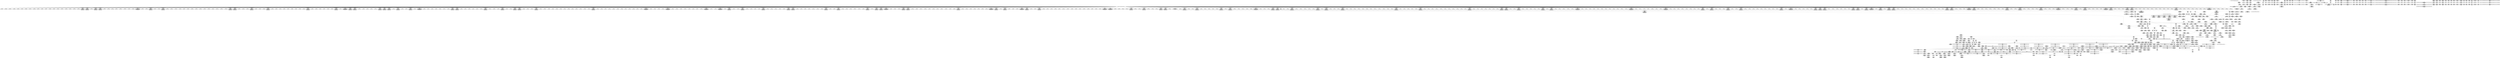 digraph {
	CE0x42dc000 [shape=record,shape=Mrecord,label="{CE0x42dc000|12:_i32,_56:_i8*,_:_CRE_617,618_}"]
	CE0x42c8970 [shape=record,shape=Mrecord,label="{CE0x42c8970|12:_i32,_56:_i8*,_:_CRE_128,136_|*MultipleSource*|*LoadInst*|security/selinux/hooks.c,1627|Function::inode_has_perm&Arg::inode::|security/selinux/hooks.c,1611}"]
	CE0x42e49a0 [shape=record,shape=Mrecord,label="{CE0x42e49a0|12:_i32,_56:_i8*,_:_CRE_921,922_}"]
	CE0x42e36a0 [shape=record,shape=Mrecord,label="{CE0x42e36a0|12:_i32,_56:_i8*,_:_CRE_905,906_}"]
	CE0x42b5140 [shape=record,shape=Mrecord,label="{CE0x42b5140|i64_1|*Constant*}"]
	CE0x4266620 [shape=record,shape=Mrecord,label="{CE0x4266620|104:_%struct.inode*,_:_CRE_151,152_}"]
	CE0x42ce970 [shape=record,shape=Mrecord,label="{CE0x42ce970|12:_i32,_56:_i8*,_:_CRE_266,267_}"]
	CE0x4314c00 [shape=record,shape=Mrecord,label="{CE0x4314c00|i64*_getelementptr_inbounds_(_5_x_i64_,_5_x_i64_*___llvm_gcov_ctr155,_i64_0,_i64_4)|*Constant*|*SummSource*}"]
	CE0x42f2fb0 [shape=record,shape=Mrecord,label="{CE0x42f2fb0|avc_has_perm:tsid|Function::avc_has_perm&Arg::tsid::|*SummSink*}"]
	CE0x42e30b0 [shape=record,shape=Mrecord,label="{CE0x42e30b0|12:_i32,_56:_i8*,_:_CRE_900,901_}"]
	CE0x42e5320 [shape=record,shape=Mrecord,label="{CE0x42e5320|12:_i32,_56:_i8*,_:_CRE_929,930_}"]
	CE0x42e3ef0 [shape=record,shape=Mrecord,label="{CE0x42e3ef0|12:_i32,_56:_i8*,_:_CRE_912,913_}"]
	CE0x42beb30 [shape=record,shape=Mrecord,label="{CE0x42beb30|dentry_has_perm:u|security/selinux/hooks.c,1631}"]
	CE0x42ef960 [shape=record,shape=Mrecord,label="{CE0x42ef960|avc_has_perm:auditdata|Function::avc_has_perm&Arg::auditdata::|*SummSource*}"]
	CE0x42c92c0 [shape=record,shape=Mrecord,label="{CE0x42c92c0|12:_i32,_56:_i8*,_:_CRE_160,161_}"]
	CE0x42b9bd0 [shape=record,shape=Mrecord,label="{CE0x42b9bd0|__validate_creds:tmp}"]
	CE0x42de6a0 [shape=record,shape=Mrecord,label="{CE0x42de6a0|12:_i32,_56:_i8*,_:_CRE_744,752_|*MultipleSource*|*LoadInst*|security/selinux/hooks.c,1627|Function::inode_has_perm&Arg::inode::|security/selinux/hooks.c,1611}"]
	CE0x42cb390 [shape=record,shape=Mrecord,label="{CE0x42cb390|12:_i32,_56:_i8*,_:_CRE_195,196_}"]
	CE0x42d5060 [shape=record,shape=Mrecord,label="{CE0x42d5060|12:_i32,_56:_i8*,_:_CRE_479,480_}"]
	CE0x42f13c0 [shape=record,shape=Mrecord,label="{CE0x42f13c0|inode_has_perm:tmp20|security/selinux/hooks.c,1618|*SummSource*}"]
	CE0x4267430 [shape=record,shape=Mrecord,label="{CE0x4267430|104:_%struct.inode*,_:_CRE_166,167_}"]
	CE0x42ce840 [shape=record,shape=Mrecord,label="{CE0x42ce840|12:_i32,_56:_i8*,_:_CRE_265,266_}"]
	CE0x42c3480 [shape=record,shape=Mrecord,label="{CE0x42c3480|cred_sid:tmp|*SummSource*}"]
	CE0x42e18f0 [shape=record,shape=Mrecord,label="{CE0x42e18f0|12:_i32,_56:_i8*,_:_CRE_880,881_}"]
	CE0x42c1420 [shape=record,shape=Mrecord,label="{CE0x42c1420|cred_sid:security|security/selinux/hooks.c,196}"]
	CE0x42ca580 [shape=record,shape=Mrecord,label="{CE0x42ca580|12:_i32,_56:_i8*,_:_CRE_180,181_}"]
	CE0x5678a30 [shape=record,shape=Mrecord,label="{CE0x5678a30|selinux_inode_follow_link:do.body|*SummSink*}"]
	CE0x4263dc0 [shape=record,shape=Mrecord,label="{CE0x4263dc0|i64*_getelementptr_inbounds_(_5_x_i64_,_5_x_i64_*___llvm_gcov_ctr155,_i64_0,_i64_0)|*Constant*|*SummSource*}"]
	CE0x427d7f0 [shape=record,shape=Mrecord,label="{CE0x427d7f0|selinux_inode_follow_link:tmp18|security/selinux/hooks.c,2812|*SummSink*}"]
	CE0x42f98d0 [shape=record,shape=Mrecord,label="{CE0x42f98d0|inode_has_perm:tmp10|security/selinux/hooks.c,1611|*SummSink*}"]
	CE0x42dc390 [shape=record,shape=Mrecord,label="{CE0x42dc390|12:_i32,_56:_i8*,_:_CRE_620,621_}"]
	CE0x4278850 [shape=record,shape=Mrecord,label="{CE0x4278850|104:_%struct.inode*,_:_CRE_264,272_|*MultipleSource*|Function::selinux_inode_follow_link&Arg::dentry::|Function::dentry_has_perm&Arg::dentry::|security/selinux/hooks.c,1627}"]
	CE0x425b910 [shape=record,shape=Mrecord,label="{CE0x425b910|selinux_inode_follow_link:tobool1|security/selinux/hooks.c,2812}"]
	CE0x4277f40 [shape=record,shape=Mrecord,label="{CE0x4277f40|104:_%struct.inode*,_:_CRE_223,224_}"]
	CE0x42d0000 [shape=record,shape=Mrecord,label="{CE0x42d0000|12:_i32,_56:_i8*,_:_CRE_285,286_}"]
	CE0x4279d80 [shape=record,shape=Mrecord,label="{CE0x4279d80|dentry_has_perm:tmp}"]
	CE0x4275a20 [shape=record,shape=Mrecord,label="{CE0x4275a20|GLOBAL:dentry_has_perm|*Constant*|*SummSink*}"]
	CE0x42ed300 [shape=record,shape=Mrecord,label="{CE0x42ed300|inode_has_perm:sid3|security/selinux/hooks.c,1617|*SummSink*}"]
	CE0x425eee0 [shape=record,shape=Mrecord,label="{CE0x425eee0|i64_5|*Constant*|*SummSink*}"]
	CE0x42a02c0 [shape=record,shape=Mrecord,label="{CE0x42a02c0|dentry_has_perm:type|security/selinux/hooks.c,1630|*SummSink*}"]
	CE0x42a8140 [shape=record,shape=Mrecord,label="{CE0x42a8140|GLOBAL:__invalid_creds|*Constant*|*SummSource*}"]
	"CONST[source:0(mediator),value:0(static)][purpose:{operation}][SnkIdx:3]"
	CE0x426bc10 [shape=record,shape=Mrecord,label="{CE0x426bc10|selinux_inode_follow_link:tmp16|security/selinux/hooks.c,2812}"]
	CE0x429bea0 [shape=record,shape=Mrecord,label="{CE0x429bea0|104:_%struct.inode*,_:_CRE_175,176_}"]
	CE0x42691e0 [shape=record,shape=Mrecord,label="{CE0x42691e0|dentry_has_perm:bb|*SummSink*}"]
	CE0x42c40c0 [shape=record,shape=Mrecord,label="{CE0x42c40c0|cred_sid:tmp5|security/selinux/hooks.c,196|*SummSink*}"]
	CE0x4271e80 [shape=record,shape=Mrecord,label="{CE0x4271e80|i64*_getelementptr_inbounds_(_5_x_i64_,_5_x_i64_*___llvm_gcov_ctr155,_i64_0,_i64_3)|*Constant*|*SummSource*}"]
	CE0x42d8830 [shape=record,shape=Mrecord,label="{CE0x42d8830|12:_i32,_56:_i8*,_:_CRE_570,571_}"]
	CE0x42ab790 [shape=record,shape=Mrecord,label="{CE0x42ab790|104:_%struct.inode*,_:_CRE_209,210_}"]
	CE0x5e93910 [shape=record,shape=Mrecord,label="{CE0x5e93910|selinux_inode_follow_link:if.then|*SummSource*}"]
	CE0x42f0cb0 [shape=record,shape=Mrecord,label="{CE0x42f0cb0|inode_has_perm:tmp19|security/selinux/hooks.c,1618}"]
	CE0x42acd40 [shape=record,shape=Mrecord,label="{CE0x42acd40|inode_has_perm:tmp1|*SummSink*}"]
	CE0x42cee30 [shape=record,shape=Mrecord,label="{CE0x42cee30|12:_i32,_56:_i8*,_:_CRE_270,271_}"]
	CE0x42cda00 [shape=record,shape=Mrecord,label="{CE0x42cda00|12:_i32,_56:_i8*,_:_CRE_253,254_}"]
	CE0x4281570 [shape=record,shape=Mrecord,label="{CE0x4281570|get_current:entry|*SummSink*}"]
	CE0x42b7650 [shape=record,shape=Mrecord,label="{CE0x42b7650|__validate_creds:tmp|*SummSink*}"]
	CE0x429cda0 [shape=record,shape=Mrecord,label="{CE0x429cda0|104:_%struct.inode*,_:_CRE_191,192_}"]
	CE0x4250ef0 [shape=record,shape=Mrecord,label="{CE0x4250ef0|i1_true|*Constant*}"]
	CE0x425b860 [shape=record,shape=Mrecord,label="{CE0x425b860|selinux_inode_follow_link:tmp8|security/selinux/hooks.c,2812|*SummSource*}"]
	CE0x427fae0 [shape=record,shape=Mrecord,label="{CE0x427fae0|GLOBAL:cred_sid|*Constant*|*SummSink*}"]
	CE0x4315b20 [shape=record,shape=Mrecord,label="{CE0x4315b20|__validate_creds:tmp9|include/linux/cred.h,175}"]
	CE0x42a7e30 [shape=record,shape=Mrecord,label="{CE0x42a7e30|i64*_getelementptr_inbounds_(_5_x_i64_,_5_x_i64_*___llvm_gcov_ctr155,_i64_0,_i64_4)|*Constant*}"]
	CE0x42e05f0 [shape=record,shape=Mrecord,label="{CE0x42e05f0|12:_i32,_56:_i8*,_:_CRE_865,866_}"]
	CE0x4258ad0 [shape=record,shape=Mrecord,label="{CE0x4258ad0|selinux_inode_follow_link:do.end|*SummSource*}"]
	CE0x42b5810 [shape=record,shape=Mrecord,label="{CE0x42b5810|__validate_creds:tmp1|*SummSink*}"]
	CE0x42d7d80 [shape=record,shape=Mrecord,label="{CE0x42d7d80|12:_i32,_56:_i8*,_:_CRE_561,562_}"]
	CE0x42779e0 [shape=record,shape=Mrecord,label="{CE0x42779e0|_ret_i32_%call5,_!dbg_!27741|security/selinux/hooks.c,2814}"]
	CE0x42bba30 [shape=record,shape=Mrecord,label="{CE0x42bba30|__validate_creds:line|Function::__validate_creds&Arg::line::|*SummSource*}"]
	CE0x42e6c00 [shape=record,shape=Mrecord,label="{CE0x42e6c00|12:_i32,_56:_i8*,_:_CRE_981,982_}"]
	CE0x42adf70 [shape=record,shape=Mrecord,label="{CE0x42adf70|_call_void_mcount()_#3|*SummSource*}"]
	CE0x42da250 [shape=record,shape=Mrecord,label="{CE0x42da250|12:_i32,_56:_i8*,_:_CRE_592,593_}"]
	CE0x42f3120 [shape=record,shape=Mrecord,label="{CE0x42f3120|avc_has_perm:tclass|Function::avc_has_perm&Arg::tclass::}"]
	CE0x42b10b0 [shape=record,shape=Mrecord,label="{CE0x42b10b0|i32_4|*Constant*|*SummSink*}"]
	CE0x42ecc90 [shape=record,shape=Mrecord,label="{CE0x42ecc90|inode_has_perm:tmp15|*LoadInst*|security/selinux/hooks.c,1615|*SummSource*}"]
	CE0x4266310 [shape=record,shape=Mrecord,label="{CE0x4266310|104:_%struct.inode*,_:_CRE_147,148_}"]
	CE0x42d7b20 [shape=record,shape=Mrecord,label="{CE0x42d7b20|12:_i32,_56:_i8*,_:_CRE_559,560_}"]
	CE0x42a3ed0 [shape=record,shape=Mrecord,label="{CE0x42a3ed0|avc_has_perm:entry|*SummSource*}"]
	CE0x429fd90 [shape=record,shape=Mrecord,label="{CE0x429fd90|__validate_creds:tmp2|include/linux/cred.h,173}"]
	CE0x42f7d70 [shape=record,shape=Mrecord,label="{CE0x42f7d70|inode_has_perm:tmp7|security/selinux/hooks.c,1611|*SummSink*}"]
	CE0x42e4280 [shape=record,shape=Mrecord,label="{CE0x42e4280|12:_i32,_56:_i8*,_:_CRE_915,916_}"]
	CE0x4254d10 [shape=record,shape=Mrecord,label="{CE0x4254d10|_ret_i32_%retval.0,_!dbg_!27739|security/selinux/hooks.c,1618}"]
	CE0x42e3c90 [shape=record,shape=Mrecord,label="{CE0x42e3c90|12:_i32,_56:_i8*,_:_CRE_910,911_}"]
	CE0x42c9d10 [shape=record,shape=Mrecord,label="{CE0x42c9d10|12:_i32,_56:_i8*,_:_CRE_171,172_}"]
	CE0x427deb0 [shape=record,shape=Mrecord,label="{CE0x427deb0|i64*_getelementptr_inbounds_(_11_x_i64_,_11_x_i64_*___llvm_gcov_ctr230,_i64_0,_i64_10)|*Constant*}"]
	CE0x42e57e0 [shape=record,shape=Mrecord,label="{CE0x42e57e0|12:_i32,_56:_i8*,_:_CRE_933,934_}"]
	CE0x42c3750 [shape=record,shape=Mrecord,label="{CE0x42c3750|cred_sid:security|security/selinux/hooks.c,196|*SummSink*}"]
	CE0x42da840 [shape=record,shape=Mrecord,label="{CE0x42da840|12:_i32,_56:_i8*,_:_CRE_597,598_}"]
	CE0x42e2ac0 [shape=record,shape=Mrecord,label="{CE0x42e2ac0|12:_i32,_56:_i8*,_:_CRE_895,896_}"]
	CE0x426fa30 [shape=record,shape=Mrecord,label="{CE0x426fa30|i64_4|*Constant*}"]
	CE0x425c470 [shape=record,shape=Mrecord,label="{CE0x425c470|selinux_inode_follow_link:call|security/selinux/hooks.c,2812|*SummSink*}"]
	CE0x42ab970 [shape=record,shape=Mrecord,label="{CE0x42ab970|104:_%struct.inode*,_:_CRE_211,212_}"]
	CE0x42a0f70 [shape=record,shape=Mrecord,label="{CE0x42a0f70|inode_has_perm:tmp5|security/selinux/hooks.c,1609|*SummSource*}"]
	CE0x42e1db0 [shape=record,shape=Mrecord,label="{CE0x42e1db0|12:_i32,_56:_i8*,_:_CRE_884,885_}"]
	CE0x42e0810 [shape=record,shape=Mrecord,label="{CE0x42e0810|12:_i32,_56:_i8*,_:_CRE_866,867_}"]
	CE0x42ab1f0 [shape=record,shape=Mrecord,label="{CE0x42ab1f0|104:_%struct.inode*,_:_CRE_203,204_}"]
	CE0x42e31e0 [shape=record,shape=Mrecord,label="{CE0x42e31e0|12:_i32,_56:_i8*,_:_CRE_901,902_}"]
	CE0x42d2cd0 [shape=record,shape=Mrecord,label="{CE0x42d2cd0|12:_i32,_56:_i8*,_:_CRE_376,384_|*MultipleSource*|*LoadInst*|security/selinux/hooks.c,1627|Function::inode_has_perm&Arg::inode::|security/selinux/hooks.c,1611}"]
	CE0x42d63f0 [shape=record,shape=Mrecord,label="{CE0x42d63f0|12:_i32,_56:_i8*,_:_CRE_512,520_|*MultipleSource*|*LoadInst*|security/selinux/hooks.c,1627|Function::inode_has_perm&Arg::inode::|security/selinux/hooks.c,1611}"]
	CE0x42bef40 [shape=record,shape=Mrecord,label="{CE0x42bef40|dentry_has_perm:call|security/selinux/hooks.c,1632}"]
	CE0x425e440 [shape=record,shape=Mrecord,label="{CE0x425e440|selinux_inode_follow_link:tobool|security/selinux/hooks.c,2812|*SummSource*}"]
	CE0x425c6f0 [shape=record,shape=Mrecord,label="{CE0x425c6f0|i32_0|*Constant*|*SummSource*}"]
	CE0x427f360 [shape=record,shape=Mrecord,label="{CE0x427f360|inode_has_perm:call|security/selinux/hooks.c,1614|*SummSource*}"]
	"CONST[source:2(external),value:2(dynamic)][purpose:{subject}][SrcIdx:3]"
	CE0x42e37d0 [shape=record,shape=Mrecord,label="{CE0x42e37d0|12:_i32,_56:_i8*,_:_CRE_906,907_}"]
	CE0x42d6c40 [shape=record,shape=Mrecord,label="{CE0x42d6c40|12:_i32,_56:_i8*,_:_CRE_540,544_|*MultipleSource*|*LoadInst*|security/selinux/hooks.c,1627|Function::inode_has_perm&Arg::inode::|security/selinux/hooks.c,1611}"]
	CE0x42dd100 [shape=record,shape=Mrecord,label="{CE0x42dd100|12:_i32,_56:_i8*,_:_CRE_664,672_|*MultipleSource*|*LoadInst*|security/selinux/hooks.c,1627|Function::inode_has_perm&Arg::inode::|security/selinux/hooks.c,1611}"]
	CE0x42b76e0 [shape=record,shape=Mrecord,label="{CE0x42b76e0|i64_1|*Constant*}"]
	CE0x427e590 [shape=record,shape=Mrecord,label="{CE0x427e590|i64*_getelementptr_inbounds_(_8_x_i64_,_8_x_i64_*___llvm_gcov_ctr154,_i64_0,_i64_6)|*Constant*}"]
	CE0x42b6200 [shape=record,shape=Mrecord,label="{CE0x42b6200|inode_has_perm:bb|*SummSource*}"]
	CE0x42ed860 [shape=record,shape=Mrecord,label="{CE0x42ed860|inode_has_perm:sclass|security/selinux/hooks.c,1617}"]
	CE0x430efd0 [shape=record,shape=Mrecord,label="{CE0x430efd0|inode_has_perm:tmp16|security/selinux/hooks.c,1615|*SummSink*}"]
	CE0x42ed230 [shape=record,shape=Mrecord,label="{CE0x42ed230|inode_has_perm:sid3|security/selinux/hooks.c,1617|*SummSource*}"]
	CE0x4276c30 [shape=record,shape=Mrecord,label="{CE0x4276c30|i32_2|*Constant*|*SummSource*}"]
	CE0x4299b20 [shape=record,shape=Mrecord,label="{CE0x4299b20|12:_i32,_56:_i8*,_:_CRE_141,142_}"]
	CE0x42d7fe0 [shape=record,shape=Mrecord,label="{CE0x42d7fe0|12:_i32,_56:_i8*,_:_CRE_563,564_}"]
	CE0x424cc70 [shape=record,shape=Mrecord,label="{CE0x424cc70|i32_1|*Constant*|*SummSink*}"]
	CE0x42c4c00 [shape=record,shape=Mrecord,label="{CE0x42c4c00|0:_i32,_4:_i32,_8:_i32,_12:_i32,_:_CMRE_4,8_|*MultipleSource*|security/selinux/hooks.c,196|*LoadInst*|security/selinux/hooks.c,196|security/selinux/hooks.c,197}"]
	CE0x42d7740 [shape=record,shape=Mrecord,label="{CE0x42d7740|12:_i32,_56:_i8*,_:_CRE_555,556_}"]
	CE0x426feb0 [shape=record,shape=Mrecord,label="{CE0x426feb0|selinux_inode_follow_link:tmp9|security/selinux/hooks.c,2812|*SummSink*}"]
	CE0x425f9e0 [shape=record,shape=Mrecord,label="{CE0x425f9e0|i1_true|*Constant*|*SummSource*}"]
	CE0x424d090 [shape=record,shape=Mrecord,label="{CE0x424d090|%struct.task_struct*_(%struct.task_struct**)*_asm_movq_%gs:$_1:P_,$0_,_r,im,_dirflag_,_fpsr_,_flags_|*SummSource*}"]
	CE0x42b3070 [shape=record,shape=Mrecord,label="{CE0x42b3070|dentry_has_perm:tmp4|*LoadInst*|security/selinux/hooks.c,1627|*SummSource*}"]
	CE0x4258cb0 [shape=record,shape=Mrecord,label="{CE0x4258cb0|selinux_inode_follow_link:tmp7|security/selinux/hooks.c,2812}"]
	CE0x42af070 [shape=record,shape=Mrecord,label="{CE0x42af070|__validate_creds:lnot1|include/linux/cred.h,173|*SummSource*}"]
	CE0x42e6420 [shape=record,shape=Mrecord,label="{CE0x42e6420|12:_i32,_56:_i8*,_:_CRE_976,977_}"]
	CE0x4282320 [shape=record,shape=Mrecord,label="{CE0x4282320|dentry_has_perm:tmp1|*SummSink*}"]
	CE0x42ac0f0 [shape=record,shape=Mrecord,label="{CE0x42ac0f0|104:_%struct.inode*,_:_CRE_219,220_}"]
	CE0x42b7750 [shape=record,shape=Mrecord,label="{CE0x42b7750|__validate_creds:tmp1}"]
	CE0x42fa080 [shape=record,shape=Mrecord,label="{CE0x42fa080|i64*_getelementptr_inbounds_(_8_x_i64_,_8_x_i64_*___llvm_gcov_ctr154,_i64_0,_i64_5)|*Constant*|*SummSink*}"]
	CE0x4257850 [shape=record,shape=Mrecord,label="{CE0x4257850|selinux_inode_follow_link:if.end|*SummSink*}"]
	CE0x42ac6f0 [shape=record,shape=Mrecord,label="{CE0x42ac6f0|i32_5|*Constant*}"]
	CE0x42c0f90 [shape=record,shape=Mrecord,label="{CE0x42c0f90|104:_%struct.inode*,_:_CRE_145,146_}"]
	CE0x42e4740 [shape=record,shape=Mrecord,label="{CE0x42e4740|12:_i32,_56:_i8*,_:_CRE_919,920_}"]
	CE0x42e1b50 [shape=record,shape=Mrecord,label="{CE0x42e1b50|12:_i32,_56:_i8*,_:_CRE_882,883_}"]
	CE0x4278450 [shape=record,shape=Mrecord,label="{CE0x4278450|104:_%struct.inode*,_:_CRE_248,256_|*MultipleSource*|Function::selinux_inode_follow_link&Arg::dentry::|Function::dentry_has_perm&Arg::dentry::|security/selinux/hooks.c,1627}"]
	CE0x42d8960 [shape=record,shape=Mrecord,label="{CE0x42d8960|12:_i32,_56:_i8*,_:_CRE_571,572_}"]
	CE0x42f4b90 [shape=record,shape=Mrecord,label="{CE0x42f4b90|inode_has_perm:and|security/selinux/hooks.c,1611|*SummSource*}"]
	CE0x4281680 [shape=record,shape=Mrecord,label="{CE0x4281680|_ret_%struct.task_struct*_%tmp4,_!dbg_!27714|./arch/x86/include/asm/current.h,14|*SummSource*}"]
	CE0x42b9aa0 [shape=record,shape=Mrecord,label="{CE0x42b9aa0|__validate_creds:file|Function::__validate_creds&Arg::file::}"]
	CE0x4250e60 [shape=record,shape=Mrecord,label="{CE0x4250e60|COLLAPSED:_CMRE:_elem_0:default:}"]
	CE0x42bf390 [shape=record,shape=Mrecord,label="{CE0x42bf390|dentry_has_perm:call|security/selinux/hooks.c,1632|*SummSink*}"]
	CE0x42ceaa0 [shape=record,shape=Mrecord,label="{CE0x42ceaa0|12:_i32,_56:_i8*,_:_CRE_267,268_}"]
	CE0x42be7a0 [shape=record,shape=Mrecord,label="{CE0x42be7a0|i8_10|*Constant*|*SummSource*}"]
	CE0x427a4e0 [shape=record,shape=Mrecord,label="{CE0x427a4e0|get_current:bb|*SummSink*}"]
	CE0x427cce0 [shape=record,shape=Mrecord,label="{CE0x427cce0|i64*_getelementptr_inbounds_(_11_x_i64_,_11_x_i64_*___llvm_gcov_ctr230,_i64_0,_i64_9)|*Constant*|*SummSink*}"]
	CE0x42f80b0 [shape=record,shape=Mrecord,label="{CE0x42f80b0|GLOBAL:__llvm_gcov_ctr154|Global_var:__llvm_gcov_ctr154}"]
	CE0x4275b80 [shape=record,shape=Mrecord,label="{CE0x4275b80|dentry_has_perm:entry|*SummSource*}"]
	CE0x42d2270 [shape=record,shape=Mrecord,label="{CE0x42d2270|12:_i32,_56:_i8*,_:_CRE_328,336_|*MultipleSource*|*LoadInst*|security/selinux/hooks.c,1627|Function::inode_has_perm&Arg::inode::|security/selinux/hooks.c,1611}"]
	CE0x42f7b70 [shape=record,shape=Mrecord,label="{CE0x42f7b70|inode_has_perm:tmp7|security/selinux/hooks.c,1611|*SummSource*}"]
	CE0x4260ef0 [shape=record,shape=Mrecord,label="{CE0x4260ef0|GLOBAL:__validate_creds|*Constant*}"]
	CE0x42c9770 [shape=record,shape=Mrecord,label="{CE0x42c9770|12:_i32,_56:_i8*,_:_CRE_165,166_}"]
	CE0x42cd1b0 [shape=record,shape=Mrecord,label="{CE0x42cd1b0|12:_i32,_56:_i8*,_:_CRE_246,247_}"]
	CE0x42d2140 [shape=record,shape=Mrecord,label="{CE0x42d2140|12:_i32,_56:_i8*,_:_CRE_320,328_|*MultipleSource*|*LoadInst*|security/selinux/hooks.c,1627|Function::inode_has_perm&Arg::inode::|security/selinux/hooks.c,1611}"]
	CE0x42d0be0 [shape=record,shape=Mrecord,label="{CE0x42d0be0|12:_i32,_56:_i8*,_:_CRE_295,296_}"]
	CE0x42b2cb0 [shape=record,shape=Mrecord,label="{CE0x42b2cb0|104:_%struct.inode*,_:_CRE_317,318_}"]
	CE0x4267700 [shape=record,shape=Mrecord,label="{CE0x4267700|104:_%struct.inode*,_:_CRE_169,170_}"]
	CE0x4270f50 [shape=record,shape=Mrecord,label="{CE0x4270f50|i64*_getelementptr_inbounds_(_11_x_i64_,_11_x_i64_*___llvm_gcov_ctr230,_i64_0,_i64_6)|*Constant*}"]
	CE0x42d77f0 [shape=record,shape=Mrecord,label="{CE0x42d77f0|12:_i32,_56:_i8*,_:_CRE_556,557_}"]
	CE0x42a7d00 [shape=record,shape=Mrecord,label="{CE0x42a7d00|_call_void___invalid_creds(%struct.cred*_%cred,_i8*_%file,_i32_%line)_#10,_!dbg_!27721|include/linux/cred.h,174}"]
	CE0x4274870 [shape=record,shape=Mrecord,label="{CE0x4274870|selinux_inode_follow_link:tmp21|security/selinux/hooks.c,2812}"]
	CE0x42cb1b0 [shape=record,shape=Mrecord,label="{CE0x42cb1b0|12:_i32,_56:_i8*,_:_CRE_193,194_}"]
	CE0x42e2f80 [shape=record,shape=Mrecord,label="{CE0x42e2f80|12:_i32,_56:_i8*,_:_CRE_899,900_}"]
	CE0x42aaf20 [shape=record,shape=Mrecord,label="{CE0x42aaf20|104:_%struct.inode*,_:_CRE_200,201_}"]
	CE0x42a0560 [shape=record,shape=Mrecord,label="{CE0x42a0560|dentry_has_perm:tmp3}"]
	CE0x42e6b00 [shape=record,shape=Mrecord,label="{CE0x42e6b00|12:_i32,_56:_i8*,_:_CRE_980,981_}"]
	CE0x42ecd00 [shape=record,shape=Mrecord,label="{CE0x42ecd00|inode_has_perm:tmp15|*LoadInst*|security/selinux/hooks.c,1615|*SummSink*}"]
	CE0x429cf80 [shape=record,shape=Mrecord,label="{CE0x429cf80|104:_%struct.inode*,_:_CRE_193,194_}"]
	CE0x429a720 [shape=record,shape=Mrecord,label="{CE0x429a720|12:_i32,_56:_i8*,_:_CRE_154,155_}"]
	CE0x429c620 [shape=record,shape=Mrecord,label="{CE0x429c620|104:_%struct.inode*,_:_CRE_183,184_}"]
	CE0x42ba960 [shape=record,shape=Mrecord,label="{CE0x42ba960|__validate_creds:file|Function::__validate_creds&Arg::file::|*SummSink*}"]
	CE0x42e2140 [shape=record,shape=Mrecord,label="{CE0x42e2140|12:_i32,_56:_i8*,_:_CRE_887,888_}"]
	CE0x4266710 [shape=record,shape=Mrecord,label="{CE0x4266710|104:_%struct.inode*,_:_CRE_152,153_}"]
	CE0x42abc40 [shape=record,shape=Mrecord,label="{CE0x42abc40|104:_%struct.inode*,_:_CRE_214,215_}"]
	CE0x42a01d0 [shape=record,shape=Mrecord,label="{CE0x42a01d0|dentry_has_perm:type|security/selinux/hooks.c,1630|*SummSource*}"]
	CE0x427d660 [shape=record,shape=Mrecord,label="{CE0x427d660|selinux_inode_follow_link:tmp18|security/selinux/hooks.c,2812|*SummSource*}"]
	CE0x42b2ad0 [shape=record,shape=Mrecord,label="{CE0x42b2ad0|104:_%struct.inode*,_:_CRE_315,316_}"]
	CE0x42a4180 [shape=record,shape=Mrecord,label="{CE0x42a4180|inode_has_perm:call4|security/selinux/hooks.c,1617|*SummSink*}"]
	"CONST[source:0(mediator),value:0(static)][purpose:{operation}][SrcIdx:2]"
	CE0x42d3580 [shape=record,shape=Mrecord,label="{CE0x42d3580|12:_i32,_56:_i8*,_:_CRE_408,416_|*MultipleSource*|*LoadInst*|security/selinux/hooks.c,1627|Function::inode_has_perm&Arg::inode::|security/selinux/hooks.c,1611}"]
	CE0x4271600 [shape=record,shape=Mrecord,label="{CE0x4271600|__validate_creds:tmp4|include/linux/cred.h,173|*SummSink*}"]
	CE0x4264370 [shape=record,shape=Mrecord,label="{CE0x4264370|inode_has_perm:i_flags|security/selinux/hooks.c,1611}"]
	CE0x42d2ab0 [shape=record,shape=Mrecord,label="{CE0x42d2ab0|12:_i32,_56:_i8*,_:_CRE_360,376_|*MultipleSource*|*LoadInst*|security/selinux/hooks.c,1627|Function::inode_has_perm&Arg::inode::|security/selinux/hooks.c,1611}"]
	CE0x42e50c0 [shape=record,shape=Mrecord,label="{CE0x42e50c0|12:_i32,_56:_i8*,_:_CRE_927,928_}"]
	CE0x4266440 [shape=record,shape=Mrecord,label="{CE0x4266440|104:_%struct.inode*,_:_CRE_149,150_}"]
	CE0x430f4d0 [shape=record,shape=Mrecord,label="{CE0x430f4d0|i32_3|*Constant*}"]
	CE0x42ca760 [shape=record,shape=Mrecord,label="{CE0x42ca760|12:_i32,_56:_i8*,_:_CRE_182,183_}"]
	CE0x42cc400 [shape=record,shape=Mrecord,label="{CE0x42cc400|12:_i32,_56:_i8*,_:_CRE_224,232_|*MultipleSource*|*LoadInst*|security/selinux/hooks.c,1627|Function::inode_has_perm&Arg::inode::|security/selinux/hooks.c,1611}"]
	CE0x42b4740 [shape=record,shape=Mrecord,label="{CE0x42b4740|inode_has_perm:return|*SummSource*}"]
	CE0x42cf7b0 [shape=record,shape=Mrecord,label="{CE0x42cf7b0|12:_i32,_56:_i8*,_:_CRE_278,279_}"]
	CE0x42cb660 [shape=record,shape=Mrecord,label="{CE0x42cb660|12:_i32,_56:_i8*,_:_CRE_198,199_}"]
	CE0x42cd8d0 [shape=record,shape=Mrecord,label="{CE0x42cd8d0|12:_i32,_56:_i8*,_:_CRE_252,253_}"]
	CE0x42d28c0 [shape=record,shape=Mrecord,label="{CE0x42d28c0|12:_i32,_56:_i8*,_:_CRE_352,360_|*MultipleSource*|*LoadInst*|security/selinux/hooks.c,1627|Function::inode_has_perm&Arg::inode::|security/selinux/hooks.c,1611}"]
	CE0x4276bc0 [shape=record,shape=Mrecord,label="{CE0x4276bc0|dentry_has_perm:dentry|Function::dentry_has_perm&Arg::dentry::|*SummSink*}"]
	CE0x42e6e00 [shape=record,shape=Mrecord,label="{CE0x42e6e00|12:_i32,_56:_i8*,_:_CRE_983,984_}"]
	CE0x42e6830 [shape=record,shape=Mrecord,label="{CE0x42e6830|12:_i32,_56:_i8*,_:_CRE_978,979_}"]
	CE0x427d9b0 [shape=record,shape=Mrecord,label="{CE0x427d9b0|selinux_inode_follow_link:tmp19|security/selinux/hooks.c,2812}"]
	CE0x42e1ee0 [shape=record,shape=Mrecord,label="{CE0x42e1ee0|12:_i32,_56:_i8*,_:_CRE_885,886_}"]
	CE0x42b4900 [shape=record,shape=Mrecord,label="{CE0x42b4900|inode_has_perm:do.body}"]
	CE0x42703b0 [shape=record,shape=Mrecord,label="{CE0x42703b0|selinux_inode_follow_link:tmp10|security/selinux/hooks.c,2812|*SummSink*}"]
	CE0x42b8570 [shape=record,shape=Mrecord,label="{CE0x42b8570|inode_has_perm:if.then|*SummSink*}"]
	CE0x4258e70 [shape=record,shape=Mrecord,label="{CE0x4258e70|selinux_inode_follow_link:tmp7|security/selinux/hooks.c,2812|*SummSource*}"]
	CE0x42f0d20 [shape=record,shape=Mrecord,label="{CE0x42f0d20|inode_has_perm:tmp19|security/selinux/hooks.c,1618|*SummSource*}"]
	CE0x4277870 [shape=record,shape=Mrecord,label="{CE0x4277870|i64*_getelementptr_inbounds_(_2_x_i64_,_2_x_i64_*___llvm_gcov_ctr98,_i64_0,_i64_0)|*Constant*}"]
	CE0x429d6e0 [shape=record,shape=Mrecord,label="{CE0x429d6e0|i64*_getelementptr_inbounds_(_2_x_i64_,_2_x_i64_*___llvm_gcov_ctr98,_i64_0,_i64_1)|*Constant*|*SummSink*}"]
	CE0x42d84a0 [shape=record,shape=Mrecord,label="{CE0x42d84a0|12:_i32,_56:_i8*,_:_CRE_567,568_}"]
	CE0x42505e0 [shape=record,shape=Mrecord,label="{CE0x42505e0|_call_void_mcount()_#3|*SummSource*}"]
	CE0x42a1ae0 [shape=record,shape=Mrecord,label="{CE0x42a1ae0|i64*_getelementptr_inbounds_(_2_x_i64_,_2_x_i64_*___llvm_gcov_ctr153,_i64_0,_i64_1)|*Constant*|*SummSink*}"]
	CE0x42d92e0 [shape=record,shape=Mrecord,label="{CE0x42d92e0|12:_i32,_56:_i8*,_:_CRE_579,580_}"]
	CE0x42daaa0 [shape=record,shape=Mrecord,label="{CE0x42daaa0|12:_i32,_56:_i8*,_:_CRE_599,600_}"]
	CE0x4269560 [shape=record,shape=Mrecord,label="{CE0x4269560|i64*_getelementptr_inbounds_(_11_x_i64_,_11_x_i64_*___llvm_gcov_ctr230,_i64_0,_i64_8)|*Constant*}"]
	CE0x4275220 [shape=record,shape=Mrecord,label="{CE0x4275220|selinux_inode_follow_link:call5|security/selinux/hooks.c,2814|*SummSink*}"]
	CE0x42cf550 [shape=record,shape=Mrecord,label="{CE0x42cf550|12:_i32,_56:_i8*,_:_CRE_276,277_}"]
	CE0x42500e0 [shape=record,shape=Mrecord,label="{CE0x42500e0|_call_void_mcount()_#3|*SummSource*}"]
	CE0x429a630 [shape=record,shape=Mrecord,label="{CE0x429a630|12:_i32,_56:_i8*,_:_CRE_153,154_}"]
	CE0x42f1530 [shape=record,shape=Mrecord,label="{CE0x42f1530|inode_has_perm:tmp20|security/selinux/hooks.c,1618|*SummSink*}"]
	CE0x42e2730 [shape=record,shape=Mrecord,label="{CE0x42e2730|12:_i32,_56:_i8*,_:_CRE_892,893_}"]
	CE0x42a3d90 [shape=record,shape=Mrecord,label="{CE0x42a3d90|inode_has_perm:call4|security/selinux/hooks.c,1617}"]
	CE0x426dc60 [shape=record,shape=Mrecord,label="{CE0x426dc60|_call_void_mcount()_#3|*SummSink*}"]
	CE0x429b800 [shape=record,shape=Mrecord,label="{CE0x429b800|get_current:tmp3|*SummSource*}"]
	CE0x42def20 [shape=record,shape=Mrecord,label="{CE0x42def20|12:_i32,_56:_i8*,_:_CRE_776,792_|*MultipleSource*|*LoadInst*|security/selinux/hooks.c,1627|Function::inode_has_perm&Arg::inode::|security/selinux/hooks.c,1611}"]
	CE0x42f6b50 [shape=record,shape=Mrecord,label="{CE0x42f6b50|GLOBAL:llvm.expect.i64|*Constant*|*SummSink*}"]
	CE0x42d58b0 [shape=record,shape=Mrecord,label="{CE0x42d58b0|12:_i32,_56:_i8*,_:_CRE_486,487_}"]
	CE0x42d9ec0 [shape=record,shape=Mrecord,label="{CE0x42d9ec0|12:_i32,_56:_i8*,_:_CRE_589,590_}"]
	CE0x42ad5d0 [shape=record,shape=Mrecord,label="{CE0x42ad5d0|__validate_creds:cred|Function::__validate_creds&Arg::cred::|*SummSource*}"]
	CE0x426c1f0 [shape=record,shape=Mrecord,label="{CE0x426c1f0|i8_1|*Constant*}"]
	CE0x42e0be0 [shape=record,shape=Mrecord,label="{CE0x42e0be0|12:_i32,_56:_i8*,_:_CRE_869,870_}"]
	CE0x42fa4d0 [shape=record,shape=Mrecord,label="{CE0x42fa4d0|inode_has_perm:tmp11|security/selinux/hooks.c,1612}"]
	CE0x425ba10 [shape=record,shape=Mrecord,label="{CE0x425ba10|0:_i8,_:_GCMR_selinux_inode_follow_link.__warned_internal_global_i8_0,_section_.data.unlikely_,_align_1:_elem_0:default:}"]
	CE0x42ecc20 [shape=record,shape=Mrecord,label="{CE0x42ecc20|inode_has_perm:i_security|security/selinux/hooks.c,1615|*SummSink*}"]
	CE0x42f0d90 [shape=record,shape=Mrecord,label="{CE0x42f0d90|inode_has_perm:tmp19|security/selinux/hooks.c,1618|*SummSink*}"]
	CE0x4315dd0 [shape=record,shape=Mrecord,label="{CE0x4315dd0|__validate_creds:tmp9|include/linux/cred.h,175|*SummSink*}"]
	CE0x42ca490 [shape=record,shape=Mrecord,label="{CE0x42ca490|12:_i32,_56:_i8*,_:_CRE_179,180_}"]
	CE0x42e1c80 [shape=record,shape=Mrecord,label="{CE0x42e1c80|12:_i32,_56:_i8*,_:_CRE_883,884_}"]
	CE0x42af890 [shape=record,shape=Mrecord,label="{CE0x42af890|i64*_getelementptr_inbounds_(_2_x_i64_,_2_x_i64_*___llvm_gcov_ctr131,_i64_0,_i64_1)|*Constant*|*SummSink*}"]
	CE0x42c4d20 [shape=record,shape=Mrecord,label="{CE0x42c4d20|0:_i32,_4:_i32,_8:_i32,_12:_i32,_:_CMRE_8,12_|*MultipleSource*|security/selinux/hooks.c,196|*LoadInst*|security/selinux/hooks.c,196|security/selinux/hooks.c,197}"]
	CE0x42a8ab0 [shape=record,shape=Mrecord,label="{CE0x42a8ab0|28:_i32,_32:_i16,_:_CRE_32,34_|*MultipleSource*|*LoadInst*|security/selinux/hooks.c,1615|security/selinux/hooks.c,1615|security/selinux/hooks.c,1617}"]
	CE0x4254550 [shape=record,shape=Mrecord,label="{CE0x4254550|inode_has_perm:perms|Function::inode_has_perm&Arg::perms::|*SummSource*}"]
	CE0x426b3e0 [shape=record,shape=Mrecord,label="{CE0x426b3e0|i8*_getelementptr_inbounds_(_45_x_i8_,_45_x_i8_*_.str12,_i32_0,_i32_0)|*Constant*}"]
	CE0x42e0a30 [shape=record,shape=Mrecord,label="{CE0x42e0a30|12:_i32,_56:_i8*,_:_CRE_867,868_}"]
	CE0x42a3af0 [shape=record,shape=Mrecord,label="{CE0x42a3af0|inode_has_perm:tmp18|security/selinux/hooks.c,1617|*SummSource*}"]
	CE0x429a8e0 [shape=record,shape=Mrecord,label="{CE0x429a8e0|i64*_getelementptr_inbounds_(_2_x_i64_,_2_x_i64_*___llvm_gcov_ctr153,_i64_0,_i64_1)|*Constant*}"]
	CE0x4282050 [shape=record,shape=Mrecord,label="{CE0x4282050|__validate_creds:lnot|include/linux/cred.h,173}"]
	CE0x42d6830 [shape=record,shape=Mrecord,label="{CE0x42d6830|12:_i32,_56:_i8*,_:_CRE_528,536_|*MultipleSource*|*LoadInst*|security/selinux/hooks.c,1627|Function::inode_has_perm&Arg::inode::|security/selinux/hooks.c,1611}"]
	CE0x42f5be0 [shape=record,shape=Mrecord,label="{CE0x42f5be0|inode_has_perm:conv|security/selinux/hooks.c,1611}"]
	CE0x42cf420 [shape=record,shape=Mrecord,label="{CE0x42cf420|12:_i32,_56:_i8*,_:_CRE_275,276_}"]
	CE0x425f6a0 [shape=record,shape=Mrecord,label="{CE0x425f6a0|i1_true|*Constant*}"]
	CE0x42c0460 [shape=record,shape=Mrecord,label="{CE0x42c0460|104:_%struct.inode*,_:_CRE_56,64_|*MultipleSource*|Function::selinux_inode_follow_link&Arg::dentry::|Function::dentry_has_perm&Arg::dentry::|security/selinux/hooks.c,1627}"]
	CE0x4251060 [shape=record,shape=Mrecord,label="{CE0x4251060|__validate_creds:lnot|include/linux/cred.h,173|*SummSink*}"]
	CE0x42d26a0 [shape=record,shape=Mrecord,label="{CE0x42d26a0|12:_i32,_56:_i8*,_:_CRE_344,352_|*MultipleSource*|*LoadInst*|security/selinux/hooks.c,1627|Function::inode_has_perm&Arg::inode::|security/selinux/hooks.c,1611}"]
	CE0x42d2480 [shape=record,shape=Mrecord,label="{CE0x42d2480|12:_i32,_56:_i8*,_:_CRE_336,344_|*MultipleSource*|*LoadInst*|security/selinux/hooks.c,1627|Function::inode_has_perm&Arg::inode::|security/selinux/hooks.c,1611}"]
	CE0x42b6130 [shape=record,shape=Mrecord,label="{CE0x42b6130|i64*_getelementptr_inbounds_(_2_x_i64_,_2_x_i64_*___llvm_gcov_ctr131,_i64_0,_i64_1)|*Constant*|*SummSource*}"]
	CE0x42aad40 [shape=record,shape=Mrecord,label="{CE0x42aad40|104:_%struct.inode*,_:_CRE_198,199_}"]
	CE0x42ae7d0 [shape=record,shape=Mrecord,label="{CE0x42ae7d0|cred_sid:tmp2}"]
	CE0x424b390 [shape=record,shape=Mrecord,label="{CE0x424b390|selinux_inode_follow_link:tmp6|security/selinux/hooks.c,2812}"]
	CE0x4249920 [shape=record,shape=Mrecord,label="{CE0x4249920|selinux_inode_follow_link:do.end}"]
	CE0x42a8980 [shape=record,shape=Mrecord,label="{CE0x42a8980|28:_i32,_32:_i16,_:_CRE_28,32_|*MultipleSource*|*LoadInst*|security/selinux/hooks.c,1615|security/selinux/hooks.c,1615|security/selinux/hooks.c,1617}"]
	CE0x4299fa0 [shape=record,shape=Mrecord,label="{CE0x4299fa0|12:_i32,_56:_i8*,_:_CRE_146,147_}"]
	CE0x4269bc0 [shape=record,shape=Mrecord,label="{CE0x4269bc0|i32_0|*Constant*}"]
	CE0x42ad690 [shape=record,shape=Mrecord,label="{CE0x42ad690|__validate_creds:cred|Function::__validate_creds&Arg::cred::|*SummSink*}"]
	CE0x42c8ff0 [shape=record,shape=Mrecord,label="{CE0x42c8ff0|12:_i32,_56:_i8*,_:_CRE_157,158_}"]
	CE0x42e24d0 [shape=record,shape=Mrecord,label="{CE0x42e24d0|12:_i32,_56:_i8*,_:_CRE_890,891_}"]
	CE0x42f39f0 [shape=record,shape=Mrecord,label="{CE0x42f39f0|avc_has_perm:requested|Function::avc_has_perm&Arg::requested::|*SummSink*}"]
	CE0x42be640 [shape=record,shape=Mrecord,label="{CE0x42be640|i8_10|*Constant*}"]
	CE0x429c710 [shape=record,shape=Mrecord,label="{CE0x429c710|104:_%struct.inode*,_:_CRE_184,185_}"]
	CE0x42f5580 [shape=record,shape=Mrecord,label="{CE0x42f5580|inode_has_perm:lnot1|security/selinux/hooks.c,1611}"]
	CE0x42dc980 [shape=record,shape=Mrecord,label="{CE0x42dc980|12:_i32,_56:_i8*,_:_CRE_632,640_|*MultipleSource*|*LoadInst*|security/selinux/hooks.c,1627|Function::inode_has_perm&Arg::inode::|security/selinux/hooks.c,1611}"]
	CE0x42df140 [shape=record,shape=Mrecord,label="{CE0x42df140|12:_i32,_56:_i8*,_:_CRE_792,800_|*MultipleSource*|*LoadInst*|security/selinux/hooks.c,1627|Function::inode_has_perm&Arg::inode::|security/selinux/hooks.c,1611}"]
	CE0x42e5fe0 [shape=record,shape=Mrecord,label="{CE0x42e5fe0|12:_i32,_56:_i8*,_:_CRE_960,968_|*MultipleSource*|*LoadInst*|security/selinux/hooks.c,1627|Function::inode_has_perm&Arg::inode::|security/selinux/hooks.c,1611}"]
	CE0x4266800 [shape=record,shape=Mrecord,label="{CE0x4266800|104:_%struct.inode*,_:_CRE_153,154_}"]
	CE0x4257a90 [shape=record,shape=Mrecord,label="{CE0x4257a90|selinux_inode_follow_link:tmp2|*SummSink*}"]
	CE0x4273b00 [shape=record,shape=Mrecord,label="{CE0x4273b00|i64_3|*Constant*|*SummSource*}"]
	CE0x424e610 [shape=record,shape=Mrecord,label="{CE0x424e610|dentry_has_perm:bb}"]
	CE0x42b8480 [shape=record,shape=Mrecord,label="{CE0x42b8480|inode_has_perm:if.then|*SummSource*}"]
	CE0x42c3410 [shape=record,shape=Mrecord,label="{CE0x42c3410|COLLAPSED:_GCMRE___llvm_gcov_ctr131_internal_global_2_x_i64_zeroinitializer:_elem_0:default:}"]
	CE0x426ccc0 [shape=record,shape=Mrecord,label="{CE0x426ccc0|_call_void_lockdep_rcu_suspicious(i8*_getelementptr_inbounds_(_25_x_i8_,_25_x_i8_*_.str3,_i32_0,_i32_0),_i32_2812,_i8*_getelementptr_inbounds_(_45_x_i8_,_45_x_i8_*_.str12,_i32_0,_i32_0))_#10,_!dbg_!27729|security/selinux/hooks.c,2812}"]
	CE0x42f4f70 [shape=record,shape=Mrecord,label="{CE0x42f4f70|inode_has_perm:tobool|security/selinux/hooks.c,1611|*SummSink*}"]
	CE0x42af1a0 [shape=record,shape=Mrecord,label="{CE0x42af1a0|__validate_creds:lnot1|include/linux/cred.h,173|*SummSink*}"]
	CE0x42b01c0 [shape=record,shape=Mrecord,label="{CE0x42b01c0|12:_i32,_56:_i8*,_:_CRE_112,120_|*MultipleSource*|*LoadInst*|security/selinux/hooks.c,1627|Function::inode_has_perm&Arg::inode::|security/selinux/hooks.c,1611}"]
	CE0x4249860 [shape=record,shape=Mrecord,label="{CE0x4249860|selinux_inode_follow_link:bb|*SummSource*}"]
	CE0x43149a0 [shape=record,shape=Mrecord,label="{CE0x43149a0|GLOBAL:__invalid_creds|*Constant*|*SummSink*}"]
	CE0x43156f0 [shape=record,shape=Mrecord,label="{CE0x43156f0|__validate_creds:tmp8|include/linux/cred.h,175|*SummSink*}"]
	CE0x42d1430 [shape=record,shape=Mrecord,label="{CE0x42d1430|12:_i32,_56:_i8*,_:_CRE_302,303_}"]
	CE0x429a180 [shape=record,shape=Mrecord,label="{CE0x429a180|12:_i32,_56:_i8*,_:_CRE_148,149_}"]
	CE0x42d6a50 [shape=record,shape=Mrecord,label="{CE0x42d6a50|12:_i32,_56:_i8*,_:_CRE_536,540_|*MultipleSource*|*LoadInst*|security/selinux/hooks.c,1627|Function::inode_has_perm&Arg::inode::|security/selinux/hooks.c,1611}"]
	CE0x42758a0 [shape=record,shape=Mrecord,label="{CE0x42758a0|GLOBAL:dentry_has_perm|*Constant*|*SummSource*}"]
	CE0x42818e0 [shape=record,shape=Mrecord,label="{CE0x42818e0|_ret_%struct.task_struct*_%tmp4,_!dbg_!27714|./arch/x86/include/asm/current.h,14|*SummSink*}"]
	CE0x42d1c80 [shape=record,shape=Mrecord,label="{CE0x42d1c80|12:_i32,_56:_i8*,_:_CRE_309,310_}"]
	CE0x4278e50 [shape=record,shape=Mrecord,label="{CE0x4278e50|104:_%struct.inode*,_:_CRE_288,296_|*MultipleSource*|Function::selinux_inode_follow_link&Arg::dentry::|Function::dentry_has_perm&Arg::dentry::|security/selinux/hooks.c,1627}"]
	CE0x424c760 [shape=record,shape=Mrecord,label="{CE0x424c760|i64*_getelementptr_inbounds_(_11_x_i64_,_11_x_i64_*___llvm_gcov_ctr230,_i64_0,_i64_0)|*Constant*|*SummSink*}"]
	CE0x42dc5f0 [shape=record,shape=Mrecord,label="{CE0x42dc5f0|12:_i32,_56:_i8*,_:_CRE_622,623_}"]
	CE0x42baa80 [shape=record,shape=Mrecord,label="{CE0x42baa80|i32_1609|*Constant*}"]
	CE0x42ebe00 [shape=record,shape=Mrecord,label="{CE0x42ebe00|_ret_i32_%tmp6,_!dbg_!27716|security/selinux/hooks.c,197|*SummSource*}"]
	CE0x42d1300 [shape=record,shape=Mrecord,label="{CE0x42d1300|12:_i32,_56:_i8*,_:_CRE_301,302_}"]
	CE0x42d8370 [shape=record,shape=Mrecord,label="{CE0x42d8370|12:_i32,_56:_i8*,_:_CRE_566,567_}"]
	CE0x4271b70 [shape=record,shape=Mrecord,label="{CE0x4271b70|i64*_getelementptr_inbounds_(_5_x_i64_,_5_x_i64_*___llvm_gcov_ctr155,_i64_0,_i64_3)|*Constant*}"]
	CE0x42f2060 [shape=record,shape=Mrecord,label="{CE0x42f2060|__validate_creds:conv|include/linux/cred.h,173}"]
	CE0x424ff60 [shape=record,shape=Mrecord,label="{CE0x424ff60|_call_void_mcount()_#3}"]
	CE0x42cdec0 [shape=record,shape=Mrecord,label="{CE0x42cdec0|12:_i32,_56:_i8*,_:_CRE_257,258_}"]
	CE0x42c7490 [shape=record,shape=Mrecord,label="{CE0x42c7490|0:_i32,_4:_i32,_8:_i32,_12:_i32,_:_CMRE_16,20_|*MultipleSource*|security/selinux/hooks.c,196|*LoadInst*|security/selinux/hooks.c,196|security/selinux/hooks.c,197}"]
	CE0x42e5a40 [shape=record,shape=Mrecord,label="{CE0x42e5a40|12:_i32,_56:_i8*,_:_CRE_935,936_}"]
	CE0x4267250 [shape=record,shape=Mrecord,label="{CE0x4267250|104:_%struct.inode*,_:_CRE_164,165_}"]
	CE0x42dc4c0 [shape=record,shape=Mrecord,label="{CE0x42dc4c0|12:_i32,_56:_i8*,_:_CRE_621,622_}"]
	CE0x42d4210 [shape=record,shape=Mrecord,label="{CE0x42d4210|12:_i32,_56:_i8*,_:_CRE_456,464_|*MultipleSource*|*LoadInst*|security/selinux/hooks.c,1627|Function::inode_has_perm&Arg::inode::|security/selinux/hooks.c,1611}"]
	CE0x427f2f0 [shape=record,shape=Mrecord,label="{CE0x427f2f0|inode_has_perm:call|security/selinux/hooks.c,1614}"]
	CE0x42f64e0 [shape=record,shape=Mrecord,label="{CE0x42f64e0|GLOBAL:llvm.expect.i64|*Constant*}"]
	CE0x425f350 [shape=record,shape=Mrecord,label="{CE0x425f350|selinux_inode_follow_link:tmp14|security/selinux/hooks.c,2812|*SummSource*}"]
	CE0x4261530 [shape=record,shape=Mrecord,label="{CE0x4261530|i32_0|*Constant*}"]
	CE0x42764e0 [shape=record,shape=Mrecord,label="{CE0x42764e0|selinux_inode_follow_link:dentry|Function::selinux_inode_follow_link&Arg::dentry::|*SummSink*}"]
	CE0x42cc620 [shape=record,shape=Mrecord,label="{CE0x42cc620|12:_i32,_56:_i8*,_:_CRE_232,236_|*MultipleSource*|*LoadInst*|security/selinux/hooks.c,1627|Function::inode_has_perm&Arg::inode::|security/selinux/hooks.c,1611}"]
	CE0x429a360 [shape=record,shape=Mrecord,label="{CE0x429a360|12:_i32,_56:_i8*,_:_CRE_150,151_}"]
	CE0x42e44e0 [shape=record,shape=Mrecord,label="{CE0x42e44e0|12:_i32,_56:_i8*,_:_CRE_917,918_}"]
	CE0x4259470 [shape=record,shape=Mrecord,label="{CE0x4259470|i64*_getelementptr_inbounds_(_2_x_i64_,_2_x_i64_*___llvm_gcov_ctr98,_i64_0,_i64_1)|*Constant*|*SummSource*}"]
	CE0x42a0df0 [shape=record,shape=Mrecord,label="{CE0x42a0df0|inode_has_perm:tmp5|security/selinux/hooks.c,1609}"]
	CE0x425a5b0 [shape=record,shape=Mrecord,label="{CE0x425a5b0|selinux_inode_follow_link:tmp20|security/selinux/hooks.c,2812|*SummSource*}"]
	CE0x42e51f0 [shape=record,shape=Mrecord,label="{CE0x42e51f0|12:_i32,_56:_i8*,_:_CRE_928,929_}"]
	CE0x42be250 [shape=record,shape=Mrecord,label="{CE0x42be250|__validate_creds:tmp4|include/linux/cred.h,173|*SummSource*}"]
	CE0x42718c0 [shape=record,shape=Mrecord,label="{CE0x42718c0|__validate_creds:tmp5|include/linux/cred.h,173|*SummSource*}"]
	CE0x42cf1c0 [shape=record,shape=Mrecord,label="{CE0x42cf1c0|12:_i32,_56:_i8*,_:_CRE_273,274_}"]
	CE0x42e11d0 [shape=record,shape=Mrecord,label="{CE0x42e11d0|12:_i32,_56:_i8*,_:_CRE_874,875_}"]
	CE0x42ec1c0 [shape=record,shape=Mrecord,label="{CE0x42ec1c0|i32_10|*Constant*}"]
	CE0x4263510 [shape=record,shape=Mrecord,label="{CE0x4263510|_call_void_mcount()_#3}"]
	CE0x42c0760 [shape=record,shape=Mrecord,label="{CE0x42c0760|104:_%struct.inode*,_:_CRE_94,95_}"]
	CE0x42a0950 [shape=record,shape=Mrecord,label="{CE0x42a0950|_call_void_mcount()_#3}"]
	CE0x42dccc0 [shape=record,shape=Mrecord,label="{CE0x42dccc0|12:_i32,_56:_i8*,_:_CRE_648,656_|*MultipleSource*|*LoadInst*|security/selinux/hooks.c,1627|Function::inode_has_perm&Arg::inode::|security/selinux/hooks.c,1611}"]
	CE0x424cdf0 [shape=record,shape=Mrecord,label="{CE0x424cdf0|GLOBAL:current_task|Global_var:current_task|*SummSink*}"]
	CE0x42c05b0 [shape=record,shape=Mrecord,label="{CE0x42c05b0|104:_%struct.inode*,_:_CRE_92,93_}"]
	CE0x42b1510 [shape=record,shape=Mrecord,label="{CE0x42b1510|get_current:tmp4|./arch/x86/include/asm/current.h,14|*SummSink*}"]
	CE0x4281470 [shape=record,shape=Mrecord,label="{CE0x4281470|get_current:entry|*SummSource*}"]
	CE0x425a330 [shape=record,shape=Mrecord,label="{CE0x425a330|i64*_getelementptr_inbounds_(_11_x_i64_,_11_x_i64_*___llvm_gcov_ctr230,_i64_0,_i64_10)|*Constant*|*SummSource*}"]
	CE0x42aac50 [shape=record,shape=Mrecord,label="{CE0x42aac50|104:_%struct.inode*,_:_CRE_197,198_}"]
	CE0x4315680 [shape=record,shape=Mrecord,label="{CE0x4315680|__validate_creds:tmp8|include/linux/cred.h,175|*SummSource*}"]
	CE0x4273980 [shape=record,shape=Mrecord,label="{CE0x4273980|GLOBAL:selinux_inode_follow_link.__warned|Global_var:selinux_inode_follow_link.__warned}"]
	CE0x4262a70 [shape=record,shape=Mrecord,label="{CE0x4262a70|GLOBAL:__validate_creds|*Constant*|*SummSink*}"]
	CE0x42e0f70 [shape=record,shape=Mrecord,label="{CE0x42e0f70|12:_i32,_56:_i8*,_:_CRE_872,873_}"]
	CE0x42e01b0 [shape=record,shape=Mrecord,label="{CE0x42e01b0|12:_i32,_56:_i8*,_:_CRE_856,864_|*MultipleSource*|*LoadInst*|security/selinux/hooks.c,1627|Function::inode_has_perm&Arg::inode::|security/selinux/hooks.c,1611}"]
	CE0x42ec4f0 [shape=record,shape=Mrecord,label="{CE0x42ec4f0|i32_10|*Constant*|*SummSink*}"]
	CE0x42c9680 [shape=record,shape=Mrecord,label="{CE0x42c9680|12:_i32,_56:_i8*,_:_CRE_164,165_}"]
	CE0x42d9410 [shape=record,shape=Mrecord,label="{CE0x42d9410|12:_i32,_56:_i8*,_:_CRE_580,581_}"]
	CE0x42dfbb0 [shape=record,shape=Mrecord,label="{CE0x42dfbb0|12:_i32,_56:_i8*,_:_CRE_832,840_|*MultipleSource*|*LoadInst*|security/selinux/hooks.c,1627|Function::inode_has_perm&Arg::inode::|security/selinux/hooks.c,1611}"]
	CE0x5547130 [shape=record,shape=Mrecord,label="{CE0x5547130|i64*_getelementptr_inbounds_(_11_x_i64_,_11_x_i64_*___llvm_gcov_ctr230,_i64_0,_i64_0)|*Constant*|*SummSource*}"]
	CE0x42e5b70 [shape=record,shape=Mrecord,label="{CE0x42e5b70|12:_i32,_56:_i8*,_:_CRE_936,944_|*MultipleSource*|*LoadInst*|security/selinux/hooks.c,1627|Function::inode_has_perm&Arg::inode::|security/selinux/hooks.c,1611}"]
	CE0x4267ee0 [shape=record,shape=Mrecord,label="{CE0x4267ee0|selinux_inode_follow_link:land.lhs.true2}"]
	CE0x42cb840 [shape=record,shape=Mrecord,label="{CE0x42cb840|12:_i32,_56:_i8*,_:_CRE_200,201_}"]
	CE0x42db420 [shape=record,shape=Mrecord,label="{CE0x42db420|12:_i32,_56:_i8*,_:_CRE_607,608_}"]
	CE0x42c1350 [shape=record,shape=Mrecord,label="{CE0x42c1350|i32_22|*Constant*|*SummSource*}"]
	CE0x429c440 [shape=record,shape=Mrecord,label="{CE0x429c440|104:_%struct.inode*,_:_CRE_181,182_}"]
	CE0x42aee30 [shape=record,shape=Mrecord,label="{CE0x42aee30|i32_1609|*Constant*|*SummSink*}"]
	CE0x42ded00 [shape=record,shape=Mrecord,label="{CE0x42ded00|12:_i32,_56:_i8*,_:_CRE_768,776_|*MultipleSource*|*LoadInst*|security/selinux/hooks.c,1627|Function::inode_has_perm&Arg::inode::|security/selinux/hooks.c,1611}"]
	CE0x42701f0 [shape=record,shape=Mrecord,label="{CE0x42701f0|selinux_inode_follow_link:tmp10|security/selinux/hooks.c,2812|*SummSource*}"]
	CE0x42bdca0 [shape=record,shape=Mrecord,label="{CE0x42bdca0|GLOBAL:__llvm_gcov_ctr155|Global_var:__llvm_gcov_ctr155|*SummSource*}"]
	CE0x42e3310 [shape=record,shape=Mrecord,label="{CE0x42e3310|12:_i32,_56:_i8*,_:_CRE_902,903_}"]
	CE0x4261780 [shape=record,shape=Mrecord,label="{CE0x4261780|inode_has_perm:tmp2|*SummSink*}"]
	CE0x429bf90 [shape=record,shape=Mrecord,label="{CE0x429bf90|104:_%struct.inode*,_:_CRE_176,177_}"]
	CE0x42695d0 [shape=record,shape=Mrecord,label="{CE0x42695d0|i64*_getelementptr_inbounds_(_11_x_i64_,_11_x_i64_*___llvm_gcov_ctr230,_i64_0,_i64_8)|*Constant*|*SummSource*}"]
	CE0x425a750 [shape=record,shape=Mrecord,label="{CE0x425a750|selinux_inode_follow_link:tmp20|security/selinux/hooks.c,2812|*SummSink*}"]
	CE0x4299a40 [shape=record,shape=Mrecord,label="{CE0x4299a40|12:_i32,_56:_i8*,_:_CRE_139,140_}"]
	CE0x4264440 [shape=record,shape=Mrecord,label="{CE0x4264440|inode_has_perm:i_flags|security/selinux/hooks.c,1611|*SummSource*}"]
	CE0x42b5400 [shape=record,shape=Mrecord,label="{CE0x42b5400|_call_void_mcount()_#3}"]
	CE0x42b6610 [shape=record,shape=Mrecord,label="{CE0x42b6610|__validate_creds:lnot.ext|include/linux/cred.h,173|*SummSource*}"]
	CE0x42d4f60 [shape=record,shape=Mrecord,label="{CE0x42d4f60|12:_i32,_56:_i8*,_:_CRE_478,479_}"]
	CE0x42b2f80 [shape=record,shape=Mrecord,label="{CE0x42b2f80|dentry_has_perm:tmp4|*LoadInst*|security/selinux/hooks.c,1627}"]
	CE0x42ec410 [shape=record,shape=Mrecord,label="{CE0x42ec410|inode_has_perm:i_security|security/selinux/hooks.c,1615|*SummSource*}"]
	CE0x42e03d0 [shape=record,shape=Mrecord,label="{CE0x42e03d0|12:_i32,_56:_i8*,_:_CRE_864,865_}"]
	CE0x4314f50 [shape=record,shape=Mrecord,label="{CE0x4314f50|i64*_getelementptr_inbounds_(_5_x_i64_,_5_x_i64_*___llvm_gcov_ctr155,_i64_0,_i64_4)|*Constant*|*SummSink*}"]
	CE0x42f32c0 [shape=record,shape=Mrecord,label="{CE0x42f32c0|avc_has_perm:tclass|Function::avc_has_perm&Arg::tclass::|*SummSource*}"]
	CE0x424e410 [shape=record,shape=Mrecord,label="{CE0x424e410|%struct.task_struct*_(%struct.task_struct**)*_asm_movq_%gs:$_1:P_,$0_,_r,im,_dirflag_,_fpsr_,_flags_|*SummSink*}"]
	CE0x42db680 [shape=record,shape=Mrecord,label="{CE0x42db680|12:_i32,_56:_i8*,_:_CRE_609,610_}"]
	CE0x42e2010 [shape=record,shape=Mrecord,label="{CE0x42e2010|12:_i32,_56:_i8*,_:_CRE_886,887_}"]
	CE0x42d9a00 [shape=record,shape=Mrecord,label="{CE0x42d9a00|12:_i32,_56:_i8*,_:_CRE_585,586_}"]
	CE0x42d1b50 [shape=record,shape=Mrecord,label="{CE0x42d1b50|12:_i32,_56:_i8*,_:_CRE_308,309_}"]
	CE0x427cb50 [shape=record,shape=Mrecord,label="{CE0x427cb50|i64*_getelementptr_inbounds_(_11_x_i64_,_11_x_i64_*___llvm_gcov_ctr230,_i64_0,_i64_9)|*Constant*|*SummSource*}"]
	CE0x42d59e0 [shape=record,shape=Mrecord,label="{CE0x42d59e0|12:_i32,_56:_i8*,_:_CRE_487,488_}"]
	CE0x4266e90 [shape=record,shape=Mrecord,label="{CE0x4266e90|104:_%struct.inode*,_:_CRE_160,161_}"]
	CE0x42d0390 [shape=record,shape=Mrecord,label="{CE0x42d0390|12:_i32,_56:_i8*,_:_CRE_288,289_}"]
	CE0x427b890 [shape=record,shape=Mrecord,label="{CE0x427b890|i64*_getelementptr_inbounds_(_11_x_i64_,_11_x_i64_*___llvm_gcov_ctr230,_i64_0,_i64_1)|*Constant*}"]
	CE0x42ab010 [shape=record,shape=Mrecord,label="{CE0x42ab010|104:_%struct.inode*,_:_CRE_201,202_}"]
	CE0x425a4c0 [shape=record,shape=Mrecord,label="{CE0x425a4c0|selinux_inode_follow_link:tmp20|security/selinux/hooks.c,2812}"]
	CE0x42deae0 [shape=record,shape=Mrecord,label="{CE0x42deae0|12:_i32,_56:_i8*,_:_CRE_760,768_|*MultipleSource*|*LoadInst*|security/selinux/hooks.c,1627|Function::inode_has_perm&Arg::inode::|security/selinux/hooks.c,1611}"]
	CE0x42e4c00 [shape=record,shape=Mrecord,label="{CE0x42e4c00|12:_i32,_56:_i8*,_:_CRE_923,924_}"]
	CE0x426dda0 [shape=record,shape=Mrecord,label="{CE0x426dda0|selinux_inode_follow_link:call|security/selinux/hooks.c,2812|*SummSource*}"]
	CE0x427f490 [shape=record,shape=Mrecord,label="{CE0x427f490|inode_has_perm:call|security/selinux/hooks.c,1614|*SummSink*}"]
	CE0x42f26d0 [shape=record,shape=Mrecord,label="{CE0x42f26d0|__validate_creds:if.end|*SummSink*}"]
	CE0x42ebf60 [shape=record,shape=Mrecord,label="{CE0x42ebf60|_ret_i32_%tmp6,_!dbg_!27716|security/selinux/hooks.c,197|*SummSink*}"]
	CE0x42ced00 [shape=record,shape=Mrecord,label="{CE0x42ced00|12:_i32,_56:_i8*,_:_CRE_269,270_}"]
	CE0x429faa0 [shape=record,shape=Mrecord,label="{CE0x429faa0|__validate_creds:tobool|include/linux/cred.h,173|*SummSource*}"]
	CE0x42808f0 [shape=record,shape=Mrecord,label="{CE0x42808f0|GLOBAL:get_current|*Constant*|*SummSink*}"]
	CE0x42b5a50 [shape=record,shape=Mrecord,label="{CE0x42b5a50|_ret_void,_!dbg_!27722|include/linux/cred.h,175}"]
	CE0x42ca1c0 [shape=record,shape=Mrecord,label="{CE0x42ca1c0|12:_i32,_56:_i8*,_:_CRE_176,177_}"]
	CE0x42d8110 [shape=record,shape=Mrecord,label="{CE0x42d8110|12:_i32,_56:_i8*,_:_CRE_564,565_}"]
	CE0x424c940 [shape=record,shape=Mrecord,label="{CE0x424c940|i32_1|*Constant*}"]
	CE0x42effd0 [shape=record,shape=Mrecord,label="{CE0x42effd0|i64*_getelementptr_inbounds_(_8_x_i64_,_8_x_i64_*___llvm_gcov_ctr154,_i64_0,_i64_7)|*Constant*}"]
	CE0x42abe20 [shape=record,shape=Mrecord,label="{CE0x42abe20|104:_%struct.inode*,_:_CRE_216,217_}"]
	CE0x42cf8e0 [shape=record,shape=Mrecord,label="{CE0x42cf8e0|12:_i32,_56:_i8*,_:_CRE_279,280_}"]
	CE0x42da970 [shape=record,shape=Mrecord,label="{CE0x42da970|12:_i32,_56:_i8*,_:_CRE_598,599_}"]
	CE0x4269030 [shape=record,shape=Mrecord,label="{CE0x4269030|dentry_has_perm:bb|*SummSource*}"]
	CE0x4274c40 [shape=record,shape=Mrecord,label="{CE0x4274c40|selinux_inode_follow_link:call5|security/selinux/hooks.c,2814}"]
	CE0x42cac10 [shape=record,shape=Mrecord,label="{CE0x42cac10|12:_i32,_56:_i8*,_:_CRE_187,188_}"]
	CE0x42c2140 [shape=record,shape=Mrecord,label="{CE0x42c2140|GLOBAL:creds_are_invalid|*Constant*}"]
	CE0x426cf80 [shape=record,shape=Mrecord,label="{CE0x426cf80|i64*_getelementptr_inbounds_(_8_x_i64_,_8_x_i64_*___llvm_gcov_ctr154,_i64_0,_i64_2)|*Constant*|*SummSource*}"]
	CE0x42be0e0 [shape=record,shape=Mrecord,label="{CE0x42be0e0|__validate_creds:tmp4|include/linux/cred.h,173}"]
	CE0x4259900 [shape=record,shape=Mrecord,label="{CE0x4259900|get_current:tmp|*SummSink*}"]
	CE0x42d5190 [shape=record,shape=Mrecord,label="{CE0x42d5190|12:_i32,_56:_i8*,_:_CRE_480,481_}"]
	CE0x42d98d0 [shape=record,shape=Mrecord,label="{CE0x42d98d0|12:_i32,_56:_i8*,_:_CRE_584,585_}"]
	CE0x430f770 [shape=record,shape=Mrecord,label="{CE0x430f770|i32_3|*Constant*|*SummSink*}"]
	CE0x42f20d0 [shape=record,shape=Mrecord,label="{CE0x42f20d0|__validate_creds:lnot1|include/linux/cred.h,173}"]
	CE0x42ca940 [shape=record,shape=Mrecord,label="{CE0x42ca940|12:_i32,_56:_i8*,_:_CRE_184,185_}"]
	CE0x4270570 [shape=record,shape=Mrecord,label="{CE0x4270570|selinux_inode_follow_link:tmp11|security/selinux/hooks.c,2812}"]
	CE0x4263f80 [shape=record,shape=Mrecord,label="{CE0x4263f80|i64*_getelementptr_inbounds_(_5_x_i64_,_5_x_i64_*___llvm_gcov_ctr155,_i64_0,_i64_0)|*Constant*|*SummSink*}"]
	CE0x42cd670 [shape=record,shape=Mrecord,label="{CE0x42cd670|12:_i32,_56:_i8*,_:_CRE_250,251_}"]
	CE0x4279050 [shape=record,shape=Mrecord,label="{CE0x4279050|104:_%struct.inode*,_:_CRE_296,304_|*MultipleSource*|Function::selinux_inode_follow_link&Arg::dentry::|Function::dentry_has_perm&Arg::dentry::|security/selinux/hooks.c,1627}"]
	CE0x42cd0b0 [shape=record,shape=Mrecord,label="{CE0x42cd0b0|12:_i32,_56:_i8*,_:_CRE_245,246_}"]
	CE0x42b5340 [shape=record,shape=Mrecord,label="{CE0x42b5340|get_current:tmp3|*SummSink*}"]
	CE0x42c33a0 [shape=record,shape=Mrecord,label="{CE0x42c33a0|cred_sid:tmp}"]
	CE0x42e0d10 [shape=record,shape=Mrecord,label="{CE0x42e0d10|12:_i32,_56:_i8*,_:_CRE_870,871_}"]
	CE0x4275c50 [shape=record,shape=Mrecord,label="{CE0x4275c50|dentry_has_perm:entry|*SummSink*}"]
	CE0x42d85d0 [shape=record,shape=Mrecord,label="{CE0x42d85d0|12:_i32,_56:_i8*,_:_CRE_568,569_}"]
	CE0x4279650 [shape=record,shape=Mrecord,label="{CE0x4279650|104:_%struct.inode*,_:_CRE_306,307_}"]
	CE0x4278c50 [shape=record,shape=Mrecord,label="{CE0x4278c50|104:_%struct.inode*,_:_CRE_280,288_|*MultipleSource*|Function::selinux_inode_follow_link&Arg::dentry::|Function::dentry_has_perm&Arg::dentry::|security/selinux/hooks.c,1627}"]
	CE0x42c9590 [shape=record,shape=Mrecord,label="{CE0x42c9590|12:_i32,_56:_i8*,_:_CRE_163,164_}"]
	CE0x42ab4c0 [shape=record,shape=Mrecord,label="{CE0x42ab4c0|104:_%struct.inode*,_:_CRE_206,207_}"]
	CE0x42e6a50 [shape=record,shape=Mrecord,label="{CE0x42e6a50|12:_i32,_56:_i8*,_:_CRE_979,980_}"]
	CE0x42f6e30 [shape=record,shape=Mrecord,label="{CE0x42f6e30|i64_3|*Constant*}"]
	CE0x42f69e0 [shape=record,shape=Mrecord,label="{CE0x42f69e0|GLOBAL:llvm.expect.i64|*Constant*|*SummSource*}"]
	CE0x4266380 [shape=record,shape=Mrecord,label="{CE0x4266380|104:_%struct.inode*,_:_CRE_148,149_}"]
	CE0x42cbed0 [shape=record,shape=Mrecord,label="{CE0x42cbed0|12:_i32,_56:_i8*,_:_CRE_207,208_}"]
	CE0x42cbc00 [shape=record,shape=Mrecord,label="{CE0x42cbc00|12:_i32,_56:_i8*,_:_CRE_204,205_}"]
	CE0x42b68e0 [shape=record,shape=Mrecord,label="{CE0x42b68e0|__validate_creds:conv|include/linux/cred.h,173|*SummSource*}"]
	CE0x42c9e00 [shape=record,shape=Mrecord,label="{CE0x42c9e00|12:_i32,_56:_i8*,_:_CRE_172,173_}"]
	CE0x42fab40 [shape=record,shape=Mrecord,label="{CE0x42fab40|inode_has_perm:tmp12|security/selinux/hooks.c,1612|*SummSource*}"]
	CE0x5e93860 [shape=record,shape=Mrecord,label="{CE0x5e93860|selinux_inode_follow_link:if.then}"]
	CE0x42669e0 [shape=record,shape=Mrecord,label="{CE0x42669e0|104:_%struct.inode*,_:_CRE_155,156_}"]
	CE0x42ae840 [shape=record,shape=Mrecord,label="{CE0x42ae840|cred_sid:tmp2|*SummSource*}"]
	CE0x42f6cf0 [shape=record,shape=Mrecord,label="{CE0x42f6cf0|inode_has_perm:expval|security/selinux/hooks.c,1611}"]
	CE0x4269c30 [shape=record,shape=Mrecord,label="{CE0x4269c30|104:_%struct.inode*,_:_CRE_0,4_|*MultipleSource*|Function::selinux_inode_follow_link&Arg::dentry::|Function::dentry_has_perm&Arg::dentry::|security/selinux/hooks.c,1627}"]
	CE0x429fc20 [shape=record,shape=Mrecord,label="{CE0x429fc20|__validate_creds:tobool|include/linux/cred.h,173|*SummSink*}"]
	CE0x42efc30 [shape=record,shape=Mrecord,label="{CE0x42efc30|_ret_i32_%retval.0,_!dbg_!27728|security/selinux/avc.c,775|*SummSource*}"]
	CE0x427f600 [shape=record,shape=Mrecord,label="{CE0x427f600|GLOBAL:cred_sid|*Constant*}"]
	CE0x4282240 [shape=record,shape=Mrecord,label="{CE0x4282240|dentry_has_perm:tmp1}"]
	CE0x42677f0 [shape=record,shape=Mrecord,label="{CE0x42677f0|104:_%struct.inode*,_:_CRE_170,171_}"]
	CE0x42cb750 [shape=record,shape=Mrecord,label="{CE0x42cb750|12:_i32,_56:_i8*,_:_CRE_199,200_}"]
	CE0x42a1d60 [shape=record,shape=Mrecord,label="{CE0x42a1d60|dentry_has_perm:tmp2|*SummSink*}"]
	CE0x42c31a0 [shape=record,shape=Mrecord,label="{CE0x42c31a0|i64*_getelementptr_inbounds_(_2_x_i64_,_2_x_i64_*___llvm_gcov_ctr131,_i64_0,_i64_0)|*Constant*|*SummSink*}"]
	CE0x425a450 [shape=record,shape=Mrecord,label="{CE0x425a450|selinux_inode_follow_link:tmp19|security/selinux/hooks.c,2812|*SummSink*}"]
	CE0x425f0a0 [shape=record,shape=Mrecord,label="{CE0x425f0a0|selinux_inode_follow_link:tmp10|security/selinux/hooks.c,2812}"]
	CE0x425acb0 [shape=record,shape=Mrecord,label="{CE0x425acb0|selinux_inode_follow_link:call3|security/selinux/hooks.c,2812}"]
	CE0x4268380 [shape=record,shape=Mrecord,label="{CE0x4268380|selinux_inode_follow_link:tobool1|security/selinux/hooks.c,2812|*SummSink*}"]
	CE0x42bd250 [shape=record,shape=Mrecord,label="{CE0x42bd250|0:_i8,_8:_%struct.dentry*,_24:_%struct.selinux_audit_data*,_:_SCMRE_0,1_|*MultipleSource*|security/selinux/hooks.c, 1628|security/selinux/hooks.c,1630}"]
	CE0x42c0940 [shape=record,shape=Mrecord,label="{CE0x42c0940|104:_%struct.inode*,_:_CRE_96,104_|*MultipleSource*|Function::selinux_inode_follow_link&Arg::dentry::|Function::dentry_has_perm&Arg::dentry::|security/selinux/hooks.c,1627}"]
	CE0x42741f0 [shape=record,shape=Mrecord,label="{CE0x42741f0|selinux_inode_follow_link:cred4|security/selinux/hooks.c,2812}"]
	CE0x42d8240 [shape=record,shape=Mrecord,label="{CE0x42d8240|12:_i32,_56:_i8*,_:_CRE_565,566_}"]
	CE0x42dd540 [shape=record,shape=Mrecord,label="{CE0x42dd540|12:_i32,_56:_i8*,_:_CRE_680,684_|*MultipleSource*|*LoadInst*|security/selinux/hooks.c,1627|Function::inode_has_perm&Arg::inode::|security/selinux/hooks.c,1611}"]
	CE0x42668f0 [shape=record,shape=Mrecord,label="{CE0x42668f0|104:_%struct.inode*,_:_CRE_154,155_}"]
	CE0x42b2800 [shape=record,shape=Mrecord,label="{CE0x42b2800|104:_%struct.inode*,_:_CRE_312,313_}"]
	CE0x42de040 [shape=record,shape=Mrecord,label="{CE0x42de040|12:_i32,_56:_i8*,_:_CRE_712,728_|*MultipleSource*|*LoadInst*|security/selinux/hooks.c,1627|Function::inode_has_perm&Arg::inode::|security/selinux/hooks.c,1611}"]
	CE0x425fd60 [shape=record,shape=Mrecord,label="{CE0x425fd60|i64*_getelementptr_inbounds_(_11_x_i64_,_11_x_i64_*___llvm_gcov_ctr230,_i64_0,_i64_8)|*Constant*|*SummSink*}"]
	CE0x42ab2e0 [shape=record,shape=Mrecord,label="{CE0x42ab2e0|104:_%struct.inode*,_:_CRE_204,205_}"]
	CE0x42ade00 [shape=record,shape=Mrecord,label="{CE0x42ade00|inode_has_perm:tmp|*SummSource*}"]
	CE0x42cd7a0 [shape=record,shape=Mrecord,label="{CE0x42cd7a0|12:_i32,_56:_i8*,_:_CRE_251,252_}"]
	CE0x42c9b30 [shape=record,shape=Mrecord,label="{CE0x42c9b30|12:_i32,_56:_i8*,_:_CRE_169,170_}"]
	CE0x4258ba0 [shape=record,shape=Mrecord,label="{CE0x4258ba0|get_current:tmp1|*SummSource*}"]
	CE0x4299cd0 [shape=record,shape=Mrecord,label="{CE0x4299cd0|12:_i32,_56:_i8*,_:_CRE_143,144_}"]
	CE0x42bdf60 [shape=record,shape=Mrecord,label="{CE0x42bdf60|__validate_creds:tmp3|include/linux/cred.h,173|*SummSource*}"]
	CE0x42d6610 [shape=record,shape=Mrecord,label="{CE0x42d6610|12:_i32,_56:_i8*,_:_CRE_520,528_|*MultipleSource*|*LoadInst*|security/selinux/hooks.c,1627|Function::inode_has_perm&Arg::inode::|security/selinux/hooks.c,1611}"]
	CE0x42f7860 [shape=record,shape=Mrecord,label="{CE0x42f7860|i64_4|*Constant*}"]
	CE0x42c2450 [shape=record,shape=Mrecord,label="{CE0x42c2450|GLOBAL:creds_are_invalid|*Constant*|*SummSource*}"]
	CE0x42c3680 [shape=record,shape=Mrecord,label="{CE0x42c3680|cred_sid:security|security/selinux/hooks.c,196|*SummSource*}"]
	CE0x4254310 [shape=record,shape=Mrecord,label="{CE0x4254310|inode_has_perm:perms|Function::inode_has_perm&Arg::perms::}"]
	CE0x42da380 [shape=record,shape=Mrecord,label="{CE0x42da380|12:_i32,_56:_i8*,_:_CRE_593,594_}"]
	CE0x4269dd0 [shape=record,shape=Mrecord,label="{CE0x4269dd0|dentry_has_perm:d_inode|security/selinux/hooks.c,1627|*SummSource*}"]
	CE0x4263d10 [shape=record,shape=Mrecord,label="{CE0x4263d10|__validate_creds:entry|*SummSource*}"]
	CE0x42d70e0 [shape=record,shape=Mrecord,label="{CE0x42d70e0|12:_i32,_56:_i8*,_:_CRE_552,553_}"]
	CE0x4275cc0 [shape=record,shape=Mrecord,label="{CE0x4275cc0|dentry_has_perm:cred|Function::dentry_has_perm&Arg::cred::}"]
	CE0x4253340 [shape=record,shape=Mrecord,label="{CE0x4253340|i64_1|*Constant*|*SummSink*}"]
	CE0x4257760 [shape=record,shape=Mrecord,label="{CE0x4257760|selinux_inode_follow_link:if.end|*SummSource*}"]
	CE0x4266cb0 [shape=record,shape=Mrecord,label="{CE0x4266cb0|104:_%struct.inode*,_:_CRE_158,159_}"]
	CE0x42d5650 [shape=record,shape=Mrecord,label="{CE0x42d5650|12:_i32,_56:_i8*,_:_CRE_484,485_}"]
	CE0x429bdb0 [shape=record,shape=Mrecord,label="{CE0x429bdb0|104:_%struct.inode*,_:_CRE_174,175_}"]
	CE0x42dd9b0 [shape=record,shape=Mrecord,label="{CE0x42dd9b0|12:_i32,_56:_i8*,_:_CRE_688,692_|*MultipleSource*|*LoadInst*|security/selinux/hooks.c,1627|Function::inode_has_perm&Arg::inode::|security/selinux/hooks.c,1611}"]
	CE0x42535b0 [shape=record,shape=Mrecord,label="{CE0x42535b0|GLOBAL:inode_has_perm|*Constant*|*SummSink*}"]
	CE0x4275460 [shape=record,shape=Mrecord,label="{CE0x4275460|GLOBAL:dentry_has_perm|*Constant*}"]
	CE0x42ef8f0 [shape=record,shape=Mrecord,label="{CE0x42ef8f0|avc_has_perm:auditdata|Function::avc_has_perm&Arg::auditdata::}"]
	CE0x42cc0f0 [shape=record,shape=Mrecord,label="{CE0x42cc0f0|12:_i32,_56:_i8*,_:_CRE_212,216_|*MultipleSource*|*LoadInst*|security/selinux/hooks.c,1627|Function::inode_has_perm&Arg::inode::|security/selinux/hooks.c,1611}"]
	CE0x42cdff0 [shape=record,shape=Mrecord,label="{CE0x42cdff0|12:_i32,_56:_i8*,_:_CRE_258,259_}"]
	CE0x426d670 [shape=record,shape=Mrecord,label="{CE0x426d670|selinux_inode_follow_link:tmp5|security/selinux/hooks.c,2812|*SummSink*}"]
	CE0x42b5ed0 [shape=record,shape=Mrecord,label="{CE0x42b5ed0|i64*_getelementptr_inbounds_(_2_x_i64_,_2_x_i64_*___llvm_gcov_ctr131,_i64_0,_i64_1)|*Constant*}"]
	CE0x4261400 [shape=record,shape=Mrecord,label="{CE0x4261400|_call_void_mcount()_#3|*SummSource*}"]
	CE0x42f1240 [shape=record,shape=Mrecord,label="{CE0x42f1240|inode_has_perm:tmp20|security/selinux/hooks.c,1618}"]
	CE0x4259370 [shape=record,shape=Mrecord,label="{CE0x4259370|selinux_inode_follow_link:if.end}"]
	CE0x42c78e0 [shape=record,shape=Mrecord,label="{CE0x42c78e0|cred_sid:tmp6|security/selinux/hooks.c,197|*SummSource*}"]
	CE0x42d5520 [shape=record,shape=Mrecord,label="{CE0x42d5520|12:_i32,_56:_i8*,_:_CRE_483,484_}"]
	CE0x4259d00 [shape=record,shape=Mrecord,label="{CE0x4259d00|get_current:tmp1|*SummSink*}"]
	CE0x426ba20 [shape=record,shape=Mrecord,label="{CE0x426ba20|selinux_inode_follow_link:tmp15|security/selinux/hooks.c,2812|*SummSource*}"]
	CE0x42caa30 [shape=record,shape=Mrecord,label="{CE0x42caa30|12:_i32,_56:_i8*,_:_CRE_185,186_}"]
	CE0x4274020 [shape=record,shape=Mrecord,label="{CE0x4274020|i32_78|*Constant*|*SummSink*}"]
	CE0x42d7eb0 [shape=record,shape=Mrecord,label="{CE0x42d7eb0|12:_i32,_56:_i8*,_:_CRE_562,563_}"]
	CE0x4279450 [shape=record,shape=Mrecord,label="{CE0x4279450|104:_%struct.inode*,_:_CRE_305,306_}"]
	CE0x426fca0 [shape=record,shape=Mrecord,label="{CE0x426fca0|selinux_inode_follow_link:tmp9|security/selinux/hooks.c,2812}"]
	CE0x429c260 [shape=record,shape=Mrecord,label="{CE0x429c260|104:_%struct.inode*,_:_CRE_179,180_}"]
	CE0x42c7b00 [shape=record,shape=Mrecord,label="{CE0x42c7b00|cred_sid:tmp6|security/selinux/hooks.c,197|*SummSink*}"]
	CE0x42f0380 [shape=record,shape=Mrecord,label="{CE0x42f0380|inode_has_perm:retval.0|*SummSource*}"]
	CE0x426fba0 [shape=record,shape=Mrecord,label="{CE0x426fba0|i64_4|*Constant*|*SummSink*}"]
	CE0x42e6d00 [shape=record,shape=Mrecord,label="{CE0x42e6d00|12:_i32,_56:_i8*,_:_CRE_982,983_}"]
	CE0x42b7a60 [shape=record,shape=Mrecord,label="{CE0x42b7a60|12:_i32,_56:_i8*,_:_CRE_88,96_|*MultipleSource*|*LoadInst*|security/selinux/hooks.c,1627|Function::inode_has_perm&Arg::inode::|security/selinux/hooks.c,1611}"]
	CE0x42ae3f0 [shape=record,shape=Mrecord,label="{CE0x42ae3f0|inode_has_perm:tmp1}"]
	CE0x42b51b0 [shape=record,shape=Mrecord,label="{CE0x42b51b0|get_current:tmp1}"]
	CE0x42ebc50 [shape=record,shape=Mrecord,label="{CE0x42ebc50|_ret_i32_%tmp6,_!dbg_!27716|security/selinux/hooks.c,197}"]
	CE0x42d9540 [shape=record,shape=Mrecord,label="{CE0x42d9540|12:_i32,_56:_i8*,_:_CRE_581,582_}"]
	CE0x42563d0 [shape=record,shape=Mrecord,label="{CE0x42563d0|inode_has_perm:tmp4|security/selinux/hooks.c,1609|*SummSource*}"]
	CE0x4299be0 [shape=record,shape=Mrecord,label="{CE0x4299be0|12:_i32,_56:_i8*,_:_CRE_142,143_}"]
	CE0x42f97a0 [shape=record,shape=Mrecord,label="{CE0x42f97a0|inode_has_perm:tmp10|security/selinux/hooks.c,1611|*SummSource*}"]
	CE0x427f9b0 [shape=record,shape=Mrecord,label="{CE0x427f9b0|GLOBAL:cred_sid|*Constant*|*SummSource*}"]
	CE0x42c1fc0 [shape=record,shape=Mrecord,label="{CE0x42c1fc0|12:_i32,_56:_i8*,_:_CRE_72,76_|*MultipleSource*|*LoadInst*|security/selinux/hooks.c,1627|Function::inode_has_perm&Arg::inode::|security/selinux/hooks.c,1611}"]
	CE0x42bd630 [shape=record,shape=Mrecord,label="{CE0x42bd630|__validate_creds:tmp3|include/linux/cred.h,173}"]
	CE0x42bf040 [shape=record,shape=Mrecord,label="{CE0x42bf040|dentry_has_perm:dentry1|security/selinux/hooks.c,1631|*SummSource*}"]
	CE0x42db1c0 [shape=record,shape=Mrecord,label="{CE0x42db1c0|12:_i32,_56:_i8*,_:_CRE_605,606_}"]
	CE0x429fa30 [shape=record,shape=Mrecord,label="{CE0x429fa30|__validate_creds:tobool|include/linux/cred.h,173}"]
	CE0x42cfb40 [shape=record,shape=Mrecord,label="{CE0x42cfb40|12:_i32,_56:_i8*,_:_CRE_281,282_}"]
	CE0x42cdb30 [shape=record,shape=Mrecord,label="{CE0x42cdb30|12:_i32,_56:_i8*,_:_CRE_254,255_}"]
	CE0x426c030 [shape=record,shape=Mrecord,label="{CE0x426c030|selinux_inode_follow_link:tmp16|security/selinux/hooks.c,2812|*SummSink*}"]
	CE0x4273640 [shape=record,shape=Mrecord,label="{CE0x4273640|GLOBAL:selinux_inode_follow_link.__warned|Global_var:selinux_inode_follow_link.__warned|*SummSource*}"]
	CE0x42b6a20 [shape=record,shape=Mrecord,label="{CE0x42b6a20|_ret_void,_!dbg_!27722|include/linux/cred.h,175|*SummSink*}"]
	CE0x42ef6d0 [shape=record,shape=Mrecord,label="{CE0x42ef6d0|inode_has_perm:tmp17|security/selinux/hooks.c,1617|*SummSink*}"]
	CE0x42641d0 [shape=record,shape=Mrecord,label="{CE0x42641d0|inode_has_perm:i_flags|security/selinux/hooks.c,1611|*SummSink*}"]
	CE0x42ab5b0 [shape=record,shape=Mrecord,label="{CE0x42ab5b0|104:_%struct.inode*,_:_CRE_207,208_}"]
	CE0x4277e50 [shape=record,shape=Mrecord,label="{CE0x4277e50|104:_%struct.inode*,_:_CRE_222,223_}"]
	"CONST[source:1(input),value:2(dynamic)][purpose:{object}][SrcIdx:1]"
	CE0x42c90e0 [shape=record,shape=Mrecord,label="{CE0x42c90e0|12:_i32,_56:_i8*,_:_CRE_158,159_}"]
	CE0x42bf1b0 [shape=record,shape=Mrecord,label="{CE0x42bf1b0|dentry_has_perm:dentry1|security/selinux/hooks.c,1631|*SummSink*}"]
	CE0x42dc850 [shape=record,shape=Mrecord,label="{CE0x42dc850|12:_i32,_56:_i8*,_:_CRE_624,628_|*MultipleSource*|*LoadInst*|security/selinux/hooks.c,1627|Function::inode_has_perm&Arg::inode::|security/selinux/hooks.c,1611}"]
	CE0x4279250 [shape=record,shape=Mrecord,label="{CE0x4279250|104:_%struct.inode*,_:_CRE_304,305_}"]
	CE0x42ddc30 [shape=record,shape=Mrecord,label="{CE0x42ddc30|12:_i32,_56:_i8*,_:_CRE_696,704_|*MultipleSource*|*LoadInst*|security/selinux/hooks.c,1627|Function::inode_has_perm&Arg::inode::|security/selinux/hooks.c,1611}"]
	CE0x4272520 [shape=record,shape=Mrecord,label="{CE0x4272520|__validate_creds:tmp6|include/linux/cred.h,174|*SummSink*}"]
	CE0x42595e0 [shape=record,shape=Mrecord,label="{CE0x42595e0|selinux_inode_follow_link:tmp3}"]
	CE0x4e84a30 [shape=record,shape=Mrecord,label="{CE0x4e84a30|i64_0|*Constant*}"]
	CE0x42772d0 [shape=record,shape=Mrecord,label="{CE0x42772d0|dentry_has_perm:av|Function::dentry_has_perm&Arg::av::|*SummSource*}"]
	CE0x4279e60 [shape=record,shape=Mrecord,label="{CE0x4279e60|dentry_has_perm:tmp|*SummSource*}"]
	CE0x42df770 [shape=record,shape=Mrecord,label="{CE0x42df770|12:_i32,_56:_i8*,_:_CRE_816,824_|*MultipleSource*|*LoadInst*|security/selinux/hooks.c,1627|Function::inode_has_perm&Arg::inode::|security/selinux/hooks.c,1611}"]
	CE0x425d940 [shape=record,shape=Mrecord,label="{CE0x425d940|selinux_inode_follow_link:tmp5|security/selinux/hooks.c,2812}"]
	CE0x42bfd10 [shape=record,shape=Mrecord,label="{CE0x42bfd10|104:_%struct.inode*,_:_CRE_16,24_|*MultipleSource*|Function::selinux_inode_follow_link&Arg::dentry::|Function::dentry_has_perm&Arg::dentry::|security/selinux/hooks.c,1627}"]
	CE0x42d9080 [shape=record,shape=Mrecord,label="{CE0x42d9080|12:_i32,_56:_i8*,_:_CRE_577,578_}"]
	CE0x4260730 [shape=record,shape=Mrecord,label="{CE0x4260730|_call_void_mcount()_#3|*SummSource*}"]
	CE0x4260940 [shape=record,shape=Mrecord,label="{CE0x4260940|i64*_getelementptr_inbounds_(_8_x_i64_,_8_x_i64_*___llvm_gcov_ctr154,_i64_0,_i64_2)|*Constant*}"]
	CE0x427ab30 [shape=record,shape=Mrecord,label="{CE0x427ab30|i32_0|*Constant*|*SummSink*}"]
	CE0x4253720 [shape=record,shape=Mrecord,label="{CE0x4253720|inode_has_perm:entry}"]
	CE0x42a3730 [shape=record,shape=Mrecord,label="{CE0x42a3730|inode_has_perm:sclass|security/selinux/hooks.c,1617|*SummSource*}"]
	CE0x42aec50 [shape=record,shape=Mrecord,label="{CE0x42aec50|i32_1609|*Constant*|*SummSource*}"]
	CE0x42d10a0 [shape=record,shape=Mrecord,label="{CE0x42d10a0|12:_i32,_56:_i8*,_:_CRE_299,300_}"]
	CE0x4266bc0 [shape=record,shape=Mrecord,label="{CE0x4266bc0|104:_%struct.inode*,_:_CRE_157,158_}"]
	CE0x42c11e0 [shape=record,shape=Mrecord,label="{CE0x42c11e0|i32_22|*Constant*|*SummSink*}"]
	CE0x42df330 [shape=record,shape=Mrecord,label="{CE0x42df330|12:_i32,_56:_i8*,_:_CRE_800,804_|*MultipleSource*|*LoadInst*|security/selinux/hooks.c,1627|Function::inode_has_perm&Arg::inode::|security/selinux/hooks.c,1611}"]
	CE0x425e370 [shape=record,shape=Mrecord,label="{CE0x425e370|selinux_inode_follow_link:tobool|security/selinux/hooks.c,2812}"]
	CE0x425d6a0 [shape=record,shape=Mrecord,label="{CE0x425d6a0|i64_0|*Constant*|*SummSource*}"]
	CE0x42d3ff0 [shape=record,shape=Mrecord,label="{CE0x42d3ff0|12:_i32,_56:_i8*,_:_CRE_448,456_|*MultipleSource*|*LoadInst*|security/selinux/hooks.c,1627|Function::inode_has_perm&Arg::inode::|security/selinux/hooks.c,1611}"]
	CE0x4248450 [shape=record,shape=Mrecord,label="{CE0x4248450|selinux_inode_follow_link:tmp12|security/selinux/hooks.c,2812}"]
	CE0x42c4b90 [shape=record,shape=Mrecord,label="{CE0x42c4b90|0:_i32,_4:_i32,_8:_i32,_12:_i32,_:_CMRE_0,4_|*MultipleSource*|security/selinux/hooks.c,196|*LoadInst*|security/selinux/hooks.c,196|security/selinux/hooks.c,197}"]
	CE0x4279820 [shape=record,shape=Mrecord,label="{CE0x4279820|104:_%struct.inode*,_:_CRE_308,309_}"]
	CE0x42efdf0 [shape=record,shape=Mrecord,label="{CE0x42efdf0|_ret_i32_%retval.0,_!dbg_!27728|security/selinux/avc.c,775|*SummSink*}"]
	CE0x42b1190 [shape=record,shape=Mrecord,label="{CE0x42b1190|i32_4|*Constant*|*SummSource*}"]
	CE0x42b6800 [shape=record,shape=Mrecord,label="{CE0x42b6800|__validate_creds:lnot.ext|include/linux/cred.h,173|*SummSink*}"]
	CE0x42bb8c0 [shape=record,shape=Mrecord,label="{CE0x42bb8c0|i32_0|*Constant*}"]
	CE0x42caee0 [shape=record,shape=Mrecord,label="{CE0x42caee0|12:_i32,_56:_i8*,_:_CRE_190,191_}"]
	CE0x4267340 [shape=record,shape=Mrecord,label="{CE0x4267340|104:_%struct.inode*,_:_CRE_165,166_}"]
	CE0x42b29e0 [shape=record,shape=Mrecord,label="{CE0x42b29e0|104:_%struct.inode*,_:_CRE_314,315_}"]
	CE0x42d4d60 [shape=record,shape=Mrecord,label="{CE0x42d4d60|12:_i32,_56:_i8*,_:_CRE_476,477_}"]
	CE0x4259030 [shape=record,shape=Mrecord,label="{CE0x4259030|selinux_inode_follow_link:tmp7|security/selinux/hooks.c,2812|*SummSink*}"]
	CE0x42c0850 [shape=record,shape=Mrecord,label="{CE0x42c0850|104:_%struct.inode*,_:_CRE_95,96_}"]
	CE0x4280e30 [shape=record,shape=Mrecord,label="{CE0x4280e30|12:_i32,_56:_i8*,_:_CRE_136,137_}"]
	CE0x429bb10 [shape=record,shape=Mrecord,label="{CE0x429bb10|104:_%struct.inode*,_:_CRE_171,172_}"]
	CE0x42abf10 [shape=record,shape=Mrecord,label="{CE0x42abf10|104:_%struct.inode*,_:_CRE_217,218_}"]
	CE0x42e3900 [shape=record,shape=Mrecord,label="{CE0x42e3900|12:_i32,_56:_i8*,_:_CRE_907,908_}"]
	CE0x4253c50 [shape=record,shape=Mrecord,label="{CE0x4253c50|inode_has_perm:cred|Function::inode_has_perm&Arg::cred::|*SummSink*}"]
	CE0x4254ba0 [shape=record,shape=Mrecord,label="{CE0x4254ba0|inode_has_perm:adp|Function::inode_has_perm&Arg::adp::|*SummSink*}"]
	CE0x42cfed0 [shape=record,shape=Mrecord,label="{CE0x42cfed0|12:_i32,_56:_i8*,_:_CRE_284,285_}"]
	CE0x42d3360 [shape=record,shape=Mrecord,label="{CE0x42d3360|12:_i32,_56:_i8*,_:_CRE_400,408_|*MultipleSource*|*LoadInst*|security/selinux/hooks.c,1627|Function::inode_has_perm&Arg::inode::|security/selinux/hooks.c,1611}"]
	CE0x42d0f70 [shape=record,shape=Mrecord,label="{CE0x42d0f70|12:_i32,_56:_i8*,_:_CRE_298,299_}"]
	CE0x42b2170 [shape=record,shape=Mrecord,label="{CE0x42b2170|104:_%struct.inode*,_:_CRE_89,90_}"]
	CE0x42c4200 [shape=record,shape=Mrecord,label="{CE0x42c4200|i32_1|*Constant*}"]
	CE0x425a3e0 [shape=record,shape=Mrecord,label="{CE0x425a3e0|i64*_getelementptr_inbounds_(_11_x_i64_,_11_x_i64_*___llvm_gcov_ctr230,_i64_0,_i64_10)|*Constant*|*SummSink*}"]
	CE0x427d3b0 [shape=record,shape=Mrecord,label="{CE0x427d3b0|selinux_inode_follow_link:tmp18|security/selinux/hooks.c,2812}"]
	CE0x426d600 [shape=record,shape=Mrecord,label="{CE0x426d600|selinux_inode_follow_link:tmp5|security/selinux/hooks.c,2812|*SummSource*}"]
	CE0x429a270 [shape=record,shape=Mrecord,label="{CE0x429a270|12:_i32,_56:_i8*,_:_CRE_149,150_}"]
	CE0x42e4f90 [shape=record,shape=Mrecord,label="{CE0x42e4f90|12:_i32,_56:_i8*,_:_CRE_926,927_}"]
	CE0x42ce250 [shape=record,shape=Mrecord,label="{CE0x42ce250|12:_i32,_56:_i8*,_:_CRE_260,261_}"]
	CE0x424b470 [shape=record,shape=Mrecord,label="{CE0x424b470|selinux_inode_follow_link:tmp6|security/selinux/hooks.c,2812|*SummSource*}"]
	CE0x42b0eb0 [shape=record,shape=Mrecord,label="{CE0x42b0eb0|i64_2|*Constant*}"]
	CE0x42f09e0 [shape=record,shape=Mrecord,label="{CE0x42f09e0|i64*_getelementptr_inbounds_(_8_x_i64_,_8_x_i64_*___llvm_gcov_ctr154,_i64_0,_i64_7)|*Constant*|*SummSink*}"]
	CE0x4282510 [shape=record,shape=Mrecord,label="{CE0x4282510|COLLAPSED:_GCMRE___llvm_gcov_ctr230_internal_global_11_x_i64_zeroinitializer:_elem_0:default:}"]
	CE0x4255e30 [shape=record,shape=Mrecord,label="{CE0x4255e30|__validate_creds:bb|*SummSink*}"]
	CE0x4269840 [shape=record,shape=Mrecord,label="{CE0x4269840|i32_5|*Constant*|*SummSource*}"]
	CE0x42cbde0 [shape=record,shape=Mrecord,label="{CE0x42cbde0|12:_i32,_56:_i8*,_:_CRE_206,207_}"]
	CE0x42e2e50 [shape=record,shape=Mrecord,label="{CE0x42e2e50|12:_i32,_56:_i8*,_:_CRE_898,899_}"]
	CE0x42f1df0 [shape=record,shape=Mrecord,label="{CE0x42f1df0|__validate_creds:lnot|include/linux/cred.h,173|*SummSource*}"]
	CE0x4278030 [shape=record,shape=Mrecord,label="{CE0x4278030|104:_%struct.inode*,_:_CRE_224,232_|*MultipleSource*|Function::selinux_inode_follow_link&Arg::dentry::|Function::dentry_has_perm&Arg::dentry::|security/selinux/hooks.c,1627}"]
	CE0x424f9f0 [shape=record,shape=Mrecord,label="{CE0x424f9f0|selinux_inode_follow_link:tmp1|*SummSource*}"]
	CE0x42f1b30 [shape=record,shape=Mrecord,label="{CE0x42f1b30|__validate_creds:if.end}"]
	CE0x4315ca0 [shape=record,shape=Mrecord,label="{CE0x4315ca0|__validate_creds:tmp9|include/linux/cred.h,175|*SummSource*}"]
	CE0x42e7060 [shape=record,shape=Mrecord,label="{CE0x42e7060|12:_i32,_56:_i8*,_:_CRE_988,992_|*MultipleSource*|*LoadInst*|security/selinux/hooks.c,1627|Function::inode_has_perm&Arg::inode::|security/selinux/hooks.c,1611}"]
	CE0x42b1fa0 [shape=record,shape=Mrecord,label="{CE0x42b1fa0|104:_%struct.inode*,_:_CRE_88,89_}"]
	CE0x42d5d70 [shape=record,shape=Mrecord,label="{CE0x42d5d70|12:_i32,_56:_i8*,_:_CRE_500,504_|*MultipleSource*|*LoadInst*|security/selinux/hooks.c,1627|Function::inode_has_perm&Arg::inode::|security/selinux/hooks.c,1611}"]
	CE0x42e3dc0 [shape=record,shape=Mrecord,label="{CE0x42e3dc0|12:_i32,_56:_i8*,_:_CRE_911,912_}"]
	CE0x42822b0 [shape=record,shape=Mrecord,label="{CE0x42822b0|dentry_has_perm:tmp1|*SummSource*}"]
	CE0x42f9de0 [shape=record,shape=Mrecord,label="{CE0x42f9de0|i64*_getelementptr_inbounds_(_8_x_i64_,_8_x_i64_*___llvm_gcov_ctr154,_i64_0,_i64_5)|*Constant*|*SummSource*}"]
	CE0x42812e0 [shape=record,shape=Mrecord,label="{CE0x42812e0|get_current:entry}"]
	CE0x42e0e40 [shape=record,shape=Mrecord,label="{CE0x42e0e40|12:_i32,_56:_i8*,_:_CRE_871,872_}"]
	CE0x4265af0 [shape=record,shape=Mrecord,label="{CE0x4265af0|get_current:tmp2}"]
	CE0x42482d0 [shape=record,shape=Mrecord,label="{CE0x42482d0|selinux_inode_follow_link:tmp11|security/selinux/hooks.c,2812|*SummSink*}"]
	CE0x427e8a0 [shape=record,shape=Mrecord,label="{CE0x427e8a0|i64*_getelementptr_inbounds_(_8_x_i64_,_8_x_i64_*___llvm_gcov_ctr154,_i64_0,_i64_6)|*Constant*|*SummSink*}"]
	CE0x42cb2a0 [shape=record,shape=Mrecord,label="{CE0x42cb2a0|12:_i32,_56:_i8*,_:_CRE_194,195_}"]
	CE0x42bfca0 [shape=record,shape=Mrecord,label="{CE0x42bfca0|104:_%struct.inode*,_:_CRE_8,12_|*MultipleSource*|Function::selinux_inode_follow_link&Arg::dentry::|Function::dentry_has_perm&Arg::dentry::|security/selinux/hooks.c,1627}"]
	CE0x427a370 [shape=record,shape=Mrecord,label="{CE0x427a370|get_current:bb|*SummSource*}"]
	CE0x4274fd0 [shape=record,shape=Mrecord,label="{CE0x4274fd0|selinux_inode_follow_link:call5|security/selinux/hooks.c,2814|*SummSource*}"]
	CE0x4264240 [shape=record,shape=Mrecord,label="{CE0x4264240|12:_i32,_56:_i8*,_:_CRE_0,2_|*MultipleSource*|*LoadInst*|security/selinux/hooks.c,1627|Function::inode_has_perm&Arg::inode::|security/selinux/hooks.c,1611}"]
	CE0x425c400 [shape=record,shape=Mrecord,label="{CE0x425c400|selinux_inode_follow_link:call|security/selinux/hooks.c,2812}"]
	CE0x42ce710 [shape=record,shape=Mrecord,label="{CE0x42ce710|12:_i32,_56:_i8*,_:_CRE_264,265_}"]
	CE0x42d52c0 [shape=record,shape=Mrecord,label="{CE0x42d52c0|12:_i32,_56:_i8*,_:_CRE_481,482_}"]
	CE0x42ba0f0 [shape=record,shape=Mrecord,label="{CE0x42ba0f0|i64*_getelementptr_inbounds_(_8_x_i64_,_8_x_i64_*___llvm_gcov_ctr154,_i64_0,_i64_1)|*Constant*|*SummSink*}"]
	CE0x4e84ba0 [shape=record,shape=Mrecord,label="{CE0x4e84ba0|i64_2|*Constant*|*SummSource*}"]
	CE0x42d2010 [shape=record,shape=Mrecord,label="{CE0x42d2010|12:_i32,_56:_i8*,_:_CRE_312,320_|*MultipleSource*|*LoadInst*|security/selinux/hooks.c,1627|Function::inode_has_perm&Arg::inode::|security/selinux/hooks.c,1611}"]
	CE0x4270900 [shape=record,shape=Mrecord,label="{CE0x4270900|GLOBAL:selinux_inode_follow_link.__warned|Global_var:selinux_inode_follow_link.__warned|*SummSink*}"]
	CE0x42e5910 [shape=record,shape=Mrecord,label="{CE0x42e5910|12:_i32,_56:_i8*,_:_CRE_934,935_}"]
	CE0x42e4150 [shape=record,shape=Mrecord,label="{CE0x42e4150|12:_i32,_56:_i8*,_:_CRE_914,915_}"]
	CE0x42d0720 [shape=record,shape=Mrecord,label="{CE0x42d0720|12:_i32,_56:_i8*,_:_CRE_291,292_}"]
	CE0x42daf60 [shape=record,shape=Mrecord,label="{CE0x42daf60|12:_i32,_56:_i8*,_:_CRE_603,604_}"]
	CE0x42dbc70 [shape=record,shape=Mrecord,label="{CE0x42dbc70|12:_i32,_56:_i8*,_:_CRE_614,615_}"]
	CE0x42556b0 [shape=record,shape=Mrecord,label="{CE0x42556b0|inode_has_perm:do.end}"]
	CE0x42acb20 [shape=record,shape=Mrecord,label="{CE0x42acb20|i64*_getelementptr_inbounds_(_8_x_i64_,_8_x_i64_*___llvm_gcov_ctr154,_i64_0,_i64_1)|*Constant*}"]
	CE0x4267610 [shape=record,shape=Mrecord,label="{CE0x4267610|104:_%struct.inode*,_:_CRE_168,169_}"]
	CE0x4257c50 [shape=record,shape=Mrecord,label="{CE0x4257c50|i64*_getelementptr_inbounds_(_11_x_i64_,_11_x_i64_*___llvm_gcov_ctr230,_i64_0,_i64_6)|*Constant*|*SummSink*}"]
	CE0x426f6a0 [shape=record,shape=Mrecord,label="{CE0x426f6a0|i64_1|*Constant*}"]
	CE0x4263780 [shape=record,shape=Mrecord,label="{CE0x4263780|cred_sid:tmp3|*SummSink*}"]
	CE0x429c080 [shape=record,shape=Mrecord,label="{CE0x429c080|104:_%struct.inode*,_:_CRE_177,178_}"]
	CE0x42e4870 [shape=record,shape=Mrecord,label="{CE0x42e4870|12:_i32,_56:_i8*,_:_CRE_920,921_}"]
	CE0x429a540 [shape=record,shape=Mrecord,label="{CE0x429a540|12:_i32,_56:_i8*,_:_CRE_152,153_}"]
	CE0x425c560 [shape=record,shape=Mrecord,label="{CE0x425c560|i32_0|*Constant*}"]
	CE0x42d0850 [shape=record,shape=Mrecord,label="{CE0x42d0850|12:_i32,_56:_i8*,_:_CRE_292,293_}"]
	CE0x42c0d90 [shape=record,shape=Mrecord,label="{CE0x42c0d90|104:_%struct.inode*,_:_CRE_144,145_}"]
	CE0x42db550 [shape=record,shape=Mrecord,label="{CE0x42db550|12:_i32,_56:_i8*,_:_CRE_608,609_}"]
	CE0x42a7830 [shape=record,shape=Mrecord,label="{CE0x42a7830|__validate_creds:tmp7|include/linux/cred.h,174|*SummSink*}"]
	CE0x42faf90 [shape=record,shape=Mrecord,label="{CE0x42faf90|inode_has_perm:tobool|security/selinux/hooks.c,1611}"]
	CE0x42ca0d0 [shape=record,shape=Mrecord,label="{CE0x42ca0d0|12:_i32,_56:_i8*,_:_CRE_175,176_}"]
	CE0x42c91d0 [shape=record,shape=Mrecord,label="{CE0x42c91d0|12:_i32,_56:_i8*,_:_CRE_159,160_}"]
	CE0x42a7700 [shape=record,shape=Mrecord,label="{CE0x42a7700|__validate_creds:tmp7|include/linux/cred.h,174|*SummSource*}"]
	CE0x42756e0 [shape=record,shape=Mrecord,label="{CE0x42756e0|dentry_has_perm:entry}"]
	CE0x42d0130 [shape=record,shape=Mrecord,label="{CE0x42d0130|12:_i32,_56:_i8*,_:_CRE_286,287_}"]
	CE0x429b650 [shape=record,shape=Mrecord,label="{CE0x429b650|get_current:tmp3}"]
	CE0x42b1be0 [shape=record,shape=Mrecord,label="{CE0x42b1be0|104:_%struct.inode*,_:_CRE_64,72_|*MultipleSource*|Function::selinux_inode_follow_link&Arg::dentry::|Function::dentry_has_perm&Arg::dentry::|security/selinux/hooks.c,1627}"]
	CE0x4279df0 [shape=record,shape=Mrecord,label="{CE0x4279df0|COLLAPSED:_GCMRE___llvm_gcov_ctr153_internal_global_2_x_i64_zeroinitializer:_elem_0:default:}"]
	CE0x42c0220 [shape=record,shape=Mrecord,label="{CE0x42c0220|104:_%struct.inode*,_:_CRE_40,48_|*MultipleSource*|Function::selinux_inode_follow_link&Arg::dentry::|Function::dentry_has_perm&Arg::dentry::|security/selinux/hooks.c,1627}"]
	CE0x42cebd0 [shape=record,shape=Mrecord,label="{CE0x42cebd0|12:_i32,_56:_i8*,_:_CRE_268,269_}"]
	CE0x42803e0 [shape=record,shape=Mrecord,label="{CE0x42803e0|GLOBAL:get_current|*Constant*}"]
	CE0x42d0260 [shape=record,shape=Mrecord,label="{CE0x42d0260|12:_i32,_56:_i8*,_:_CRE_287,288_}"]
	CE0x42e17c0 [shape=record,shape=Mrecord,label="{CE0x42e17c0|12:_i32,_56:_i8*,_:_CRE_879,880_}"]
	CE0x42769d0 [shape=record,shape=Mrecord,label="{CE0x42769d0|dentry_has_perm:dentry|Function::dentry_has_perm&Arg::dentry::}"]
	CE0x42f9560 [shape=record,shape=Mrecord,label="{CE0x42f9560|inode_has_perm:tmp10|security/selinux/hooks.c,1611}"]
	CE0x42b46d0 [shape=record,shape=Mrecord,label="{CE0x42b46d0|inode_has_perm:return}"]
	CE0x4249b20 [shape=record,shape=Mrecord,label="{CE0x4249b20|selinux_inode_follow_link:entry|*SummSource*}"]
	CE0x42a7120 [shape=record,shape=Mrecord,label="{CE0x42a7120|__validate_creds:tmp6|include/linux/cred.h,174|*SummSource*}"]
	CE0x42e1690 [shape=record,shape=Mrecord,label="{CE0x42e1690|12:_i32,_56:_i8*,_:_CRE_878,879_}"]
	CE0x42f7350 [shape=record,shape=Mrecord,label="{CE0x42f7350|inode_has_perm:tobool2|security/selinux/hooks.c,1611}"]
	CE0x426c6f0 [shape=record,shape=Mrecord,label="{CE0x426c6f0|i8_1|*Constant*|*SummSink*}"]
	CE0x426a9d0 [shape=record,shape=Mrecord,label="{CE0x426a9d0|GLOBAL:lockdep_rcu_suspicious|*Constant*|*SummSource*}"]
	CE0x42d5f80 [shape=record,shape=Mrecord,label="{CE0x42d5f80|12:_i32,_56:_i8*,_:_CRE_504,508_|*MultipleSource*|*LoadInst*|security/selinux/hooks.c,1627|Function::inode_has_perm&Arg::inode::|security/selinux/hooks.c,1611}"]
	CE0x42cfda0 [shape=record,shape=Mrecord,label="{CE0x42cfda0|12:_i32,_56:_i8*,_:_CRE_283,284_}"]
	CE0x4276e40 [shape=record,shape=Mrecord,label="{CE0x4276e40|i32_2|*Constant*|*SummSink*}"]
	CE0x42ed130 [shape=record,shape=Mrecord,label="{CE0x42ed130|inode_has_perm:sid3|security/selinux/hooks.c,1617}"]
	CE0x4266f80 [shape=record,shape=Mrecord,label="{CE0x4266f80|104:_%struct.inode*,_:_CRE_161,162_}"]
	CE0x42faa10 [shape=record,shape=Mrecord,label="{CE0x42faa10|inode_has_perm:tmp12|security/selinux/hooks.c,1612}"]
	CE0x42d39c0 [shape=record,shape=Mrecord,label="{CE0x42d39c0|12:_i32,_56:_i8*,_:_CRE_424,432_|*MultipleSource*|*LoadInst*|security/selinux/hooks.c,1627|Function::inode_has_perm&Arg::inode::|security/selinux/hooks.c,1611}"]
	CE0x42bc1e0 [shape=record,shape=Mrecord,label="{CE0x42bc1e0|__validate_creds:expval|include/linux/cred.h,173|*SummSink*}"]
	CE0x4277c70 [shape=record,shape=Mrecord,label="{CE0x4277c70|_ret_i32_%call5,_!dbg_!27741|security/selinux/hooks.c,2814|*SummSink*}"]
	CE0x42ec740 [shape=record,shape=Mrecord,label="{CE0x42ec740|inode_has_perm:tmp15|*LoadInst*|security/selinux/hooks.c,1615}"]
	CE0x4274480 [shape=record,shape=Mrecord,label="{CE0x4274480|selinux_inode_follow_link:cred4|security/selinux/hooks.c,2812|*SummSink*}"]
	CE0x42aba60 [shape=record,shape=Mrecord,label="{CE0x42aba60|104:_%struct.inode*,_:_CRE_212,213_}"]
	CE0x42cfa10 [shape=record,shape=Mrecord,label="{CE0x42cfa10|12:_i32,_56:_i8*,_:_CRE_280,281_}"]
	CE0x42d0d10 [shape=record,shape=Mrecord,label="{CE0x42d0d10|12:_i32,_56:_i8*,_:_CRE_296,297_}"]
	CE0x42c3fb0 [shape=record,shape=Mrecord,label="{CE0x42c3fb0|cred_sid:tmp5|security/selinux/hooks.c,196|*SummSource*}"]
	CE0x42de8c0 [shape=record,shape=Mrecord,label="{CE0x42de8c0|12:_i32,_56:_i8*,_:_CRE_752,756_|*MultipleSource*|*LoadInst*|security/selinux/hooks.c,1627|Function::inode_has_perm&Arg::inode::|security/selinux/hooks.c,1611}"]
	CE0x42f86a0 [shape=record,shape=Mrecord,label="{CE0x42f86a0|inode_has_perm:tmp9|security/selinux/hooks.c,1611}"]
	CE0x42a2550 [shape=record,shape=Mrecord,label="{CE0x42a2550|_call_void___validate_creds(%struct.cred*_%cred,_i8*_getelementptr_inbounds_(_25_x_i8_,_25_x_i8_*_.str3,_i32_0,_i32_0),_i32_1609)_#10,_!dbg_!27719|security/selinux/hooks.c,1609|*SummSink*}"]
	CE0x42bb2b0 [shape=record,shape=Mrecord,label="{CE0x42bb2b0|12:_i32,_56:_i8*,_:_CRE_32,40_|*MultipleSource*|*LoadInst*|security/selinux/hooks.c,1627|Function::inode_has_perm&Arg::inode::|security/selinux/hooks.c,1611}"]
	CE0x42a81b0 [shape=record,shape=Mrecord,label="{CE0x42a81b0|_call_void___invalid_creds(%struct.cred*_%cred,_i8*_%file,_i32_%line)_#10,_!dbg_!27721|include/linux/cred.h,174|*SummSink*}"]
	CE0x42b8710 [shape=record,shape=Mrecord,label="{CE0x42b8710|__validate_creds:conv|include/linux/cred.h,173|*SummSink*}"]
	CE0x42a47f0 [shape=record,shape=Mrecord,label="{CE0x42a47f0|avc_has_perm:entry}"]
	CE0x42ce380 [shape=record,shape=Mrecord,label="{CE0x42ce380|12:_i32,_56:_i8*,_:_CRE_261,262_}"]
	CE0x4276a40 [shape=record,shape=Mrecord,label="{CE0x4276a40|dentry_has_perm:dentry|Function::dentry_has_perm&Arg::dentry::|*SummSource*}"]
	CE0x42f8350 [shape=record,shape=Mrecord,label="{CE0x42f8350|GLOBAL:__llvm_gcov_ctr154|Global_var:__llvm_gcov_ctr154|*SummSink*}"]
	CE0x426fda0 [shape=record,shape=Mrecord,label="{CE0x426fda0|selinux_inode_follow_link:tmp9|security/selinux/hooks.c,2812|*SummSource*}"]
	CE0x42adfe0 [shape=record,shape=Mrecord,label="{CE0x42adfe0|_call_void_mcount()_#3|*SummSink*}"]
	CE0x42f6dc0 [shape=record,shape=Mrecord,label="{CE0x42f6dc0|inode_has_perm:expval|security/selinux/hooks.c,1611|*SummSource*}"]
	CE0x4276390 [shape=record,shape=Mrecord,label="{CE0x4276390|selinux_inode_follow_link:dentry|Function::selinux_inode_follow_link&Arg::dentry::|*SummSource*}"]
	CE0x42dad00 [shape=record,shape=Mrecord,label="{CE0x42dad00|12:_i32,_56:_i8*,_:_CRE_601,602_}"]
	CE0x42c93b0 [shape=record,shape=Mrecord,label="{CE0x42c93b0|12:_i32,_56:_i8*,_:_CRE_161,162_}"]
	CE0x42ad340 [shape=record,shape=Mrecord,label="{CE0x42ad340|__validate_creds:entry|*SummSink*}"]
	CE0x4259790 [shape=record,shape=Mrecord,label="{CE0x4259790|selinux_inode_follow_link:do.body|*SummSource*}"]
	CE0x42cc220 [shape=record,shape=Mrecord,label="{CE0x42cc220|12:_i32,_56:_i8*,_:_CRE_216,224_|*MultipleSource*|*LoadInst*|security/selinux/hooks.c,1627|Function::inode_has_perm&Arg::inode::|security/selinux/hooks.c,1611}"]
	CE0x42b62a0 [shape=record,shape=Mrecord,label="{CE0x42b62a0|inode_has_perm:bb|*SummSink*}"]
	CE0x4250d80 [shape=record,shape=Mrecord,label="{CE0x4250d80|i64*_getelementptr_inbounds_(_2_x_i64_,_2_x_i64_*___llvm_gcov_ctr98,_i64_0,_i64_0)|*Constant*|*SummSink*}"]
	CE0x4299eb0 [shape=record,shape=Mrecord,label="{CE0x4299eb0|12:_i32,_56:_i8*,_:_CRE_145,146_}"]
	CE0x42f6f90 [shape=record,shape=Mrecord,label="{CE0x42f6f90|inode_has_perm:expval|security/selinux/hooks.c,1611|*SummSink*}"]
	CE0x4257a20 [shape=record,shape=Mrecord,label="{CE0x4257a20|selinux_inode_follow_link:tmp2|*SummSource*}"]
	CE0x42d11d0 [shape=record,shape=Mrecord,label="{CE0x42d11d0|12:_i32,_56:_i8*,_:_CRE_300,301_}"]
	CE0x42db090 [shape=record,shape=Mrecord,label="{CE0x42db090|12:_i32,_56:_i8*,_:_CRE_604,605_}"]
	CE0x42add90 [shape=record,shape=Mrecord,label="{CE0x42add90|COLLAPSED:_GCMRE___llvm_gcov_ctr154_internal_global_8_x_i64_zeroinitializer:_elem_0:default:}"]
	CE0x42add20 [shape=record,shape=Mrecord,label="{CE0x42add20|inode_has_perm:tmp}"]
	CE0x425fba0 [shape=record,shape=Mrecord,label="{CE0x425fba0|i1_true|*Constant*|*SummSink*}"]
	CE0x42a2c60 [shape=record,shape=Mrecord,label="{CE0x42a2c60|avc_has_perm:ssid|Function::avc_has_perm&Arg::ssid::}"]
	CE0x42e7810 [shape=record,shape=Mrecord,label="{CE0x42e7810|inode_has_perm:tmp6|*LoadInst*|security/selinux/hooks.c,1611|*SummSource*}"]
	CE0x429a450 [shape=record,shape=Mrecord,label="{CE0x429a450|12:_i32,_56:_i8*,_:_CRE_151,152_}"]
	CE0x42cdd90 [shape=record,shape=Mrecord,label="{CE0x42cdd90|12:_i32,_56:_i8*,_:_CRE_256,257_}"]
	CE0x42f4c20 [shape=record,shape=Mrecord,label="{CE0x42f4c20|inode_has_perm:and|security/selinux/hooks.c,1611|*SummSink*}"]
	CE0x42bb180 [shape=record,shape=Mrecord,label="{CE0x42bb180|12:_i32,_56:_i8*,_:_CRE_24,32_|*MultipleSource*|*LoadInst*|security/selinux/hooks.c,1627|Function::inode_has_perm&Arg::inode::|security/selinux/hooks.c,1611}"]
	CE0x42a1cf0 [shape=record,shape=Mrecord,label="{CE0x42a1cf0|dentry_has_perm:tmp2|*SummSource*}"]
	CE0x42ab100 [shape=record,shape=Mrecord,label="{CE0x42ab100|104:_%struct.inode*,_:_CRE_202,203_}"]
	CE0x4e84c40 [shape=record,shape=Mrecord,label="{CE0x4e84c40|i64_2|*Constant*|*SummSink*}"]
	CE0x427fd70 [shape=record,shape=Mrecord,label="{CE0x427fd70|cred_sid:entry|*SummSource*}"]
	CE0x426a450 [shape=record,shape=Mrecord,label="{CE0x426a450|i8*_getelementptr_inbounds_(_25_x_i8_,_25_x_i8_*_.str3,_i32_0,_i32_0)|*Constant*}"]
	CE0x4254840 [shape=record,shape=Mrecord,label="{CE0x4254840|inode_has_perm:adp|Function::inode_has_perm&Arg::adp::}"]
	CE0x42646e0 [shape=record,shape=Mrecord,label="{CE0x42646e0|_call_void_lockdep_rcu_suspicious(i8*_getelementptr_inbounds_(_25_x_i8_,_25_x_i8_*_.str3,_i32_0,_i32_0),_i32_2812,_i8*_getelementptr_inbounds_(_45_x_i8_,_45_x_i8_*_.str12,_i32_0,_i32_0))_#10,_!dbg_!27729|security/selinux/hooks.c,2812|*SummSink*}"]
	CE0x4273a90 [shape=record,shape=Mrecord,label="{CE0x4273a90|i64_3|*Constant*}"]
	CE0x4253d60 [shape=record,shape=Mrecord,label="{CE0x4253d60|inode_has_perm:inode|Function::inode_has_perm&Arg::inode::}"]
	CE0x4262090 [shape=record,shape=Mrecord,label="{CE0x4262090|12:_i32,_56:_i8*,_:_CRE_40,48_|*MultipleSource*|*LoadInst*|security/selinux/hooks.c,1627|Function::inode_has_perm&Arg::inode::|security/selinux/hooks.c,1611}"]
	CE0x42aab60 [shape=record,shape=Mrecord,label="{CE0x42aab60|104:_%struct.inode*,_:_CRE_196,197_}"]
	CE0x42dbb40 [shape=record,shape=Mrecord,label="{CE0x42dbb40|12:_i32,_56:_i8*,_:_CRE_613,614_}"]
	CE0x425aff0 [shape=record,shape=Mrecord,label="{CE0x425aff0|selinux_inode_follow_link:call3|security/selinux/hooks.c,2812|*SummSource*}"]
	CE0x42c7240 [shape=record,shape=Mrecord,label="{CE0x42c7240|0:_i32,_4:_i32,_8:_i32,_12:_i32,_:_CMRE_12,16_|*MultipleSource*|security/selinux/hooks.c,196|*LoadInst*|security/selinux/hooks.c,196|security/selinux/hooks.c,197}"]
	CE0x429c800 [shape=record,shape=Mrecord,label="{CE0x429c800|104:_%struct.inode*,_:_CRE_185,186_}"]
	CE0x42d91b0 [shape=record,shape=Mrecord,label="{CE0x42d91b0|12:_i32,_56:_i8*,_:_CRE_578,579_}"]
	CE0x42d9b30 [shape=record,shape=Mrecord,label="{CE0x42d9b30|12:_i32,_56:_i8*,_:_CRE_586,587_}"]
	CE0x42c0b20 [shape=record,shape=Mrecord,label="{CE0x42c0b20|104:_%struct.inode*,_:_CRE_112,144_|*MultipleSource*|Function::selinux_inode_follow_link&Arg::dentry::|Function::dentry_has_perm&Arg::dentry::|security/selinux/hooks.c,1627}"]
	CE0x42f5410 [shape=record,shape=Mrecord,label="{CE0x42f5410|inode_has_perm:lnot|security/selinux/hooks.c,1611|*SummSource*}"]
	CE0x4277140 [shape=record,shape=Mrecord,label="{CE0x4277140|dentry_has_perm:av|Function::dentry_has_perm&Arg::av::}"]
	CE0x42b7240 [shape=record,shape=Mrecord,label="{CE0x42b7240|inode_has_perm:if.end}"]
	CE0x4271710 [shape=record,shape=Mrecord,label="{CE0x4271710|__validate_creds:tmp5|include/linux/cred.h,173}"]
	CE0x424c820 [shape=record,shape=Mrecord,label="{CE0x424c820|selinux_inode_follow_link:tmp}"]
	CE0x42cf2f0 [shape=record,shape=Mrecord,label="{CE0x42cf2f0|12:_i32,_56:_i8*,_:_CRE_274,275_}"]
	CE0x42f1890 [shape=record,shape=Mrecord,label="{CE0x42f1890|__validate_creds:if.then|*SummSource*}"]
	CE0x42cb0c0 [shape=record,shape=Mrecord,label="{CE0x42cb0c0|12:_i32,_56:_i8*,_:_CRE_192,193_}"]
	CE0x42b2370 [shape=record,shape=Mrecord,label="{CE0x42b2370|104:_%struct.inode*,_:_CRE_90,91_}"]
	CE0x42fad50 [shape=record,shape=Mrecord,label="{CE0x42fad50|i32_512|*Constant*|*SummSource*}"]
	CE0x42dfdd0 [shape=record,shape=Mrecord,label="{CE0x42dfdd0|12:_i32,_56:_i8*,_:_CRE_840,848_|*MultipleSource*|*LoadInst*|security/selinux/hooks.c,1627|Function::inode_has_perm&Arg::inode::|security/selinux/hooks.c,1611}"]
	CE0x42d5c40 [shape=record,shape=Mrecord,label="{CE0x42d5c40|12:_i32,_56:_i8*,_:_CRE_496,500_|*MultipleSource*|*LoadInst*|security/selinux/hooks.c,1627|Function::inode_has_perm&Arg::inode::|security/selinux/hooks.c,1611}"]
	CE0x425f1a0 [shape=record,shape=Mrecord,label="{CE0x425f1a0|selinux_inode_follow_link:tmp14|security/selinux/hooks.c,2812}"]
	CE0x4281010 [shape=record,shape=Mrecord,label="{CE0x4281010|12:_i32,_56:_i8*,_:_CRE_137,138_}"]
	CE0x42e3b60 [shape=record,shape=Mrecord,label="{CE0x42e3b60|12:_i32,_56:_i8*,_:_CRE_909,910_}"]
	CE0x42afdd0 [shape=record,shape=Mrecord,label="{CE0x42afdd0|12:_i32,_56:_i8*,_:_CRE_96,104_|*MultipleSource*|*LoadInst*|security/selinux/hooks.c,1627|Function::inode_has_perm&Arg::inode::|security/selinux/hooks.c,1611}"]
	CE0x427fc50 [shape=record,shape=Mrecord,label="{CE0x427fc50|cred_sid:entry}"]
	CE0x42ede40 [shape=record,shape=Mrecord,label="{CE0x42ede40|inode_has_perm:tmp13|security/selinux/hooks.c,1614|*SummSink*}"]
	CE0x4266da0 [shape=record,shape=Mrecord,label="{CE0x4266da0|104:_%struct.inode*,_:_CRE_159,160_}"]
	CE0x42c3dc0 [shape=record,shape=Mrecord,label="{CE0x42c3dc0|cred_sid:tmp5|security/selinux/hooks.c,196}"]
	CE0x427a210 [shape=record,shape=Mrecord,label="{CE0x427a210|get_current:bb}"]
	CE0x42570e0 [shape=record,shape=Mrecord,label="{CE0x42570e0|selinux_inode_follow_link:tmp8|security/selinux/hooks.c,2812|*SummSink*}"]
	CE0x42bc300 [shape=record,shape=Mrecord,label="{CE0x42bc300|__validate_creds:expval|include/linux/cred.h,173|*SummSource*}"]
	CE0x42a4050 [shape=record,shape=Mrecord,label="{CE0x42a4050|inode_has_perm:call4|security/selinux/hooks.c,1617|*SummSource*}"]
	CE0x429bbd0 [shape=record,shape=Mrecord,label="{CE0x429bbd0|104:_%struct.inode*,_:_CRE_172,173_}"]
	CE0x4260450 [shape=record,shape=Mrecord,label="{CE0x4260450|dentry_has_perm:ad|security/selinux/hooks.c, 1628|*SummSink*}"]
	CE0x424c620 [shape=record,shape=Mrecord,label="{CE0x424c620|i8*_getelementptr_inbounds_(_45_x_i8_,_45_x_i8_*_.str12,_i32_0,_i32_0)|*Constant*|*SummSink*}"]
	CE0x42e7a30 [shape=record,shape=Mrecord,label="{CE0x42e7a30|inode_has_perm:tmp6|*LoadInst*|security/selinux/hooks.c,1611|*SummSink*}"]
	CE0x426fad0 [shape=record,shape=Mrecord,label="{CE0x426fad0|i64_4|*Constant*|*SummSource*}"]
	CE0x42ec090 [shape=record,shape=Mrecord,label="{CE0x42ec090|i32_10|*Constant*|*SummSource*}"]
	CE0x42c0540 [shape=record,shape=Mrecord,label="{CE0x42c0540|104:_%struct.inode*,_:_CRE_91,92_}"]
	CE0x4280130 [shape=record,shape=Mrecord,label="{CE0x4280130|cred_sid:cred|Function::cred_sid&Arg::cred::|*SummSink*}"]
	CE0x42661b0 [shape=record,shape=Mrecord,label="{CE0x42661b0|104:_%struct.inode*,_:_CRE_146,147_}"]
	CE0x42f5fd0 [shape=record,shape=Mrecord,label="{CE0x42f5fd0|inode_has_perm:lnot.ext|security/selinux/hooks.c,1611|*SummSource*}"]
	CE0x425e2d0 [shape=record,shape=Mrecord,label="{CE0x425e2d0|selinux_inode_follow_link:tobool|security/selinux/hooks.c,2812|*SummSink*}"]
	CE0x42e2270 [shape=record,shape=Mrecord,label="{CE0x42e2270|12:_i32,_56:_i8*,_:_CRE_888,889_}"]
	CE0x42a7580 [shape=record,shape=Mrecord,label="{CE0x42a7580|__validate_creds:tmp7|include/linux/cred.h,174}"]
	CE0x426a6a0 [shape=record,shape=Mrecord,label="{CE0x426a6a0|i8*_getelementptr_inbounds_(_25_x_i8_,_25_x_i8_*_.str3,_i32_0,_i32_0)|*Constant*|*SummSource*}"]
	CE0x42befb0 [shape=record,shape=Mrecord,label="{CE0x42befb0|dentry_has_perm:dentry1|security/selinux/hooks.c,1631}"]
	CE0x42d3140 [shape=record,shape=Mrecord,label="{CE0x42d3140|12:_i32,_56:_i8*,_:_CRE_392,400_|*MultipleSource*|*LoadInst*|security/selinux/hooks.c,1627|Function::inode_has_perm&Arg::inode::|security/selinux/hooks.c,1611}"]
	CE0x42dc720 [shape=record,shape=Mrecord,label="{CE0x42dc720|12:_i32,_56:_i8*,_:_CRE_623,624_}"]
	CE0x427bfb0 [shape=record,shape=Mrecord,label="{CE0x427bfb0|i64*_getelementptr_inbounds_(_2_x_i64_,_2_x_i64_*___llvm_gcov_ctr98,_i64_0,_i64_1)|*Constant*}"]
	CE0x4254eb0 [shape=record,shape=Mrecord,label="{CE0x4254eb0|_ret_i32_%retval.0,_!dbg_!27739|security/selinux/hooks.c,1618|*SummSource*}"]
	CE0x425c2f0 [shape=record,shape=Mrecord,label="{CE0x425c2f0|i64_0|*Constant*|*SummSink*}"]
	CE0x42d2f20 [shape=record,shape=Mrecord,label="{CE0x42d2f20|12:_i32,_56:_i8*,_:_CRE_384,388_|*MultipleSource*|*LoadInst*|security/selinux/hooks.c,1627|Function::inode_has_perm&Arg::inode::|security/selinux/hooks.c,1611}"]
	CE0x42e4e60 [shape=record,shape=Mrecord,label="{CE0x42e4e60|12:_i32,_56:_i8*,_:_CRE_925,926_}"]
	CE0x42d4a90 [shape=record,shape=Mrecord,label="{CE0x42d4a90|12:_i32,_56:_i8*,_:_CRE_474,475_}"]
	CE0x42e3440 [shape=record,shape=Mrecord,label="{CE0x42e3440|12:_i32,_56:_i8*,_:_CRE_903,904_}"]
	CE0x42dd320 [shape=record,shape=Mrecord,label="{CE0x42dd320|12:_i32,_56:_i8*,_:_CRE_672,680_|*MultipleSource*|*LoadInst*|security/selinux/hooks.c,1627|Function::inode_has_perm&Arg::inode::|security/selinux/hooks.c,1611}"]
	CE0x42f6140 [shape=record,shape=Mrecord,label="{CE0x42f6140|inode_has_perm:lnot.ext|security/selinux/hooks.c,1611|*SummSink*}"]
	CE0x424f980 [shape=record,shape=Mrecord,label="{CE0x424f980|selinux_inode_follow_link:tmp1}"]
	CE0x42db2f0 [shape=record,shape=Mrecord,label="{CE0x42db2f0|12:_i32,_56:_i8*,_:_CRE_606,607_}"]
	CE0x42d18f0 [shape=record,shape=Mrecord,label="{CE0x42d18f0|12:_i32,_56:_i8*,_:_CRE_306,307_}"]
	CE0x425ed20 [shape=record,shape=Mrecord,label="{CE0x425ed20|i64_5|*Constant*|*SummSource*}"]
	CE0x42adb60 [shape=record,shape=Mrecord,label="{CE0x42adb60|i64*_getelementptr_inbounds_(_8_x_i64_,_8_x_i64_*___llvm_gcov_ctr154,_i64_0,_i64_0)|*Constant*|*SummSink*}"]
	CE0x4271a40 [shape=record,shape=Mrecord,label="{CE0x4271a40|__validate_creds:tmp5|include/linux/cred.h,173|*SummSink*}"]
	CE0x42da710 [shape=record,shape=Mrecord,label="{CE0x42da710|12:_i32,_56:_i8*,_:_CRE_596,597_}"]
	CE0x42538f0 [shape=record,shape=Mrecord,label="{CE0x42538f0|inode_has_perm:entry|*SummSink*}"]
	CE0x42bddd0 [shape=record,shape=Mrecord,label="{CE0x42bddd0|GLOBAL:__llvm_gcov_ctr155|Global_var:__llvm_gcov_ctr155|*SummSink*}"]
	CE0x4265240 [shape=record,shape=Mrecord,label="{CE0x4265240|COLLAPSED:_GCMRE___llvm_gcov_ctr98_internal_global_2_x_i64_zeroinitializer:_elem_0:default:}"]
	CE0x42f50e0 [shape=record,shape=Mrecord,label="{CE0x42f50e0|i1_true|*Constant*}"]
	CE0x426d190 [shape=record,shape=Mrecord,label="{CE0x426d190|i64*_getelementptr_inbounds_(_8_x_i64_,_8_x_i64_*___llvm_gcov_ctr154,_i64_0,_i64_2)|*Constant*|*SummSink*}"]
	CE0x427d0b0 [shape=record,shape=Mrecord,label="{CE0x427d0b0|selinux_inode_follow_link:tmp17|security/selinux/hooks.c,2812|*SummSource*}"]
	CE0x426a8a0 [shape=record,shape=Mrecord,label="{CE0x426a8a0|GLOBAL:lockdep_rcu_suspicious|*Constant*}"]
	CE0x42b28f0 [shape=record,shape=Mrecord,label="{CE0x42b28f0|104:_%struct.inode*,_:_CRE_313,314_}"]
	CE0x42652b0 [shape=record,shape=Mrecord,label="{CE0x42652b0|get_current:tmp|*SummSource*}"]
	CE0x42e1a20 [shape=record,shape=Mrecord,label="{CE0x42e1a20|12:_i32,_56:_i8*,_:_CRE_881,882_}"]
	CE0x426b240 [shape=record,shape=Mrecord,label="{CE0x426b240|i32_2812|*Constant*|*SummSink*}"]
	CE0x42e0ae0 [shape=record,shape=Mrecord,label="{CE0x42e0ae0|12:_i32,_56:_i8*,_:_CRE_868,869_}"]
	CE0x426b9b0 [shape=record,shape=Mrecord,label="{CE0x426b9b0|selinux_inode_follow_link:tmp15|security/selinux/hooks.c,2812}"]
	CE0x42616a0 [shape=record,shape=Mrecord,label="{CE0x42616a0|inode_has_perm:tmp2}"]
	CE0x430f600 [shape=record,shape=Mrecord,label="{CE0x430f600|i32_3|*Constant*|*SummSource*}"]
	CE0x4269d60 [shape=record,shape=Mrecord,label="{CE0x4269d60|dentry_has_perm:d_inode|security/selinux/hooks.c,1627|*SummSink*}"]
	CE0x42cf090 [shape=record,shape=Mrecord,label="{CE0x42cf090|12:_i32,_56:_i8*,_:_CRE_272,273_}"]
	CE0x4267160 [shape=record,shape=Mrecord,label="{CE0x4267160|104:_%struct.inode*,_:_CRE_163,164_}"]
	CE0x429d070 [shape=record,shape=Mrecord,label="{CE0x429d070|104:_%struct.inode*,_:_CRE_194,195_}"]
	CE0x42ac000 [shape=record,shape=Mrecord,label="{CE0x42ac000|104:_%struct.inode*,_:_CRE_218,219_}"]
	CE0x42d8e20 [shape=record,shape=Mrecord,label="{CE0x42d8e20|12:_i32,_56:_i8*,_:_CRE_575,576_}"]
	CE0x42b6f30 [shape=record,shape=Mrecord,label="{CE0x42b6f30|cred_sid:tmp1|*SummSource*}"]
	CE0x42f0860 [shape=record,shape=Mrecord,label="{CE0x42f0860|i64*_getelementptr_inbounds_(_8_x_i64_,_8_x_i64_*___llvm_gcov_ctr154,_i64_0,_i64_7)|*Constant*|*SummSource*}"]
	CE0x42e2d20 [shape=record,shape=Mrecord,label="{CE0x42e2d20|12:_i32,_56:_i8*,_:_CRE_897,898_}"]
	CE0x42d6e90 [shape=record,shape=Mrecord,label="{CE0x42d6e90|12:_i32,_56:_i8*,_:_CRE_544,552_|*MultipleSource*|*LoadInst*|security/selinux/hooks.c,1627|Function::inode_has_perm&Arg::inode::|security/selinux/hooks.c,1611}"]
	CE0x426d390 [shape=record,shape=Mrecord,label="{CE0x426d390|i64*_getelementptr_inbounds_(_2_x_i64_,_2_x_i64_*___llvm_gcov_ctr153,_i64_0,_i64_0)|*Constant*}"]
	CE0x42ca2b0 [shape=record,shape=Mrecord,label="{CE0x42ca2b0|12:_i32,_56:_i8*,_:_CRE_177,178_}"]
	CE0x426f710 [shape=record,shape=Mrecord,label="{CE0x426f710|i64_1|*Constant*|*SummSource*}"]
	CE0x429ff20 [shape=record,shape=Mrecord,label="{CE0x429ff20|__validate_creds:tmp2|include/linux/cred.h,173|*SummSource*}"]
	CE0x42cca60 [shape=record,shape=Mrecord,label="{CE0x42cca60|12:_i32,_56:_i8*,_:_CRE_241,242_}"]
	CE0x42be900 [shape=record,shape=Mrecord,label="{CE0x42be900|i8_10|*Constant*|*SummSink*}"]
	CE0x42d0ab0 [shape=record,shape=Mrecord,label="{CE0x42d0ab0|12:_i32,_56:_i8*,_:_CRE_294,295_}"]
	CE0x42f5ea0 [shape=record,shape=Mrecord,label="{CE0x42f5ea0|inode_has_perm:lnot.ext|security/selinux/hooks.c,1611}"]
	CE0x42e1560 [shape=record,shape=Mrecord,label="{CE0x42e1560|12:_i32,_56:_i8*,_:_CRE_877,878_}"]
	CE0x42cad00 [shape=record,shape=Mrecord,label="{CE0x42cad00|12:_i32,_56:_i8*,_:_CRE_188,189_}"]
	CE0x4255dc0 [shape=record,shape=Mrecord,label="{CE0x4255dc0|__validate_creds:bb|*SummSource*}"]
	CE0x4263b40 [shape=record,shape=Mrecord,label="{CE0x4263b40|__validate_creds:entry}"]
	CE0x42e6200 [shape=record,shape=Mrecord,label="{CE0x42e6200|12:_i32,_56:_i8*,_:_CRE_968,976_|*MultipleSource*|*LoadInst*|security/selinux/hooks.c,1627|Function::inode_has_perm&Arg::inode::|security/selinux/hooks.c,1611}"]
	CE0x42a3810 [shape=record,shape=Mrecord,label="{CE0x42a3810|inode_has_perm:sclass|security/selinux/hooks.c,1617|*SummSink*}"]
	CE0x4262e50 [shape=record,shape=Mrecord,label="{CE0x4262e50|__validate_creds:call|include/linux/cred.h,173|*SummSink*}"]
	CE0x4262d80 [shape=record,shape=Mrecord,label="{CE0x4262d80|__validate_creds:call|include/linux/cred.h,173|*SummSource*}"]
	CE0x4273fb0 [shape=record,shape=Mrecord,label="{CE0x4273fb0|i32_78|*Constant*}"]
	CE0x42ce4b0 [shape=record,shape=Mrecord,label="{CE0x42ce4b0|12:_i32,_56:_i8*,_:_CRE_262,263_}"]
	CE0x42ccfb0 [shape=record,shape=Mrecord,label="{CE0x42ccfb0|12:_i32,_56:_i8*,_:_CRE_244,245_}"]
	CE0x42724b0 [shape=record,shape=Mrecord,label="{CE0x42724b0|__validate_creds:tmp6|include/linux/cred.h,174}"]
	CE0x429a090 [shape=record,shape=Mrecord,label="{CE0x429a090|12:_i32,_56:_i8*,_:_CRE_147,148_}"]
	CE0x42a0840 [shape=record,shape=Mrecord,label="{CE0x42a0840|dentry_has_perm:tmp3|*SummSink*}"]
	CE0x425b780 [shape=record,shape=Mrecord,label="{CE0x425b780|selinux_inode_follow_link:tmp8|security/selinux/hooks.c,2812}"]
	CE0x4267520 [shape=record,shape=Mrecord,label="{CE0x4267520|104:_%struct.inode*,_:_CRE_167,168_}"]
	CE0x429cad0 [shape=record,shape=Mrecord,label="{CE0x429cad0|104:_%struct.inode*,_:_CRE_188,189_}"]
	CE0x42b4660 [shape=record,shape=Mrecord,label="{CE0x42b4660|inode_has_perm:do.end|*SummSink*}"]
	CE0x42ca850 [shape=record,shape=Mrecord,label="{CE0x42ca850|12:_i32,_56:_i8*,_:_CRE_183,184_}"]
	CE0x42f1820 [shape=record,shape=Mrecord,label="{CE0x42f1820|__validate_creds:if.then}"]
	CE0x42d7300 [shape=record,shape=Mrecord,label="{CE0x42d7300|12:_i32,_56:_i8*,_:_CRE_553,554_}"]
	CE0x42546a0 [shape=record,shape=Mrecord,label="{CE0x42546a0|inode_has_perm:perms|Function::inode_has_perm&Arg::perms::|*SummSink*}"]
	CE0x42b2650 [shape=record,shape=Mrecord,label="{CE0x42b2650|104:_%struct.inode*,_:_CRE_310,311_}"]
	CE0x42e56b0 [shape=record,shape=Mrecord,label="{CE0x42e56b0|12:_i32,_56:_i8*,_:_CRE_932,933_}"]
	CE0x42da120 [shape=record,shape=Mrecord,label="{CE0x42da120|12:_i32,_56:_i8*,_:_CRE_591,592_}"]
	CE0x42cd2e0 [shape=record,shape=Mrecord,label="{CE0x42cd2e0|12:_i32,_56:_i8*,_:_CRE_247,248_}"]
	CE0x42bd7a0 [shape=record,shape=Mrecord,label="{CE0x42bd7a0|__validate_creds:tmp2|include/linux/cred.h,173|*SummSink*}"]
	CE0x42d37a0 [shape=record,shape=Mrecord,label="{CE0x42d37a0|12:_i32,_56:_i8*,_:_CRE_416,424_|*MultipleSource*|*LoadInst*|security/selinux/hooks.c,1627|Function::inode_has_perm&Arg::inode::|security/selinux/hooks.c,1611}"]
	CE0x42f37a0 [shape=record,shape=Mrecord,label="{CE0x42f37a0|avc_has_perm:requested|Function::avc_has_perm&Arg::requested::}"]
	CE0x42e4d30 [shape=record,shape=Mrecord,label="{CE0x42e4d30|12:_i32,_56:_i8*,_:_CRE_924,925_}"]
	CE0x42635c0 [shape=record,shape=Mrecord,label="{CE0x42635c0|cred_sid:tmp3}"]
	CE0x42d8cf0 [shape=record,shape=Mrecord,label="{CE0x42d8cf0|12:_i32,_56:_i8*,_:_CRE_574,575_}"]
	CE0x42c18b0 [shape=record,shape=Mrecord,label="{CE0x42c18b0|12:_i32,_56:_i8*,_:_CRE_12,16_|*MultipleSource*|*LoadInst*|security/selinux/hooks.c,1627|Function::inode_has_perm&Arg::inode::|security/selinux/hooks.c,1611}"]
	CE0x42f6650 [shape=record,shape=Mrecord,label="{CE0x42f6650|i64_0|*Constant*}"]
	CE0x42b8870 [shape=record,shape=Mrecord,label="{CE0x42b8870|GLOBAL:llvm.expect.i64|*Constant*}"]
	CE0x42c9ef0 [shape=record,shape=Mrecord,label="{CE0x42c9ef0|12:_i32,_56:_i8*,_:_CRE_173,174_}"]
	CE0x427ee10 [shape=record,shape=Mrecord,label="{CE0x427ee10|inode_has_perm:tmp14|security/selinux/hooks.c,1614|*SummSource*}"]
	CE0x42a80d0 [shape=record,shape=Mrecord,label="{CE0x42a80d0|_call_void___invalid_creds(%struct.cred*_%cred,_i8*_%file,_i32_%line)_#10,_!dbg_!27721|include/linux/cred.h,174|*SummSource*}"]
	CE0x42d9ff0 [shape=record,shape=Mrecord,label="{CE0x42d9ff0|12:_i32,_56:_i8*,_:_CRE_590,591_}"]
	CE0x4274ac0 [shape=record,shape=Mrecord,label="{CE0x4274ac0|selinux_inode_follow_link:tmp21|security/selinux/hooks.c,2812|*SummSource*}"]
	CE0x4271290 [shape=record,shape=Mrecord,label="{CE0x4271290|i64*_getelementptr_inbounds_(_11_x_i64_,_11_x_i64_*___llvm_gcov_ctr230,_i64_0,_i64_6)|*Constant*|*SummSource*}"]
	CE0x4276f90 [shape=record,shape=Mrecord,label="{CE0x4276f90|_ret_i32_%call,_!dbg_!27723|security/selinux/hooks.c,1632}"]
	CE0x42dbda0 [shape=record,shape=Mrecord,label="{CE0x42dbda0|12:_i32,_56:_i8*,_:_CRE_615,616_}"]
	CE0x42f33f0 [shape=record,shape=Mrecord,label="{CE0x42f33f0|avc_has_perm:tclass|Function::avc_has_perm&Arg::tclass::|*SummSink*}"]
	CE0x42f05b0 [shape=record,shape=Mrecord,label="{CE0x42f05b0|inode_has_perm:retval.0|*SummSink*}"]
	CE0x42b9c40 [shape=record,shape=Mrecord,label="{CE0x42b9c40|COLLAPSED:_GCMRE___llvm_gcov_ctr155_internal_global_5_x_i64_zeroinitializer:_elem_0:default:}"]
	CE0x42bdfd0 [shape=record,shape=Mrecord,label="{CE0x42bdfd0|__validate_creds:tmp3|include/linux/cred.h,173|*SummSink*}"]
	CE0x42c94a0 [shape=record,shape=Mrecord,label="{CE0x42c94a0|12:_i32,_56:_i8*,_:_CRE_162,163_}"]
	CE0x42a0330 [shape=record,shape=Mrecord,label="{CE0x42a0330|dentry_has_perm:tmp4|*LoadInst*|security/selinux/hooks.c,1627|*SummSink*}"]
	CE0x42dbed0 [shape=record,shape=Mrecord,label="{CE0x42dbed0|12:_i32,_56:_i8*,_:_CRE_616,617_}"]
	CE0x427be90 [shape=record,shape=Mrecord,label="{CE0x427be90|selinux_inode_follow_link:land.lhs.true|*SummSource*}"]
	CE0x426ab60 [shape=record,shape=Mrecord,label="{CE0x426ab60|i32_2812|*Constant*}"]
	CE0x42e73a0 [shape=record,shape=Mrecord,label="{CE0x42e73a0|12:_i32,_56:_i8*,_:_CRE_1000,1008_|*MultipleSource*|*LoadInst*|security/selinux/hooks.c,1627|Function::inode_has_perm&Arg::inode::|security/selinux/hooks.c,1611}"]
	CE0x424c520 [shape=record,shape=Mrecord,label="{CE0x424c520|i8*_getelementptr_inbounds_(_45_x_i8_,_45_x_i8_*_.str12,_i32_0,_i32_0)|*Constant*|*SummSource*}"]
	CE0x4259260 [shape=record,shape=Mrecord,label="{CE0x4259260|selinux_inode_follow_link:land.lhs.true}"]
	CE0x424db60 [shape=record,shape=Mrecord,label="{CE0x424db60|selinux_inode_follow_link:tmp|*SummSink*}"]
	CE0x42f4df0 [shape=record,shape=Mrecord,label="{CE0x42f4df0|inode_has_perm:tobool|security/selinux/hooks.c,1611|*SummSource*}"]
	CE0x427ff00 [shape=record,shape=Mrecord,label="{CE0x427ff00|cred_sid:cred|Function::cred_sid&Arg::cred::}"]
	CE0x43162a0 [shape=record,shape=Mrecord,label="{CE0x43162a0|cred_sid:bb|*SummSink*}"]
	CE0x4261f30 [shape=record,shape=Mrecord,label="{CE0x4261f30|12:_i32,_56:_i8*,_:_CRE_4,8_|*MultipleSource*|*LoadInst*|security/selinux/hooks.c,1627|Function::inode_has_perm&Arg::inode::|security/selinux/hooks.c,1611}"]
	CE0x42e1300 [shape=record,shape=Mrecord,label="{CE0x42e1300|12:_i32,_56:_i8*,_:_CRE_875,876_}"]
	CE0x43150b0 [shape=record,shape=Mrecord,label="{CE0x43150b0|__validate_creds:tmp8|include/linux/cred.h,175}"]
	CE0x4246aa0 [shape=record,shape=Mrecord,label="{CE0x4246aa0|selinux_inode_follow_link:land.lhs.true2|*SummSource*}"]
	CE0x42e2860 [shape=record,shape=Mrecord,label="{CE0x42e2860|12:_i32,_56:_i8*,_:_CRE_893,894_}"]
	CE0x4277590 [shape=record,shape=Mrecord,label="{CE0x4277590|_ret_i32_%call,_!dbg_!27723|security/selinux/hooks.c,1632|*SummSource*}"]
	CE0x4280aa0 [shape=record,shape=Mrecord,label="{CE0x4280aa0|12:_i32,_56:_i8*,_:_CRE_120,128_|*MultipleSource*|*LoadInst*|security/selinux/hooks.c,1627|Function::inode_has_perm&Arg::inode::|security/selinux/hooks.c,1611}"]
	CE0x42d1690 [shape=record,shape=Mrecord,label="{CE0x42d1690|12:_i32,_56:_i8*,_:_CRE_304,305_}"]
	CE0x42e2bf0 [shape=record,shape=Mrecord,label="{CE0x42e2bf0|12:_i32,_56:_i8*,_:_CRE_896,897_}"]
	CE0x4280c50 [shape=record,shape=Mrecord,label="{CE0x4280c50|i32_512|*Constant*}"]
	CE0x42cba20 [shape=record,shape=Mrecord,label="{CE0x42cba20|12:_i32,_56:_i8*,_:_CRE_202,203_}"]
	CE0x42539d0 [shape=record,shape=Mrecord,label="{CE0x42539d0|inode_has_perm:cred|Function::inode_has_perm&Arg::cred::}"]
	CE0x427fe20 [shape=record,shape=Mrecord,label="{CE0x427fe20|cred_sid:entry|*SummSink*}"]
	CE0x42c46b0 [shape=record,shape=Mrecord,label="{CE0x42c46b0|cred_sid:sid|security/selinux/hooks.c,197}"]
	CE0x42d17c0 [shape=record,shape=Mrecord,label="{CE0x42d17c0|12:_i32,_56:_i8*,_:_CRE_305,306_}"]
	CE0x42f3880 [shape=record,shape=Mrecord,label="{CE0x42f3880|avc_has_perm:requested|Function::avc_has_perm&Arg::requested::|*SummSource*}"]
	CE0x42ece10 [shape=record,shape=Mrecord,label="{CE0x42ece10|inode_has_perm:tmp16|security/selinux/hooks.c,1615}"]
	CE0x42a7b10 [shape=record,shape=Mrecord,label="{CE0x42a7b10|GLOBAL:__invalid_creds|*Constant*}"]
	CE0x4256440 [shape=record,shape=Mrecord,label="{CE0x4256440|inode_has_perm:tmp4|security/selinux/hooks.c,1609|*SummSink*}"]
	CE0x42bf320 [shape=record,shape=Mrecord,label="{CE0x42bf320|dentry_has_perm:call|security/selinux/hooks.c,1632|*SummSource*}"]
	CE0x4276830 [shape=record,shape=Mrecord,label="{CE0x4276830|i32_2|*Constant*}"]
	CE0x42e3570 [shape=record,shape=Mrecord,label="{CE0x42e3570|12:_i32,_56:_i8*,_:_CRE_904,905_}"]
	CE0x42f19c0 [shape=record,shape=Mrecord,label="{CE0x42f19c0|__validate_creds:if.then|*SummSink*}"]
	CE0x42de480 [shape=record,shape=Mrecord,label="{CE0x42de480|12:_i32,_56:_i8*,_:_CRE_736,740_|*MultipleSource*|*LoadInst*|security/selinux/hooks.c,1627|Function::inode_has_perm&Arg::inode::|security/selinux/hooks.c,1611}"]
	CE0x4248640 [shape=record,shape=Mrecord,label="{CE0x4248640|selinux_inode_follow_link:tmp12|security/selinux/hooks.c,2812|*SummSource*}"]
	CE0x42f6340 [shape=record,shape=Mrecord,label="{CE0x42f6340|inode_has_perm:conv|security/selinux/hooks.c,1611|*SummSource*}"]
	CE0x42d79f0 [shape=record,shape=Mrecord,label="{CE0x42d79f0|12:_i32,_56:_i8*,_:_CRE_558,559_}"]
	CE0x4262230 [shape=record,shape=Mrecord,label="{CE0x4262230|12:_i32,_56:_i8*,_:_CRE_8,12_|*MultipleSource*|*LoadInst*|security/selinux/hooks.c,1627|Function::inode_has_perm&Arg::inode::|security/selinux/hooks.c,1611}"]
	CE0x4e84b30 [shape=record,shape=Mrecord,label="{CE0x4e84b30|i64_2|*Constant*}"]
	CE0x42c22d0 [shape=record,shape=Mrecord,label="{CE0x42c22d0|GLOBAL:creds_are_invalid|*Constant*|*SummSink*}"]
	CE0x426ae40 [shape=record,shape=Mrecord,label="{CE0x426ae40|i32_2812|*Constant*|*SummSource*}"]
	CE0x42e5580 [shape=record,shape=Mrecord,label="{CE0x42e5580|12:_i32,_56:_i8*,_:_CRE_931,932_}"]
	CE0x42f78d0 [shape=record,shape=Mrecord,label="{CE0x42f78d0|inode_has_perm:tmp7|security/selinux/hooks.c,1611}"]
	CE0x427c470 [shape=record,shape=Mrecord,label="{CE0x427c470|dentry_has_perm:u|security/selinux/hooks.c,1631|*SummSink*}"]
	CE0x4249790 [shape=record,shape=Mrecord,label="{CE0x4249790|selinux_inode_follow_link:bb}"]
	CE0x42d8bc0 [shape=record,shape=Mrecord,label="{CE0x42d8bc0|12:_i32,_56:_i8*,_:_CRE_573,574_}"]
	CE0x42b8280 [shape=record,shape=Mrecord,label="{CE0x42b8280|inode_has_perm:do.body|*SummSource*}"]
	CE0x42abd30 [shape=record,shape=Mrecord,label="{CE0x42abd30|104:_%struct.inode*,_:_CRE_215,216_}"]
	CE0x4255180 [shape=record,shape=Mrecord,label="{CE0x4255180|inode_has_perm:do.end|*SummSource*}"]
	CE0x42ab6a0 [shape=record,shape=Mrecord,label="{CE0x42ab6a0|104:_%struct.inode*,_:_CRE_208,209_}"]
	CE0x4267070 [shape=record,shape=Mrecord,label="{CE0x4267070|104:_%struct.inode*,_:_CRE_162,163_}"]
	CE0x42c02c0 [shape=record,shape=Mrecord,label="{CE0x42c02c0|104:_%struct.inode*,_:_CRE_48,52_|*MultipleSource*|Function::selinux_inode_follow_link&Arg::dentry::|Function::dentry_has_perm&Arg::dentry::|security/selinux/hooks.c,1627}"]
	CE0x42e4020 [shape=record,shape=Mrecord,label="{CE0x42e4020|12:_i32,_56:_i8*,_:_CRE_913,914_}"]
	CE0x42cc840 [shape=record,shape=Mrecord,label="{CE0x42cc840|12:_i32,_56:_i8*,_:_CRE_240,241_}"]
	CE0x4299dc0 [shape=record,shape=Mrecord,label="{CE0x4299dc0|12:_i32,_56:_i8*,_:_CRE_144,145_}"]
	CE0x4250680 [shape=record,shape=Mrecord,label="{CE0x4250680|_call_void_mcount()_#3|*SummSink*}"]
	CE0x4299ab0 [shape=record,shape=Mrecord,label="{CE0x4299ab0|12:_i32,_56:_i8*,_:_CRE_140,141_}"]
	CE0x4251200 [shape=record,shape=Mrecord,label="{CE0x4251200|dentry_has_perm:ad|security/selinux/hooks.c, 1628|*SummSource*}"]
	CE0x42cd540 [shape=record,shape=Mrecord,label="{CE0x42cd540|12:_i32,_56:_i8*,_:_CRE_249,250_}"]
	CE0x42e4ad0 [shape=record,shape=Mrecord,label="{CE0x42e4ad0|12:_i32,_56:_i8*,_:_CRE_922,923_}"]
	CE0x42d05f0 [shape=record,shape=Mrecord,label="{CE0x42d05f0|12:_i32,_56:_i8*,_:_CRE_290,291_}"]
	CE0x42b1700 [shape=record,shape=Mrecord,label="{CE0x42b1700|GLOBAL:current_task|Global_var:current_task|*SummSource*}"]
	CE0x42e10a0 [shape=record,shape=Mrecord,label="{CE0x42e10a0|12:_i32,_56:_i8*,_:_CRE_873,874_}"]
	CE0x42d9c60 [shape=record,shape=Mrecord,label="{CE0x42d9c60|12:_i32,_56:_i8*,_:_CRE_587,588_}"]
	CE0x426c530 [shape=record,shape=Mrecord,label="{CE0x426c530|i8_1|*Constant*|*SummSource*}"]
	CE0x42cbcf0 [shape=record,shape=Mrecord,label="{CE0x42cbcf0|12:_i32,_56:_i8*,_:_CRE_205,206_}"]
	CE0x3a630e0 [shape=record,shape=Mrecord,label="{CE0x3a630e0|i64*_getelementptr_inbounds_(_11_x_i64_,_11_x_i64_*___llvm_gcov_ctr230,_i64_0,_i64_0)|*Constant*}"]
	CE0x42ac1e0 [shape=record,shape=Mrecord,label="{CE0x42ac1e0|104:_%struct.inode*,_:_CRE_220,221_}"]
	CE0x42797b0 [shape=record,shape=Mrecord,label="{CE0x42797b0|104:_%struct.inode*,_:_CRE_307,308_}"]
	CE0x4263710 [shape=record,shape=Mrecord,label="{CE0x4263710|cred_sid:tmp3|*SummSource*}"]
	CE0x42b1d20 [shape=record,shape=Mrecord,label="{CE0x42b1d20|104:_%struct.inode*,_:_CRE_72,80_|*MultipleSource*|Function::selinux_inode_follow_link&Arg::dentry::|Function::dentry_has_perm&Arg::dentry::|security/selinux/hooks.c,1627}"]
	CE0x42d7c50 [shape=record,shape=Mrecord,label="{CE0x42d7c50|12:_i32,_56:_i8*,_:_CRE_560,561_}"]
	CE0x42efab0 [shape=record,shape=Mrecord,label="{CE0x42efab0|avc_has_perm:auditdata|Function::avc_has_perm&Arg::auditdata::|*SummSink*}"]
	CE0x42b74d0 [shape=record,shape=Mrecord,label="{CE0x42b74d0|inode_has_perm:bb}"]
	CE0x429c170 [shape=record,shape=Mrecord,label="{CE0x429c170|104:_%struct.inode*,_:_CRE_178,179_}"]
	CE0x42ce120 [shape=record,shape=Mrecord,label="{CE0x42ce120|12:_i32,_56:_i8*,_:_CRE_259,260_}"]
	CE0x42a2070 [shape=record,shape=Mrecord,label="{CE0x42a2070|get_current:tmp}"]
	CE0x42f8810 [shape=record,shape=Mrecord,label="{CE0x42f8810|inode_has_perm:tmp9|security/selinux/hooks.c,1611|*SummSource*}"]
	CE0x42ac5e0 [shape=record,shape=Mrecord,label="{CE0x42ac5e0|_call_void_mcount()_#3|*SummSink*}"]
	CE0x42a2f50 [shape=record,shape=Mrecord,label="{CE0x42a2f50|avc_has_perm:ssid|Function::avc_has_perm&Arg::ssid::|*SummSink*}"]
	CE0x42c9fe0 [shape=record,shape=Mrecord,label="{CE0x42c9fe0|12:_i32,_56:_i8*,_:_CRE_174,175_}"]
	CE0x4246b90 [shape=record,shape=Mrecord,label="{CE0x4246b90|selinux_inode_follow_link:land.lhs.true2|*SummSink*}"]
	CE0x42699a0 [shape=record,shape=Mrecord,label="{CE0x42699a0|dentry_has_perm:d_inode|security/selinux/hooks.c,1627}"]
	CE0x4261710 [shape=record,shape=Mrecord,label="{CE0x4261710|inode_has_perm:tmp2|*SummSource*}"]
	CE0x43163d0 [shape=record,shape=Mrecord,label="{CE0x43163d0|i64*_getelementptr_inbounds_(_2_x_i64_,_2_x_i64_*___llvm_gcov_ctr131,_i64_0,_i64_0)|*Constant*}"]
	CE0x42aae30 [shape=record,shape=Mrecord,label="{CE0x42aae30|104:_%struct.inode*,_:_CRE_199,200_}"]
	CE0x42cef60 [shape=record,shape=Mrecord,label="{CE0x42cef60|12:_i32,_56:_i8*,_:_CRE_271,272_}"]
	CE0x4264670 [shape=record,shape=Mrecord,label="{CE0x4264670|_call_void_lockdep_rcu_suspicious(i8*_getelementptr_inbounds_(_25_x_i8_,_25_x_i8_*_.str3,_i32_0,_i32_0),_i32_2812,_i8*_getelementptr_inbounds_(_45_x_i8_,_45_x_i8_*_.str12,_i32_0,_i32_0))_#10,_!dbg_!27729|security/selinux/hooks.c,2812|*SummSource*}"]
	CE0x429c530 [shape=record,shape=Mrecord,label="{CE0x429c530|104:_%struct.inode*,_:_CRE_182,183_}"]
	CE0x4251520 [shape=record,shape=Mrecord,label="{CE0x4251520|i64*_getelementptr_inbounds_(_2_x_i64_,_2_x_i64_*___llvm_gcov_ctr153,_i64_0,_i64_1)|*Constant*|*SummSource*}"]
	CE0x427e600 [shape=record,shape=Mrecord,label="{CE0x427e600|i64*_getelementptr_inbounds_(_8_x_i64_,_8_x_i64_*___llvm_gcov_ctr154,_i64_0,_i64_6)|*Constant*|*SummSource*}"]
	CE0x42f2770 [shape=record,shape=Mrecord,label="{CE0x42f2770|__validate_creds:bb}"]
	CE0x42b1e60 [shape=record,shape=Mrecord,label="{CE0x42b1e60|104:_%struct.inode*,_:_CRE_80,88_|*MultipleSource*|Function::selinux_inode_follow_link&Arg::dentry::|Function::dentry_has_perm&Arg::dentry::|security/selinux/hooks.c,1627}"]
	CE0x42acec0 [shape=record,shape=Mrecord,label="{CE0x42acec0|i64*_getelementptr_inbounds_(_8_x_i64_,_8_x_i64_*___llvm_gcov_ctr154,_i64_0,_i64_1)|*Constant*|*SummSource*}"]
	CE0x42d9670 [shape=record,shape=Mrecord,label="{CE0x42d9670|12:_i32,_56:_i8*,_:_CRE_582,583_}"]
	CE0x42b8a10 [shape=record,shape=Mrecord,label="{CE0x42b8a10|i64_0|*Constant*}"]
	"CONST[source:0(mediator),value:2(dynamic)][purpose:{subject}][SrcIdx:4]"
	CE0x42e43b0 [shape=record,shape=Mrecord,label="{CE0x42e43b0|12:_i32,_56:_i8*,_:_CRE_916,917_}"]
	CE0x4261470 [shape=record,shape=Mrecord,label="{CE0x4261470|_call_void_mcount()_#3|*SummSink*}"]
	CE0x427ef80 [shape=record,shape=Mrecord,label="{CE0x427ef80|inode_has_perm:tmp14|security/selinux/hooks.c,1614|*SummSink*}"]
	CE0x4256360 [shape=record,shape=Mrecord,label="{CE0x4256360|inode_has_perm:tmp4|security/selinux/hooks.c,1609}"]
	CE0x42e2600 [shape=record,shape=Mrecord,label="{CE0x42e2600|12:_i32,_56:_i8*,_:_CRE_891,892_}"]
	CE0x429bcc0 [shape=record,shape=Mrecord,label="{CE0x429bcc0|104:_%struct.inode*,_:_CRE_173,174_}"]
	CE0x42ae0e0 [shape=record,shape=Mrecord,label="{CE0x42ae0e0|__validate_creds:call|include/linux/cred.h,173}"]
	CE0x426ba90 [shape=record,shape=Mrecord,label="{CE0x426ba90|selinux_inode_follow_link:tmp15|security/selinux/hooks.c,2812|*SummSink*}"]
	CE0x42d4e60 [shape=record,shape=Mrecord,label="{CE0x42d4e60|12:_i32,_56:_i8*,_:_CRE_477,478_}"]
	CE0x42d9d90 [shape=record,shape=Mrecord,label="{CE0x42d9d90|12:_i32,_56:_i8*,_:_CRE_588,589_}"]
	CE0x42d1560 [shape=record,shape=Mrecord,label="{CE0x42d1560|12:_i32,_56:_i8*,_:_CRE_303,304_}"]
	CE0x42db8e0 [shape=record,shape=Mrecord,label="{CE0x42db8e0|12:_i32,_56:_i8*,_:_CRE_611,612_}"]
	CE0x4261ec0 [shape=record,shape=Mrecord,label="{CE0x4261ec0|12:_i32,_56:_i8*,_:_CRE_2,4_|*MultipleSource*|*LoadInst*|security/selinux/hooks.c,1627|Function::inode_has_perm&Arg::inode::|security/selinux/hooks.c,1611}"]
	CE0x42b2e90 [shape=record,shape=Mrecord,label="{CE0x42b2e90|104:_%struct.inode*,_:_CRE_319,320_}"]
	CE0x42b9cb0 [shape=record,shape=Mrecord,label="{CE0x42b9cb0|__validate_creds:tmp|*SummSource*}"]
	CE0x42825e0 [shape=record,shape=Mrecord,label="{CE0x42825e0|selinux_inode_follow_link:tmp|*SummSource*}"]
	CE0x424d2d0 [shape=record,shape=Mrecord,label="{CE0x424d2d0|selinux_inode_follow_link:tmp4|security/selinux/hooks.c,2812|*SummSink*}"]
	CE0x43160b0 [shape=record,shape=Mrecord,label="{CE0x43160b0|cred_sid:bb}"]
	CE0x42b4840 [shape=record,shape=Mrecord,label="{CE0x42b4840|inode_has_perm:return|*SummSink*}"]
	CE0x42dcee0 [shape=record,shape=Mrecord,label="{CE0x42dcee0|12:_i32,_56:_i8*,_:_CRE_656,664_|*MultipleSource*|*LoadInst*|security/selinux/hooks.c,1627|Function::inode_has_perm&Arg::inode::|security/selinux/hooks.c,1611}"]
	CE0x42da5e0 [shape=record,shape=Mrecord,label="{CE0x42da5e0|12:_i32,_56:_i8*,_:_CRE_595,596_}"]
	CE0x42c9a40 [shape=record,shape=Mrecord,label="{CE0x42c9a40|12:_i32,_56:_i8*,_:_CRE_168,169_}"]
	CE0x424d1c0 [shape=record,shape=Mrecord,label="{CE0x424d1c0|selinux_inode_follow_link:tmp4|security/selinux/hooks.c,2812|*SummSource*}"]
	CE0x42dabd0 [shape=record,shape=Mrecord,label="{CE0x42dabd0|12:_i32,_56:_i8*,_:_CRE_600,601_}"]
	CE0x4263880 [shape=record,shape=Mrecord,label="{CE0x4263880|_call_void_mcount()_#3}"]
	CE0x42821b0 [shape=record,shape=Mrecord,label="{CE0x42821b0|dentry_has_perm:tmp|*SummSink*}"]
	CE0x42e7190 [shape=record,shape=Mrecord,label="{CE0x42e7190|12:_i32,_56:_i8*,_:_CRE_992,1000_|*MultipleSource*|*LoadInst*|security/selinux/hooks.c,1627|Function::inode_has_perm&Arg::inode::|security/selinux/hooks.c,1611}"]
	CE0x42ae8b0 [shape=record,shape=Mrecord,label="{CE0x42ae8b0|cred_sid:tmp2|*SummSink*}"]
	CE0x42c3590 [shape=record,shape=Mrecord,label="{CE0x42c3590|cred_sid:tmp4|*LoadInst*|security/selinux/hooks.c,196}"]
	CE0x424cf50 [shape=record,shape=Mrecord,label="{CE0x424cf50|%struct.task_struct*_(%struct.task_struct**)*_asm_movq_%gs:$_1:P_,$0_,_r,im,_dirflag_,_fpsr_,_flags_}"]
	CE0x42ba800 [shape=record,shape=Mrecord,label="{CE0x42ba800|__validate_creds:file|Function::__validate_creds&Arg::file::|*SummSource*}"]
	CE0x4280220 [shape=record,shape=Mrecord,label="{CE0x4280220|selinux_inode_follow_link:call3|security/selinux/hooks.c,2812|*SummSink*}"]
	CE0x4270d90 [shape=record,shape=Mrecord,label="{CE0x4270d90|selinux_inode_follow_link:tmp12|security/selinux/hooks.c,2812|*SummSink*}"]
	CE0x4277700 [shape=record,shape=Mrecord,label="{CE0x4277700|_ret_i32_%call,_!dbg_!27723|security/selinux/hooks.c,1632|*SummSink*}"]
	CE0x4e84ce0 [shape=record,shape=Mrecord,label="{CE0x4e84ce0|selinux_inode_follow_link:tmp4|security/selinux/hooks.c,2812}"]
	CE0x4274090 [shape=record,shape=Mrecord,label="{CE0x4274090|i32_78|*Constant*|*SummSource*}"]
	CE0x4299860 [shape=record,shape=Mrecord,label="{CE0x4299860|12:_i32,_56:_i8*,_:_CRE_138,139_}"]
	CE0x42ef2d0 [shape=record,shape=Mrecord,label="{CE0x42ef2d0|inode_has_perm:tmp17|security/selinux/hooks.c,1617}"]
	CE0x429b470 [shape=record,shape=Mrecord,label="{CE0x429b470|i64*_getelementptr_inbounds_(_2_x_i64_,_2_x_i64_*___llvm_gcov_ctr153,_i64_0,_i64_0)|*Constant*|*SummSink*}"]
	CE0x4266ad0 [shape=record,shape=Mrecord,label="{CE0x4266ad0|104:_%struct.inode*,_:_CRE_156,157_}"]
	CE0x42bf4c0 [shape=record,shape=Mrecord,label="{CE0x42bf4c0|GLOBAL:inode_has_perm|*Constant*}"]
	CE0x42d3bb0 [shape=record,shape=Mrecord,label="{CE0x42d3bb0|12:_i32,_56:_i8*,_:_CRE_432,440_|*MultipleSource*|*LoadInst*|security/selinux/hooks.c,1627|Function::inode_has_perm&Arg::inode::|security/selinux/hooks.c,1611}"]
	CE0x42c4740 [shape=record,shape=Mrecord,label="{CE0x42c4740|cred_sid:sid|security/selinux/hooks.c,197|*SummSink*}"]
	CE0x42b2da0 [shape=record,shape=Mrecord,label="{CE0x42b2da0|104:_%struct.inode*,_:_CRE_318,319_}"]
	CE0x4254fe0 [shape=record,shape=Mrecord,label="{CE0x4254fe0|_ret_i32_%retval.0,_!dbg_!27739|security/selinux/hooks.c,1618|*SummSink*}"]
	CE0x42d8a90 [shape=record,shape=Mrecord,label="{CE0x42d8a90|12:_i32,_56:_i8*,_:_CRE_572,573_}"]
	CE0x42af5d0 [shape=record,shape=Mrecord,label="{CE0x42af5d0|inode_has_perm:tmp|*SummSink*}"]
	CE0x42dba10 [shape=record,shape=Mrecord,label="{CE0x42dba10|12:_i32,_56:_i8*,_:_CRE_612,613_}"]
	CE0x42b7320 [shape=record,shape=Mrecord,label="{CE0x42b7320|inode_has_perm:if.end|*SummSource*}"]
	CE0x42e3a30 [shape=record,shape=Mrecord,label="{CE0x42e3a30|12:_i32,_56:_i8*,_:_CRE_908,909_}"]
	CE0x427e220 [shape=record,shape=Mrecord,label="{CE0x427e220|inode_has_perm:tmp12|security/selinux/hooks.c,1612|*SummSink*}"]
	CE0x42dc260 [shape=record,shape=Mrecord,label="{CE0x42dc260|12:_i32,_56:_i8*,_:_CRE_619,620_}"]
	CE0x42bfe90 [shape=record,shape=Mrecord,label="{CE0x42bfe90|dentry_has_perm:type|security/selinux/hooks.c,1630}"]
	CE0x42c9860 [shape=record,shape=Mrecord,label="{CE0x42c9860|12:_i32,_56:_i8*,_:_CRE_166,167_}"]
	CE0x42d53f0 [shape=record,shape=Mrecord,label="{CE0x42d53f0|12:_i32,_56:_i8*,_:_CRE_482,483_}"]
	CE0x42760f0 [shape=record,shape=Mrecord,label="{CE0x42760f0|selinux_inode_follow_link:dentry|Function::selinux_inode_follow_link&Arg::dentry::}"]
	CE0x42a2390 [shape=record,shape=Mrecord,label="{CE0x42a2390|_call_void___validate_creds(%struct.cred*_%cred,_i8*_getelementptr_inbounds_(_25_x_i8_,_25_x_i8_*_.str3,_i32_0,_i32_0),_i32_1609)_#10,_!dbg_!27719|security/selinux/hooks.c,1609|*SummSource*}"]
	CE0x42c8e10 [shape=record,shape=Mrecord,label="{CE0x42c8e10|12:_i32,_56:_i8*,_:_CRE_155,156_}"]
	CE0x42ca670 [shape=record,shape=Mrecord,label="{CE0x42ca670|12:_i32,_56:_i8*,_:_CRE_181,182_}"]
	CE0x42e5dd0 [shape=record,shape=Mrecord,label="{CE0x42e5dd0|12:_i32,_56:_i8*,_:_CRE_952,960_|*MultipleSource*|*LoadInst*|security/selinux/hooks.c,1627|Function::inode_has_perm&Arg::inode::|security/selinux/hooks.c,1611}"]
	CE0x429c9e0 [shape=record,shape=Mrecord,label="{CE0x429c9e0|104:_%struct.inode*,_:_CRE_187,188_}"]
	CE0x4278650 [shape=record,shape=Mrecord,label="{CE0x4278650|104:_%struct.inode*,_:_CRE_256,264_|*MultipleSource*|Function::selinux_inode_follow_link&Arg::dentry::|Function::dentry_has_perm&Arg::dentry::|security/selinux/hooks.c,1627}"]
	CE0x42d97a0 [shape=record,shape=Mrecord,label="{CE0x42d97a0|12:_i32,_56:_i8*,_:_CRE_583,584_}"]
	CE0x42ce5e0 [shape=record,shape=Mrecord,label="{CE0x42ce5e0|12:_i32,_56:_i8*,_:_CRE_263,264_}"]
	CE0x42633b0 [shape=record,shape=Mrecord,label="{CE0x42633b0|inode_has_perm:tmp3|*SummSource*}"]
	CE0x426f850 [shape=record,shape=Mrecord,label="{CE0x426f850|i64*_getelementptr_inbounds_(_11_x_i64_,_11_x_i64_*___llvm_gcov_ctr230,_i64_0,_i64_1)|*Constant*|*SummSource*}"]
	CE0x42d0e40 [shape=record,shape=Mrecord,label="{CE0x42d0e40|12:_i32,_56:_i8*,_:_CRE_297,298_}"]
	CE0x42d78f0 [shape=record,shape=Mrecord,label="{CE0x42d78f0|12:_i32,_56:_i8*,_:_CRE_557,558_}"]
	CE0x42cd410 [shape=record,shape=Mrecord,label="{CE0x42cd410|12:_i32,_56:_i8*,_:_CRE_248,249_}"]
	CE0x42c8660 [shape=record,shape=Mrecord,label="{CE0x42c8660|12:_i32,_56:_i8*,_:_CRE_76,80_|*MultipleSource*|*LoadInst*|security/selinux/hooks.c,1627|Function::inode_has_perm&Arg::inode::|security/selinux/hooks.c,1611}"]
	CE0x42a10e0 [shape=record,shape=Mrecord,label="{CE0x42a10e0|inode_has_perm:tmp5|security/selinux/hooks.c,1609|*SummSink*}"]
	CE0x42d61d0 [shape=record,shape=Mrecord,label="{CE0x42d61d0|12:_i32,_56:_i8*,_:_CRE_508,512_|*MultipleSource*|*LoadInst*|security/selinux/hooks.c,1627|Function::inode_has_perm&Arg::inode::|security/selinux/hooks.c,1611}"]
	CE0x42dcab0 [shape=record,shape=Mrecord,label="{CE0x42dcab0|12:_i32,_56:_i8*,_:_CRE_640,648_|*MultipleSource*|*LoadInst*|security/selinux/hooks.c,1627|Function::inode_has_perm&Arg::inode::|security/selinux/hooks.c,1611}"]
	CE0x42a4680 [shape=record,shape=Mrecord,label="{CE0x42a4680|i32_(i32,_i32,_i16,_i32,_%struct.common_audit_data*)*_bitcast_(i32_(i32,_i32,_i16,_i32,_%struct.common_audit_data.495*)*_avc_has_perm_to_i32_(i32,_i32,_i16,_i32,_%struct.common_audit_data*)*)|*Constant*|*SummSink*}"]
	CE0x42e1430 [shape=record,shape=Mrecord,label="{CE0x42e1430|12:_i32,_56:_i8*,_:_CRE_876,877_}"]
	CE0x4265bd0 [shape=record,shape=Mrecord,label="{CE0x4265bd0|get_current:tmp2|*SummSink*}"]
	CE0x4254170 [shape=record,shape=Mrecord,label="{CE0x4254170|inode_has_perm:inode|Function::inode_has_perm&Arg::inode::|*SummSink*}"]
	CE0x4316750 [shape=record,shape=Mrecord,label="{CE0x4316750|i64*_getelementptr_inbounds_(_2_x_i64_,_2_x_i64_*___llvm_gcov_ctr131,_i64_0,_i64_0)|*Constant*|*SummSource*}"]
	CE0x4275fe0 [shape=record,shape=Mrecord,label="{CE0x4275fe0|dentry_has_perm:cred|Function::dentry_has_perm&Arg::cred::|*SummSink*}"]
	CE0x42b6480 [shape=record,shape=Mrecord,label="{CE0x42b6480|i64*_getelementptr_inbounds_(_8_x_i64_,_8_x_i64_*___llvm_gcov_ctr154,_i64_0,_i64_0)|*Constant*|*SummSource*}"]
	CE0x42f93f0 [shape=record,shape=Mrecord,label="{CE0x42f93f0|inode_has_perm:tmp9|security/selinux/hooks.c,1611|*SummSink*}"]
	CE0x42b1600 [shape=record,shape=Mrecord,label="{CE0x42b1600|GLOBAL:current_task|Global_var:current_task}"]
	CE0x42579b0 [shape=record,shape=Mrecord,label="{CE0x42579b0|selinux_inode_follow_link:tmp2}"]
	CE0x4265b60 [shape=record,shape=Mrecord,label="{CE0x4265b60|get_current:tmp2|*SummSource*}"]
	CE0x42ab880 [shape=record,shape=Mrecord,label="{CE0x42ab880|104:_%struct.inode*,_:_CRE_210,211_}"]
	CE0x42e23a0 [shape=record,shape=Mrecord,label="{CE0x42e23a0|12:_i32,_56:_i8*,_:_CRE_889,890_}"]
	CE0x42639b0 [shape=record,shape=Mrecord,label="{CE0x42639b0|GLOBAL:__validate_creds|*Constant*|*SummSource*}"]
	CE0x42cafd0 [shape=record,shape=Mrecord,label="{CE0x42cafd0|12:_i32,_56:_i8*,_:_CRE_191,192_}"]
	CE0x42d5780 [shape=record,shape=Mrecord,label="{CE0x42d5780|12:_i32,_56:_i8*,_:_CRE_485,486_}"]
	CE0x42f7640 [shape=record,shape=Mrecord,label="{CE0x42f7640|inode_has_perm:tobool2|security/selinux/hooks.c,1611|*SummSink*}"]
	CE0x42cb480 [shape=record,shape=Mrecord,label="{CE0x42cb480|12:_i32,_56:_i8*,_:_CRE_196,197_}"]
	CE0x42cbfc0 [shape=record,shape=Mrecord,label="{CE0x42cbfc0|12:_i32,_56:_i8*,_:_CRE_208,210_|*MultipleSource*|*LoadInst*|security/selinux/hooks.c,1627|Function::inode_has_perm&Arg::inode::|security/selinux/hooks.c,1611}"]
	CE0x4275dd0 [shape=record,shape=Mrecord,label="{CE0x4275dd0|dentry_has_perm:cred|Function::dentry_has_perm&Arg::cred::|*SummSource*}"]
	CE0x42b6360 [shape=record,shape=Mrecord,label="{CE0x42b6360|i64*_getelementptr_inbounds_(_8_x_i64_,_8_x_i64_*___llvm_gcov_ctr154,_i64_0,_i64_0)|*Constant*}"]
	CE0x429abc0 [shape=record,shape=Mrecord,label="{CE0x429abc0|dentry_has_perm:ad|security/selinux/hooks.c, 1628}"]
	CE0x42d5b10 [shape=record,shape=Mrecord,label="{CE0x42d5b10|12:_i32,_56:_i8*,_:_CRE_488,496_|*MultipleSource*|*LoadInst*|security/selinux/hooks.c,1627|Function::inode_has_perm&Arg::inode::|security/selinux/hooks.c,1611}"]
	CE0x42d4650 [shape=record,shape=Mrecord,label="{CE0x42d4650|12:_i32,_56:_i8*,_:_CRE_472,473_}"]
	CE0x42b55d0 [shape=record,shape=Mrecord,label="{CE0x42b55d0|_call_void_mcount()_#3}"]
	CE0x42d3dd0 [shape=record,shape=Mrecord,label="{CE0x42d3dd0|12:_i32,_56:_i8*,_:_CRE_440,448_|*MultipleSource*|*LoadInst*|security/selinux/hooks.c,1627|Function::inode_has_perm&Arg::inode::|security/selinux/hooks.c,1611}"]
	CE0x4254a50 [shape=record,shape=Mrecord,label="{CE0x4254a50|inode_has_perm:adp|Function::inode_has_perm&Arg::adp::|*SummSource*}"]
	CE0x42bff70 [shape=record,shape=Mrecord,label="{CE0x42bff70|104:_%struct.inode*,_:_CRE_24,40_|*MultipleSource*|Function::selinux_inode_follow_link&Arg::dentry::|Function::dentry_has_perm&Arg::dentry::|security/selinux/hooks.c,1627}"]
	CE0x425d9b0 [shape=record,shape=Mrecord,label="{CE0x425d9b0|GLOBAL:__llvm_gcov_ctr230|Global_var:__llvm_gcov_ctr230}"]
	CE0x42a1c80 [shape=record,shape=Mrecord,label="{CE0x42a1c80|dentry_has_perm:tmp2}"]
	CE0x42bdb20 [shape=record,shape=Mrecord,label="{CE0x42bdb20|GLOBAL:__llvm_gcov_ctr155|Global_var:__llvm_gcov_ctr155}"]
	CE0x4258070 [shape=record,shape=Mrecord,label="{CE0x4258070|selinux_inode_follow_link:tmp13|security/selinux/hooks.c,2812}"]
	CE0x42cadf0 [shape=record,shape=Mrecord,label="{CE0x42cadf0|12:_i32,_56:_i8*,_:_CRE_189,190_}"]
	CE0x42a42f0 [shape=record,shape=Mrecord,label="{CE0x42a42f0|i32_(i32,_i32,_i16,_i32,_%struct.common_audit_data*)*_bitcast_(i32_(i32,_i32,_i16,_i32,_%struct.common_audit_data.495*)*_avc_has_perm_to_i32_(i32,_i32,_i16,_i32,_%struct.common_audit_data*)*)|*Constant*}"]
	CE0x4274260 [shape=record,shape=Mrecord,label="{CE0x4274260|COLLAPSED:_GCMRE_current_task_external_global_%struct.task_struct*:_elem_0::|security/selinux/hooks.c,2812}"]
	CE0x42c8840 [shape=record,shape=Mrecord,label="{CE0x42c8840|12:_i32,_56:_i8*,_:_CRE_80,88_|*MultipleSource*|*LoadInst*|security/selinux/hooks.c,1627|Function::inode_has_perm&Arg::inode::|security/selinux/hooks.c,1611}"]
	CE0x42ccf00 [shape=record,shape=Mrecord,label="{CE0x42ccf00|12:_i32,_56:_i8*,_:_CRE_243,244_}"]
	CE0x42df990 [shape=record,shape=Mrecord,label="{CE0x42df990|12:_i32,_56:_i8*,_:_CRE_824,832_|*MultipleSource*|*LoadInst*|security/selinux/hooks.c,1627|Function::inode_has_perm&Arg::inode::|security/selinux/hooks.c,1611}"]
	CE0x4277b40 [shape=record,shape=Mrecord,label="{CE0x4277b40|_ret_i32_%call5,_!dbg_!27741|security/selinux/hooks.c,2814|*SummSource*}"]
	CE0x42b7b90 [shape=record,shape=Mrecord,label="{CE0x42b7b90|12:_i32,_56:_i8*,_:_CRE_48,56_|*MultipleSource*|*LoadInst*|security/selinux/hooks.c,1627|Function::inode_has_perm&Arg::inode::|security/selinux/hooks.c,1611}"]
	CE0x42580e0 [shape=record,shape=Mrecord,label="{CE0x42580e0|selinux_inode_follow_link:tmp13|security/selinux/hooks.c,2812|*SummSource*}"]
	CE0x42ab3d0 [shape=record,shape=Mrecord,label="{CE0x42ab3d0|104:_%struct.inode*,_:_CRE_205,206_}"]
	CE0x42fae40 [shape=record,shape=Mrecord,label="{CE0x42fae40|i32_512|*Constant*|*SummSink*}"]
	CE0x42d04c0 [shape=record,shape=Mrecord,label="{CE0x42d04c0|12:_i32,_56:_i8*,_:_CRE_289,290_}"]
	CE0x42d8700 [shape=record,shape=Mrecord,label="{CE0x42d8700|12:_i32,_56:_i8*,_:_CRE_569,570_}"]
	CE0x4274de0 [shape=record,shape=Mrecord,label="{CE0x4274de0|selinux_inode_follow_link:tmp21|security/selinux/hooks.c,2812|*SummSink*}"]
	CE0x4268a60 [shape=record,shape=Mrecord,label="{CE0x4268a60|selinux_inode_follow_link:tmp3|*SummSink*}"]
	CE0x4268960 [shape=record,shape=Mrecord,label="{CE0x4268960|selinux_inode_follow_link:tmp3|*SummSource*}"]
	CE0x424b130 [shape=record,shape=Mrecord,label="{CE0x424b130|i64*_getelementptr_inbounds_(_11_x_i64_,_11_x_i64_*___llvm_gcov_ctr230,_i64_0,_i64_1)|*Constant*|*SummSink*}"]
	CE0x42ec850 [shape=record,shape=Mrecord,label="{CE0x42ec850|inode_has_perm:i_security|security/selinux/hooks.c,1615}"]
	CE0x42ef4d0 [shape=record,shape=Mrecord,label="{CE0x42ef4d0|inode_has_perm:tmp17|security/selinux/hooks.c,1617|*SummSource*}"]
	CE0x42c8f00 [shape=record,shape=Mrecord,label="{CE0x42c8f00|12:_i32,_56:_i8*,_:_CRE_156,157_}"]
	CE0x42743e0 [shape=record,shape=Mrecord,label="{CE0x42743e0|selinux_inode_follow_link:cred4|security/selinux/hooks.c,2812|*SummSource*}"]
	CE0x4250720 [shape=record,shape=Mrecord,label="{CE0x4250720|get_current:tmp4|./arch/x86/include/asm/current.h,14}"]
	CE0x42a2eb0 [shape=record,shape=Mrecord,label="{CE0x42a2eb0|avc_has_perm:ssid|Function::avc_has_perm&Arg::ssid::|*SummSource*}"]
	CE0x42e4610 [shape=record,shape=Mrecord,label="{CE0x42e4610|12:_i32,_56:_i8*,_:_CRE_918,919_}"]
	CE0x42e75c0 [shape=record,shape=Mrecord,label="{CE0x42e75c0|inode_has_perm:tmp6|*LoadInst*|security/selinux/hooks.c,1611}"]
	CE0x42f5a70 [shape=record,shape=Mrecord,label="{CE0x42f5a70|inode_has_perm:lnot1|security/selinux/hooks.c,1611|*SummSink*}"]
	CE0x42abb50 [shape=record,shape=Mrecord,label="{CE0x42abb50|104:_%struct.inode*,_:_CRE_213,214_}"]
	CE0x425f4e0 [shape=record,shape=Mrecord,label="{CE0x425f4e0|selinux_inode_follow_link:tmp14|security/selinux/hooks.c,2812|*SummSink*}"]
	CE0x42f7a00 [shape=record,shape=Mrecord,label="{CE0x42f7a00|inode_has_perm:tmp8|security/selinux/hooks.c,1611}"]
	CE0x4272130 [shape=record,shape=Mrecord,label="{CE0x4272130|i64*_getelementptr_inbounds_(_5_x_i64_,_5_x_i64_*___llvm_gcov_ctr155,_i64_0,_i64_3)|*Constant*|*SummSink*}"]
	CE0x429ccb0 [shape=record,shape=Mrecord,label="{CE0x429ccb0|104:_%struct.inode*,_:_CRE_190,191_}"]
	CE0x429cbc0 [shape=record,shape=Mrecord,label="{CE0x429cbc0|104:_%struct.inode*,_:_CRE_189,190_}"]
	CE0x4263450 [shape=record,shape=Mrecord,label="{CE0x4263450|inode_has_perm:tmp3|*SummSink*}"]
	CE0x42800c0 [shape=record,shape=Mrecord,label="{CE0x42800c0|cred_sid:cred|Function::cred_sid&Arg::cred::|*SummSource*}"]
	CE0x42e6610 [shape=record,shape=Mrecord,label="{CE0x42e6610|12:_i32,_56:_i8*,_:_CRE_977,978_}"]
	CE0x42d8f50 [shape=record,shape=Mrecord,label="{CE0x42d8f50|12:_i32,_56:_i8*,_:_CRE_576,577_}"]
	CE0x42fa5b0 [shape=record,shape=Mrecord,label="{CE0x42fa5b0|inode_has_perm:tmp11|security/selinux/hooks.c,1612|*SummSink*}"]
	CE0x42cfc70 [shape=record,shape=Mrecord,label="{CE0x42cfc70|12:_i32,_56:_i8*,_:_CRE_282,283_}"]
	CE0x42a2320 [shape=record,shape=Mrecord,label="{CE0x42a2320|_call_void___validate_creds(%struct.cred*_%cred,_i8*_getelementptr_inbounds_(_25_x_i8_,_25_x_i8_*_.str3,_i32_0,_i32_0),_i32_1609)_#10,_!dbg_!27719|security/selinux/hooks.c,1609}"]
	CE0x42f5940 [shape=record,shape=Mrecord,label="{CE0x42f5940|inode_has_perm:lnot1|security/selinux/hooks.c,1611|*SummSource*}"]
	CE0x42b83e0 [shape=record,shape=Mrecord,label="{CE0x42b83e0|inode_has_perm:if.then}"]
	CE0x42d1ee0 [shape=record,shape=Mrecord,label="{CE0x42d1ee0|12:_i32,_56:_i8*,_:_CRE_311,312_}"]
	CE0x4257150 [shape=record,shape=Mrecord,label="{CE0x4257150|selinux_inode_follow_link:tobool1|security/selinux/hooks.c,2812|*SummSource*}"]
	CE0x4253860 [shape=record,shape=Mrecord,label="{CE0x4253860|inode_has_perm:entry|*SummSource*}"]
	CE0x42f8520 [shape=record,shape=Mrecord,label="{CE0x42f8520|inode_has_perm:tmp8|security/selinux/hooks.c,1611|*SummSource*}"]
	CE0x4259c00 [shape=record,shape=Mrecord,label="{CE0x4259c00|selinux_inode_follow_link:do.end|*SummSink*}"]
	CE0x42c1de0 [shape=record,shape=Mrecord,label="{CE0x42c1de0|12:_i32,_56:_i8*,_:_CRE_64,72_|*MultipleSource*|*LoadInst*|security/selinux/hooks.c,1627|Function::inode_has_perm&Arg::inode::|security/selinux/hooks.c,1611}"]
	CE0x427ed30 [shape=record,shape=Mrecord,label="{CE0x427ed30|inode_has_perm:tmp14|security/selinux/hooks.c,1614}"]
	CE0x425d840 [shape=record,shape=Mrecord,label="{CE0x425d840|GLOBAL:__llvm_gcov_ctr230|Global_var:__llvm_gcov_ctr230|*SummSink*}"]
	CE0x42d4430 [shape=record,shape=Mrecord,label="{CE0x42d4430|12:_i32,_56:_i8*,_:_CRE_464,472_|*MultipleSource*|*LoadInst*|security/selinux/hooks.c,1627|Function::inode_has_perm&Arg::inode::|security/selinux/hooks.c,1611}"]
	CE0x42b2540 [shape=record,shape=Mrecord,label="{CE0x42b2540|104:_%struct.inode*,_:_CRE_309,310_}"]
	CE0x42ecf80 [shape=record,shape=Mrecord,label="{CE0x42ecf80|inode_has_perm:tmp16|security/selinux/hooks.c,1615|*SummSource*}"]
	CE0x427c050 [shape=record,shape=Mrecord,label="{CE0x427c050|get_current:tmp4|./arch/x86/include/asm/current.h,14|*SummSource*}"]
	CE0x42cdc60 [shape=record,shape=Mrecord,label="{CE0x42cdc60|12:_i32,_56:_i8*,_:_CRE_255,256_}"]
	CE0x42c9c20 [shape=record,shape=Mrecord,label="{CE0x42c9c20|12:_i32,_56:_i8*,_:_CRE_170,171_}"]
	"CONST[source:0(mediator),value:2(dynamic)][purpose:{object}][SnkIdx:2]"
	CE0x42f3560 [shape=record,shape=Mrecord,label="{CE0x42f3560|_ret_i32_%retval.0,_!dbg_!27728|security/selinux/avc.c,775}"]
	CE0x42c1100 [shape=record,shape=Mrecord,label="{CE0x42c1100|i32_22|*Constant*}"]
	CE0x426a730 [shape=record,shape=Mrecord,label="{CE0x426a730|i8*_getelementptr_inbounds_(_25_x_i8_,_25_x_i8_*_.str3,_i32_0,_i32_0)|*Constant*|*SummSink*}"]
	CE0x4263190 [shape=record,shape=Mrecord,label="{CE0x4263190|inode_has_perm:tmp3}"]
	CE0x42edd60 [shape=record,shape=Mrecord,label="{CE0x42edd60|inode_has_perm:tmp13|security/selinux/hooks.c,1614}"]
	CE0x4278120 [shape=record,shape=Mrecord,label="{CE0x4278120|104:_%struct.inode*,_:_CRE_232,240_|*MultipleSource*|Function::selinux_inode_follow_link&Arg::dentry::|Function::dentry_has_perm&Arg::dentry::|security/selinux/hooks.c,1627}"]
	CE0x42affe0 [shape=record,shape=Mrecord,label="{CE0x42affe0|12:_i32,_56:_i8*,_:_CRE_104,112_|*MultipleSource*|*LoadInst*|security/selinux/hooks.c,1627|Function::inode_has_perm&Arg::inode::|security/selinux/hooks.c,1611}"]
	CE0x42d1db0 [shape=record,shape=Mrecord,label="{CE0x42d1db0|12:_i32,_56:_i8*,_:_CRE_310,311_}"]
	CE0x427d120 [shape=record,shape=Mrecord,label="{CE0x427d120|selinux_inode_follow_link:tmp17|security/selinux/hooks.c,2812|*SummSink*}"]
	CE0x429d7f0 [shape=record,shape=Mrecord,label="{CE0x429d7f0|i64*_getelementptr_inbounds_(_2_x_i64_,_2_x_i64_*___llvm_gcov_ctr98,_i64_0,_i64_0)|*Constant*|*SummSource*}"]
	CE0x42f5290 [shape=record,shape=Mrecord,label="{CE0x42f5290|inode_has_perm:lnot|security/selinux/hooks.c,1611}"]
	CE0x4316120 [shape=record,shape=Mrecord,label="{CE0x4316120|cred_sid:bb|*SummSource*}"]
	CE0x42f25d0 [shape=record,shape=Mrecord,label="{CE0x42f25d0|__validate_creds:if.end|*SummSource*}"]
	CE0x42b6e30 [shape=record,shape=Mrecord,label="{CE0x42b6e30|cred_sid:tmp|*SummSink*}"]
	CE0x42db7b0 [shape=record,shape=Mrecord,label="{CE0x42db7b0|12:_i32,_56:_i8*,_:_CRE_610,611_}"]
	CE0x42d7520 [shape=record,shape=Mrecord,label="{CE0x42d7520|12:_i32,_56:_i8*,_:_CRE_554,555_}"]
	CE0x42a3170 [shape=record,shape=Mrecord,label="{CE0x42a3170|avc_has_perm:tsid|Function::avc_has_perm&Arg::tsid::|*SummSource*}"]
	CE0x429c8f0 [shape=record,shape=Mrecord,label="{CE0x429c8f0|104:_%struct.inode*,_:_CRE_186,187_}"]
	CE0x42b0fd0 [shape=record,shape=Mrecord,label="{CE0x42b0fd0|i32_4|*Constant*}"]
	CE0x42f63b0 [shape=record,shape=Mrecord,label="{CE0x42f63b0|inode_has_perm:conv|security/selinux/hooks.c,1611|*SummSink*}"]
	CE0x42da4b0 [shape=record,shape=Mrecord,label="{CE0x42da4b0|12:_i32,_56:_i8*,_:_CRE_594,595_}"]
	CE0x429c350 [shape=record,shape=Mrecord,label="{CE0x429c350|104:_%struct.inode*,_:_CRE_180,181_}"]
	CE0x429b400 [shape=record,shape=Mrecord,label="{CE0x429b400|i64*_getelementptr_inbounds_(_2_x_i64_,_2_x_i64_*___llvm_gcov_ctr153,_i64_0,_i64_0)|*Constant*|*SummSource*}"]
	CE0x42cf680 [shape=record,shape=Mrecord,label="{CE0x42cf680|12:_i32,_56:_i8*,_:_CRE_277,278_}"]
	CE0x42dd790 [shape=record,shape=Mrecord,label="{CE0x42dd790|12:_i32,_56:_i8*,_:_CRE_684,688_|*MultipleSource*|*LoadInst*|security/selinux/hooks.c,1627|Function::inode_has_perm&Arg::inode::|security/selinux/hooks.c,1611}"]
	CE0x42cab20 [shape=record,shape=Mrecord,label="{CE0x42cab20|12:_i32,_56:_i8*,_:_CRE_186,187_}"]
	CE0x42fa540 [shape=record,shape=Mrecord,label="{CE0x42fa540|inode_has_perm:tmp11|security/selinux/hooks.c,1612|*SummSource*}"]
	CE0x42ac2d0 [shape=record,shape=Mrecord,label="{CE0x42ac2d0|104:_%struct.inode*,_:_CRE_221,222_}"]
	CE0x42a32e0 [shape=record,shape=Mrecord,label="{CE0x42a32e0|avc_has_perm:entry|*SummSink*}"]
	CE0x42f4b20 [shape=record,shape=Mrecord,label="{CE0x42f4b20|inode_has_perm:and|security/selinux/hooks.c,1611}"]
	CE0x42c3b10 [shape=record,shape=Mrecord,label="{CE0x42c3b10|cred_sid:tmp4|*LoadInst*|security/selinux/hooks.c,196|*SummSource*}"]
	CE0x42eddd0 [shape=record,shape=Mrecord,label="{CE0x42eddd0|inode_has_perm:tmp13|security/selinux/hooks.c,1614|*SummSource*}"]
	CE0x42ae460 [shape=record,shape=Mrecord,label="{CE0x42ae460|inode_has_perm:tmp1|*SummSource*}"]
	CE0x42773a0 [shape=record,shape=Mrecord,label="{CE0x42773a0|dentry_has_perm:av|Function::dentry_has_perm&Arg::av::|*SummSink*}"]
	CE0x42dffc0 [shape=record,shape=Mrecord,label="{CE0x42dffc0|12:_i32,_56:_i8*,_:_CRE_848,856_|*MultipleSource*|*LoadInst*|security/selinux/hooks.c,1627|Function::inode_has_perm&Arg::inode::|security/selinux/hooks.c,1611}"]
	CE0x42b8320 [shape=record,shape=Mrecord,label="{CE0x42b8320|inode_has_perm:do.body|*SummSink*}"]
	CE0x42c0670 [shape=record,shape=Mrecord,label="{CE0x42c0670|104:_%struct.inode*,_:_CRE_93,94_}"]
	CE0x425ce60 [shape=record,shape=Mrecord,label="{CE0x425ce60|selinux_inode_follow_link:tmp6|security/selinux/hooks.c,2812|*SummSink*}"]
	CE0x42b2bc0 [shape=record,shape=Mrecord,label="{CE0x42b2bc0|104:_%struct.inode*,_:_CRE_316,317_}"]
	CE0x4254000 [shape=record,shape=Mrecord,label="{CE0x4254000|inode_has_perm:inode|Function::inode_has_perm&Arg::inode::|*SummSource*}"]
	"CONST[source:0(mediator),value:2(dynamic)][purpose:{object}][SnkIdx:1]"
	CE0x42b5c30 [shape=record,shape=Mrecord,label="{CE0x42b5c30|_ret_void,_!dbg_!27722|include/linux/cred.h,175|*SummSource*}"]
	CE0x42bbad0 [shape=record,shape=Mrecord,label="{CE0x42bbad0|__validate_creds:line|Function::__validate_creds&Arg::line::|*SummSink*}"]
	CE0x426da30 [shape=record,shape=Mrecord,label="{CE0x426da30|selinux_inode_follow_link:entry}"]
	CE0x42b97c0 [shape=record,shape=Mrecord,label="{CE0x42b97c0|i8*_getelementptr_inbounds_(_25_x_i8_,_25_x_i8_*_.str3,_i32_0,_i32_0)|*Constant*}"]
	CE0x426bea0 [shape=record,shape=Mrecord,label="{CE0x426bea0|selinux_inode_follow_link:tmp16|security/selinux/hooks.c,2812|*SummSource*}"]
	CE0x42e2990 [shape=record,shape=Mrecord,label="{CE0x42e2990|12:_i32,_56:_i8*,_:_CRE_894,895_}"]
	CE0x4281840 [shape=record,shape=Mrecord,label="{CE0x4281840|_ret_%struct.task_struct*_%tmp4,_!dbg_!27714|./arch/x86/include/asm/current.h,14}"]
	CE0x4248110 [shape=record,shape=Mrecord,label="{CE0x4248110|selinux_inode_follow_link:tmp11|security/selinux/hooks.c,2812|*SummSource*}"]
	CE0x42a3010 [shape=record,shape=Mrecord,label="{CE0x42a3010|avc_has_perm:tsid|Function::avc_has_perm&Arg::tsid::}"]
	CE0x42e5450 [shape=record,shape=Mrecord,label="{CE0x42e5450|12:_i32,_56:_i8*,_:_CRE_930,931_}"]
	CE0x42c7770 [shape=record,shape=Mrecord,label="{CE0x42c7770|cred_sid:tmp6|security/selinux/hooks.c,197}"]
	CE0x42bb020 [shape=record,shape=Mrecord,label="{CE0x42bb020|12:_i32,_56:_i8*,_:_CRE_16,24_|*MultipleSource*|*LoadInst*|security/selinux/hooks.c,1627|Function::inode_has_perm&Arg::inode::|security/selinux/hooks.c,1611}"]
	CE0x429ce90 [shape=record,shape=Mrecord,label="{CE0x429ce90|104:_%struct.inode*,_:_CRE_192,193_}"]
	CE0x42c9950 [shape=record,shape=Mrecord,label="{CE0x42c9950|12:_i32,_56:_i8*,_:_CRE_167,168_}"]
	CE0x42cb930 [shape=record,shape=Mrecord,label="{CE0x42cb930|12:_i32,_56:_i8*,_:_CRE_201,202_}"]
	CE0x427e070 [shape=record,shape=Mrecord,label="{CE0x427e070|selinux_inode_follow_link:tmp19|security/selinux/hooks.c,2812|*SummSource*}"]
	CE0x425da20 [shape=record,shape=Mrecord,label="{CE0x425da20|GLOBAL:__llvm_gcov_ctr230|Global_var:__llvm_gcov_ctr230|*SummSource*}"]
	CE0x42f0180 [shape=record,shape=Mrecord,label="{CE0x42f0180|inode_has_perm:retval.0}"]
	CE0x42a4550 [shape=record,shape=Mrecord,label="{CE0x42a4550|i32_(i32,_i32,_i16,_i32,_%struct.common_audit_data*)*_bitcast_(i32_(i32,_i32,_i16,_i32,_%struct.common_audit_data.495*)*_avc_has_perm_to_i32_(i32,_i32,_i16,_i32,_%struct.common_audit_data*)*)|*Constant*|*SummSource*}"]
	CE0x4278a50 [shape=record,shape=Mrecord,label="{CE0x4278a50|104:_%struct.inode*,_:_CRE_272,280_|*MultipleSource*|Function::selinux_inode_follow_link&Arg::dentry::|Function::dentry_has_perm&Arg::dentry::|security/selinux/hooks.c,1627}"]
	CE0x429d160 [shape=record,shape=Mrecord,label="{CE0x429d160|104:_%struct.inode*,_:_CRE_195,196_}"]
	CE0x4266530 [shape=record,shape=Mrecord,label="{CE0x4266530|104:_%struct.inode*,_:_CRE_150,151_}"]
	CE0x42488e0 [shape=record,shape=Mrecord,label="{CE0x42488e0|selinux_inode_follow_link:bb|*SummSink*}"]
	CE0x4259c70 [shape=record,shape=Mrecord,label="{CE0x4259c70|selinux_inode_follow_link:do.body}"]
	CE0x42d0980 [shape=record,shape=Mrecord,label="{CE0x42d0980|12:_i32,_56:_i8*,_:_CRE_293,294_}"]
	CE0x42a3c20 [shape=record,shape=Mrecord,label="{CE0x42a3c20|inode_has_perm:tmp18|security/selinux/hooks.c,1617|*SummSink*}"]
	CE0x4249670 [shape=record,shape=Mrecord,label="{CE0x4249670|selinux_inode_follow_link:entry|*SummSink*}"]
	CE0x42bb9c0 [shape=record,shape=Mrecord,label="{CE0x42bb9c0|__validate_creds:line|Function::__validate_creds&Arg::line::}"]
	CE0x4253be0 [shape=record,shape=Mrecord,label="{CE0x4253be0|inode_has_perm:cred|Function::inode_has_perm&Arg::cred::|*SummSource*}"]
	CE0x42f8590 [shape=record,shape=Mrecord,label="{CE0x42f8590|inode_has_perm:tmp8|security/selinux/hooks.c,1611|*SummSink*}"]
	CE0x42f9a40 [shape=record,shape=Mrecord,label="{CE0x42f9a40|i64*_getelementptr_inbounds_(_8_x_i64_,_8_x_i64_*___llvm_gcov_ctr154,_i64_0,_i64_5)|*Constant*}"]
	CE0x4273cc0 [shape=record,shape=Mrecord,label="{CE0x4273cc0|i64_3|*Constant*|*SummSink*}"]
	"CONST[source:0(mediator),value:2(dynamic)][purpose:{subject}][SnkIdx:0]"
	CE0x42f81e0 [shape=record,shape=Mrecord,label="{CE0x42f81e0|GLOBAL:__llvm_gcov_ctr154|Global_var:__llvm_gcov_ctr154|*SummSource*}"]
	CE0x42e5ca0 [shape=record,shape=Mrecord,label="{CE0x42e5ca0|12:_i32,_56:_i8*,_:_CRE_944,952_|*MultipleSource*|*LoadInst*|security/selinux/hooks.c,1627|Function::inode_has_perm&Arg::inode::|security/selinux/hooks.c,1611}"]
	CE0x42b6680 [shape=record,shape=Mrecord,label="{CE0x42b6680|__validate_creds:lnot.ext|include/linux/cred.h,173}"]
	CE0x42b7cc0 [shape=record,shape=Mrecord,label="{CE0x42b7cc0|12:_i32,_56:_i8*,_:_CRE_56,64_|*MultipleSource*|*LoadInst*|security/selinux/hooks.c,1627|Function::inode_has_perm&Arg::inode::|security/selinux/hooks.c,1611}"]
	CE0x4255f40 [shape=record,shape=Mrecord,label="{CE0x4255f40|i64*_getelementptr_inbounds_(_5_x_i64_,_5_x_i64_*___llvm_gcov_ctr155,_i64_0,_i64_0)|*Constant*}"]
	CE0x42b2710 [shape=record,shape=Mrecord,label="{CE0x42b2710|104:_%struct.inode*,_:_CRE_311,312_}"]
	CE0x42dde50 [shape=record,shape=Mrecord,label="{CE0x42dde50|12:_i32,_56:_i8*,_:_CRE_704,712_|*MultipleSource*|*LoadInst*|security/selinux/hooks.c,1627|Function::inode_has_perm&Arg::inode::|security/selinux/hooks.c,1611}"]
	CE0x3a62fe0 [shape=record,shape=Mrecord,label="{CE0x3a62fe0|selinux_inode_follow_link:if.then|*SummSink*}"]
	CE0x42a38f0 [shape=record,shape=Mrecord,label="{CE0x42a38f0|inode_has_perm:tmp18|security/selinux/hooks.c,1617}"]
	CE0x42c0a30 [shape=record,shape=Mrecord,label="{CE0x42c0a30|104:_%struct.inode*,_:_CRE_104,112_|*MultipleSource*|Function::selinux_inode_follow_link&Arg::dentry::|Function::dentry_has_perm&Arg::dentry::|security/selinux/hooks.c,1627}"]
	CE0x42cbb10 [shape=record,shape=Mrecord,label="{CE0x42cbb10|12:_i32,_56:_i8*,_:_CRE_203,204_}"]
	CE0x42f5720 [shape=record,shape=Mrecord,label="{CE0x42f5720|inode_has_perm:lnot|security/selinux/hooks.c,1611|*SummSink*}"]
	CE0x42f74d0 [shape=record,shape=Mrecord,label="{CE0x42f74d0|inode_has_perm:tobool2|security/selinux/hooks.c,1611|*SummSource*}"]
	CE0x42bf630 [shape=record,shape=Mrecord,label="{CE0x42bf630|GLOBAL:inode_has_perm|*Constant*|*SummSource*}"]
	CE0x42d4cb0 [shape=record,shape=Mrecord,label="{CE0x42d4cb0|12:_i32,_56:_i8*,_:_CRE_475,476_}"]
	CE0x4280730 [shape=record,shape=Mrecord,label="{CE0x4280730|GLOBAL:get_current|*Constant*|*SummSource*}"]
	CE0x42d1a20 [shape=record,shape=Mrecord,label="{CE0x42d1a20|12:_i32,_56:_i8*,_:_CRE_307,308_}"]
	CE0x42b77c0 [shape=record,shape=Mrecord,label="{CE0x42b77c0|__validate_creds:tmp1|*SummSource*}"]
	CE0x42c48a0 [shape=record,shape=Mrecord,label="{CE0x42c48a0|cred_sid:sid|security/selinux/hooks.c,197|*SummSource*}"]
	CE0x4258150 [shape=record,shape=Mrecord,label="{CE0x4258150|selinux_inode_follow_link:tmp13|security/selinux/hooks.c,2812|*SummSink*}"]
	CE0x4259300 [shape=record,shape=Mrecord,label="{CE0x4259300|selinux_inode_follow_link:land.lhs.true|*SummSink*}"]
	CE0x42ca3a0 [shape=record,shape=Mrecord,label="{CE0x42ca3a0|12:_i32,_56:_i8*,_:_CRE_178,179_}"]
	CE0x4278210 [shape=record,shape=Mrecord,label="{CE0x4278210|104:_%struct.inode*,_:_CRE_240,248_|*MultipleSource*|Function::selinux_inode_follow_link&Arg::dentry::|Function::dentry_has_perm&Arg::dentry::|security/selinux/hooks.c,1627}"]
	CE0x424fa60 [shape=record,shape=Mrecord,label="{CE0x424fa60|selinux_inode_follow_link:tmp1|*SummSink*}"]
	CE0x42ae380 [shape=record,shape=Mrecord,label="{CE0x42ae380|i64_1|*Constant*}"]
	CE0x42df550 [shape=record,shape=Mrecord,label="{CE0x42df550|12:_i32,_56:_i8*,_:_CRE_808,816_|*MultipleSource*|*LoadInst*|security/selinux/hooks.c,1627|Function::inode_has_perm&Arg::inode::|security/selinux/hooks.c,1611}"]
	CE0x42b6ec0 [shape=record,shape=Mrecord,label="{CE0x42b6ec0|cred_sid:tmp1}"]
	CE0x42dc130 [shape=record,shape=Mrecord,label="{CE0x42dc130|12:_i32,_56:_i8*,_:_CRE_618,619_}"]
	CE0x42684b0 [shape=record,shape=Mrecord,label="{CE0x42684b0|i64_5|*Constant*}"]
	CE0x426aa40 [shape=record,shape=Mrecord,label="{CE0x426aa40|GLOBAL:lockdep_rcu_suspicious|*Constant*|*SummSink*}"]
	CE0x42ad3b0 [shape=record,shape=Mrecord,label="{CE0x42ad3b0|__validate_creds:cred|Function::__validate_creds&Arg::cred::}"]
	CE0x42733c0 [shape=record,shape=Mrecord,label="{CE0x42733c0|i64*_getelementptr_inbounds_(_11_x_i64_,_11_x_i64_*___llvm_gcov_ctr230,_i64_0,_i64_9)|*Constant*}"]
	CE0x424cc00 [shape=record,shape=Mrecord,label="{CE0x424cc00|i32_1|*Constant*|*SummSource*}"]
	CE0x42c3c90 [shape=record,shape=Mrecord,label="{CE0x42c3c90|cred_sid:tmp4|*LoadInst*|security/selinux/hooks.c,196|*SummSink*}"]
	CE0x42d4870 [shape=record,shape=Mrecord,label="{CE0x42d4870|12:_i32,_56:_i8*,_:_CRE_473,474_}"]
	CE0x42b7410 [shape=record,shape=Mrecord,label="{CE0x42b7410|inode_has_perm:if.end|*SummSink*}"]
	CE0x42beba0 [shape=record,shape=Mrecord,label="{CE0x42beba0|dentry_has_perm:u|security/selinux/hooks.c,1631|*SummSource*}"]
	CE0x42a07d0 [shape=record,shape=Mrecord,label="{CE0x42a07d0|dentry_has_perm:tmp3|*SummSource*}"]
	CE0x427cd50 [shape=record,shape=Mrecord,label="{CE0x427cd50|selinux_inode_follow_link:tmp17|security/selinux/hooks.c,2812}"]
	CE0x42cb570 [shape=record,shape=Mrecord,label="{CE0x42cb570|12:_i32,_56:_i8*,_:_CRE_197,198_}"]
	CE0x42c7600 [shape=record,shape=Mrecord,label="{CE0x42c7600|0:_i32,_4:_i32,_8:_i32,_12:_i32,_:_CMRE_20,24_|*MultipleSource*|security/selinux/hooks.c,196|*LoadInst*|security/selinux/hooks.c,196|security/selinux/hooks.c,197}"]
	CE0x42e6f30 [shape=record,shape=Mrecord,label="{CE0x42e6f30|12:_i32,_56:_i8*,_:_CRE_984,988_|*MultipleSource*|*LoadInst*|security/selinux/hooks.c,1627|Function::inode_has_perm&Arg::inode::|security/selinux/hooks.c,1611}"]
	CE0x42ac510 [shape=record,shape=Mrecord,label="{CE0x42ac510|_call_void_mcount()_#3|*SummSource*}"]
	CE0x42b6fa0 [shape=record,shape=Mrecord,label="{CE0x42b6fa0|cred_sid:tmp1|*SummSink*}"]
	CE0x42de230 [shape=record,shape=Mrecord,label="{CE0x42de230|12:_i32,_56:_i8*,_:_CRE_728,736_|*MultipleSource*|*LoadInst*|security/selinux/hooks.c,1627|Function::inode_has_perm&Arg::inode::|security/selinux/hooks.c,1611}"]
	CE0x42dae30 [shape=record,shape=Mrecord,label="{CE0x42dae30|12:_i32,_56:_i8*,_:_CRE_602,603_}"]
	CE0x4260830 [shape=record,shape=Mrecord,label="{CE0x4260830|_call_void_mcount()_#3|*SummSink*}"]
	CE0x42ccce0 [shape=record,shape=Mrecord,label="{CE0x42ccce0|12:_i32,_56:_i8*,_:_CRE_242,243_}"]
	CE0x42698b0 [shape=record,shape=Mrecord,label="{CE0x42698b0|i32_5|*Constant*|*SummSink*}"]
	CE0x42bc080 [shape=record,shape=Mrecord,label="{CE0x42bc080|__validate_creds:expval|include/linux/cred.h,173}"]
	"CONST[source:1(input),value:2(dynamic)][purpose:{object}][SrcIdx:1]" -> CE0x42ab970
	CE0x42add90 -> CE0x42f86a0
	"CONST[source:1(input),value:2(dynamic)][purpose:{object}][SrcIdx:1]" -> CE0x42d1a20
	CE0x425f9e0 -> CE0x425f6a0
	CE0x429b650 -> CE0x42b5340
	"CONST[source:1(input),value:2(dynamic)][purpose:{object}][SrcIdx:1]" -> CE0x42afdd0
	"CONST[source:1(input),value:2(dynamic)][purpose:{object}][SrcIdx:1]" -> CE0x42dd790
	"CONST[source:1(input),value:2(dynamic)][purpose:{object}][SrcIdx:1]" -> CE0x42e51f0
	"CONST[source:1(input),value:2(dynamic)][purpose:{object}][SrcIdx:1]" -> CE0x42aae30
	"CONST[source:1(input),value:2(dynamic)][purpose:{object}][SrcIdx:1]" -> CE0x4262090
	CE0x42f5fd0 -> CE0x42f5ea0
	"CONST[source:1(input),value:2(dynamic)][purpose:{object}][SrcIdx:1]" -> CE0x42d0e40
	CE0x4315b20 -> CE0x4315dd0
	CE0x4275b80 -> CE0x42756e0
	"CONST[source:1(input),value:2(dynamic)][purpose:{object}][SrcIdx:1]" -> CE0x42dc850
	CE0x42a4050 -> CE0x42a3d90
	"CONST[source:1(input),value:2(dynamic)][purpose:{object}][SrcIdx:1]" -> CE0x4269c30
	CE0x42f9a40 -> CE0x42fa080
	CE0x42c3590 -> CE0x42c3dc0
	CE0x42f64e0 -> CE0x42f6b50
	CE0x427d660 -> CE0x427d3b0
	CE0x424b390 -> CE0x425ce60
	"CONST[source:1(input),value:2(dynamic)][purpose:{object}][SrcIdx:1]" -> CE0x42d18f0
	CE0x4251200 -> CE0x429abc0
	CE0x42f86a0 -> CE0x42f93f0
	"CONST[source:1(input),value:2(dynamic)][purpose:{object}][SrcIdx:1]" -> CE0x42e5320
	"CONST[source:1(input),value:2(dynamic)][purpose:{object}][SrcIdx:1]" -> CE0x4278120
	CE0x42f6cf0 -> CE0x42f6f90
	"CONST[source:1(input),value:2(dynamic)][purpose:{object}][SrcIdx:1]" -> CE0x42e37d0
	"CONST[source:1(input),value:2(dynamic)][purpose:{object}][SrcIdx:1]" -> CE0x42db550
	"CONST[source:1(input),value:2(dynamic)][purpose:{object}][SrcIdx:1]" -> CE0x42e4610
	CE0x4254840 -> CE0x4254ba0
	CE0x424c520 -> CE0x426b3e0
	"CONST[source:1(input),value:2(dynamic)][purpose:{object}][SrcIdx:1]" -> CE0x42db090
	"CONST[source:1(input),value:2(dynamic)][purpose:{object}][SrcIdx:1]" -> CE0x42d1b50
	"CONST[source:1(input),value:2(dynamic)][purpose:{object}][SrcIdx:1]" -> CE0x42ca3a0
	"CONST[source:1(input),value:2(dynamic)][purpose:{object}][SrcIdx:1]" -> CE0x42b2650
	CE0x42580e0 -> CE0x4258070
	"CONST[source:1(input),value:2(dynamic)][purpose:{object}][SrcIdx:1]" -> CE0x42e11d0
	CE0x42579b0 -> CE0x42595e0
	CE0x426d390 -> CE0x429b470
	CE0x42ed860 -> CE0x42a38f0
	CE0x42bb8c0 -> CE0x42ec850
	"CONST[source:1(input),value:2(dynamic)][purpose:{object}][SrcIdx:1]" -> CE0x42b2ad0
	CE0x42acec0 -> CE0x42acb20
	CE0x4e84b30 -> CE0x4e84ce0
	CE0x4250ef0 -> CE0x425fba0
	CE0x42b1190 -> CE0x42b0fd0
	CE0x4246aa0 -> CE0x4267ee0
	"CONST[source:1(input),value:2(dynamic)][purpose:{object}][SrcIdx:1]" -> CE0x42e2600
	CE0x4263b40 -> CE0x42ad340
	CE0x42b5140 -> CE0x429b650
	CE0x4e84ba0 -> CE0x42b0eb0
	"CONST[source:1(input),value:2(dynamic)][purpose:{object}][SrcIdx:1]" -> CE0x42e3b60
	CE0x425d9b0 -> CE0x425d940
	"CONST[source:1(input),value:2(dynamic)][purpose:{object}][SrcIdx:1]" -> CE0x42dde50
	CE0x42a8980 -> CE0x42ef2d0
	CE0x42b5140 -> CE0x4253340
	CE0x42add90 -> CE0x42add20
	"CONST[source:1(input),value:2(dynamic)][purpose:{object}][SrcIdx:1]" -> CE0x42e1430
	CE0x42f7860 -> CE0x426fba0
	CE0x42639b0 -> CE0x4260ef0
	CE0x4260730 -> CE0x4263510
	CE0x427e590 -> CE0x42edd60
	"CONST[source:1(input),value:2(dynamic)][purpose:{object}][SrcIdx:1]" -> CE0x4267250
	"CONST[source:1(input),value:2(dynamic)][purpose:{object}][SrcIdx:1]" -> CE0x42b7b90
	CE0x4282510 -> CE0x4270570
	"CONST[source:1(input),value:2(dynamic)][purpose:{object}][SrcIdx:1]" -> CE0x42c02c0
	CE0x4263710 -> CE0x42635c0
	"CONST[source:1(input),value:2(dynamic)][purpose:{object}][SrcIdx:1]" -> CE0x42d9a00
	"CONST[source:1(input),value:2(dynamic)][purpose:{object}][SrcIdx:1]" -> CE0x42e4e60
	"CONST[source:0(mediator),value:2(dynamic)][purpose:{subject}][SrcIdx:4]" -> CE0x42c4c00
	CE0x427bfb0 -> CE0x4265af0
	CE0x424cc00 -> CE0x42c4200
	CE0x42c4c00 -> CE0x42c7770
	CE0x427fd70 -> CE0x427fc50
	"CONST[source:1(input),value:2(dynamic)][purpose:{object}][SrcIdx:1]" -> CE0x429c8f0
	"CONST[source:1(input),value:2(dynamic)][purpose:{object}][SrcIdx:1]" -> CE0x42e01b0
	CE0x4270f50 -> CE0x4257c50
	"CONST[source:1(input),value:2(dynamic)][purpose:{object}][SrcIdx:1]" -> CE0x4279450
	CE0x4274260 -> CE0x4274260
	CE0x42b9bd0 -> CE0x42b7650
	"CONST[source:0(mediator),value:2(dynamic)][purpose:{subject}][SrcIdx:4]" -> CE0x4274ac0
	"CONST[source:0(mediator),value:2(dynamic)][purpose:{subject}][SrcIdx:4]" -> CE0x42c7600
	CE0x426f6a0 -> CE0x4258cb0
	"CONST[source:1(input),value:2(dynamic)][purpose:{object}][SrcIdx:1]" -> CE0x42ab1f0
	"CONST[source:1(input),value:2(dynamic)][purpose:{object}][SrcIdx:1]" -> CE0x42b1d20
	CE0x4282510 -> CE0x424c820
	"CONST[source:1(input),value:2(dynamic)][purpose:{object}][SrcIdx:1]" -> CE0x429bcc0
	CE0x425d9b0 -> CE0x425f0a0
	CE0x42f69e0 -> CE0x42f64e0
	CE0x4271710 -> CE0x42b9c40
	"CONST[source:1(input),value:2(dynamic)][purpose:{object}][SrcIdx:1]" -> CE0x42c0850
	CE0x4279df0 -> CE0x4279d80
	CE0x4265af0 -> CE0x429b650
	"CONST[source:1(input),value:2(dynamic)][purpose:{object}][SrcIdx:1]" -> CE0x42e1b50
	CE0x42ecf80 -> CE0x42ece10
	CE0x426d600 -> CE0x425d940
	CE0x4279d80 -> CE0x4282240
	CE0x42add20 -> CE0x42af5d0
	CE0x42f20d0 -> CE0x42b6680
	CE0x4274260 -> CE0x4250720
	"CONST[source:1(input),value:2(dynamic)][purpose:{object}][SrcIdx:1]" -> CE0x429bdb0
	"CONST[source:1(input),value:2(dynamic)][purpose:{object}][SrcIdx:1]" -> CE0x42e18f0
	CE0x42a0560 -> CE0x4279df0
	CE0x42556b0 -> CE0x42b4660
	CE0x424f980 -> CE0x424fa60
	"CONST[source:1(input),value:2(dynamic)][purpose:{object}][SrcIdx:1]" -> CE0x42d9d90
	"CONST[source:1(input),value:2(dynamic)][purpose:{object}][SrcIdx:1]" -> CE0x42e2e50
	CE0x4282050 -> CE0x4251060
	CE0x429d7f0 -> CE0x4277870
	CE0x42b76e0 -> CE0x42b6ec0
	"CONST[source:1(input),value:2(dynamic)][purpose:{object}][SrcIdx:1]" -> CE0x42ca2b0
	CE0x42b8a10 -> CE0x429fa30
	CE0x42f78d0 -> CE0x42f7d70
	CE0x4273980 -> CE0x425b780
	"CONST[source:1(input),value:2(dynamic)][purpose:{object}][SrcIdx:1]" -> CE0x42c8970
	CE0x426fda0 -> CE0x426fca0
	CE0x426a8a0 -> CE0x426aa40
	CE0x42bf630 -> CE0x42bf4c0
	CE0x42a01d0 -> CE0x42bfe90
	CE0x42b0eb0 -> CE0x4e84c40
	CE0x42fa4d0 -> CE0x42faa10
	CE0x4271b70 -> CE0x4272130
	"CONST[source:1(input),value:2(dynamic)][purpose:{object}][SrcIdx:1]" -> CE0x42bfca0
	CE0x3a630e0 -> CE0x424c820
	"CONST[source:1(input),value:2(dynamic)][purpose:{object}][SrcIdx:1]" -> CE0x42ca1c0
	"CONST[source:1(input),value:2(dynamic)][purpose:{object}][SrcIdx:1]" -> CE0x42d8cf0
	"CONST[source:1(input),value:2(dynamic)][purpose:{object}][SrcIdx:1]" -> CE0x42c05b0
	"CONST[source:1(input),value:2(dynamic)][purpose:{object}][SrcIdx:1]" -> CE0x42cb840
	CE0x430f4d0 -> CE0x42ed130
	"CONST[source:1(input),value:2(dynamic)][purpose:{object}][SrcIdx:1]" -> CE0x42ce4b0
	CE0x426f6a0 -> CE0x42595e0
	CE0x4265af0 -> CE0x4265bd0
	CE0x4263510 -> CE0x4260830
	"CONST[source:1(input),value:2(dynamic)][purpose:{object}][SrcIdx:1]" -> CE0x4299ab0
	"CONST[source:1(input),value:2(dynamic)][purpose:{object}][SrcIdx:1]" -> CE0x42d2270
	CE0x42a4550 -> CE0x42a42f0
	CE0x42effd0 -> CE0x42f0cb0
	CE0x4273a90 -> CE0x4273cc0
	CE0x42f6650 -> CE0x425c2f0
	CE0x42eddd0 -> CE0x42edd60
	"CONST[source:1(input),value:2(dynamic)][purpose:{object}][SrcIdx:1]" -> CE0x42dad00
	"CONST[source:1(input),value:2(dynamic)][purpose:{object}][SrcIdx:1]" -> CE0x42cf680
	"CONST[source:1(input),value:2(dynamic)][purpose:{object}][SrcIdx:1]" -> CE0x42ded00
	"CONST[source:1(input),value:2(dynamic)][purpose:{object}][SrcIdx:1]" -> CE0x429ccb0
	CE0x42c3b10 -> CE0x42c3590
	"CONST[source:1(input),value:2(dynamic)][purpose:{object}][SrcIdx:1]" -> CE0x42ca490
	"CONST[source:1(input),value:2(dynamic)][purpose:{object}][SrcIdx:1]" -> CE0x4267520
	CE0x425d6a0 -> CE0x4e84a30
	"CONST[source:1(input),value:2(dynamic)][purpose:{object}][SrcIdx:1]" -> CE0x429c260
	CE0x4255f40 -> CE0x4263f80
	CE0x42f5ea0 -> CE0x42f6140
	CE0x42a3170 -> CE0x42a3010
	CE0x4274fd0 -> CE0x4274c40
	"CONST[source:1(input),value:2(dynamic)][purpose:{object}][SrcIdx:1]" -> CE0x4280e30
	"CONST[source:1(input),value:2(dynamic)][purpose:{object}][SrcIdx:1]" -> CE0x42dc130
	"CONST[source:1(input),value:2(dynamic)][purpose:{object}][SrcIdx:1]" -> CE0x429a360
	CE0x42bd630 -> CE0x42be0e0
	CE0x4249790 -> CE0x42488e0
	"CONST[source:1(input),value:2(dynamic)][purpose:{object}][SrcIdx:1]" -> CE0x42d8240
	"CONST[source:1(input),value:2(dynamic)][purpose:{object}][SrcIdx:1]" -> CE0x42d0720
	"CONST[source:1(input),value:2(dynamic)][purpose:{object}][SrcIdx:1]" -> CE0x42d28c0
	"CONST[source:1(input),value:2(dynamic)][purpose:{object}][SrcIdx:1]" -> CE0x4267160
	"CONST[source:1(input),value:2(dynamic)][purpose:{object}][SrcIdx:1]" -> CE0x42bb020
	"CONST[source:1(input),value:2(dynamic)][purpose:{object}][SrcIdx:1]" -> CE0x429bea0
	CE0x42701f0 -> CE0x425f0a0
	CE0x4276c30 -> CE0x4276830
	CE0x42effd0 -> CE0x42f09e0
	CE0x42b9cb0 -> CE0x42b9bd0
	"CONST[source:1(input),value:2(dynamic)][purpose:{object}][SrcIdx:1]" -> CE0x4278210
	CE0x425c6f0 -> CE0x42bb8c0
	CE0x42b8280 -> CE0x42b4900
	CE0x426c1f0 -> CE0x426c6f0
	CE0x426a6a0 -> CE0x42b97c0
	"CONST[source:1(input),value:2(dynamic)][purpose:{object}][SrcIdx:1]" -> CE0x42e4ad0
	"CONST[source:1(input),value:2(dynamic)][purpose:{object}][SrcIdx:1]" -> CE0x42cdc60
	CE0x42a38f0 -> CE0x42f3120
	CE0x4258ba0 -> CE0x42b51b0
	"CONST[source:1(input),value:2(dynamic)][purpose:{object}][SrcIdx:1]" -> CE0x42b1fa0
	"CONST[source:1(input),value:2(dynamic)][purpose:{object}][SrcIdx:1]" -> CE0x42d5190
	CE0x42ae0e0 -> CE0x4282050
	CE0x4282510 -> CE0x4258070
	"CONST[source:1(input),value:2(dynamic)][purpose:{object}][SrcIdx:1]" -> CE0x42c9860
	CE0x4273b00 -> CE0x4273a90
	"CONST[source:1(input),value:2(dynamic)][purpose:{object}][SrcIdx:1]" -> CE0x42d97a0
	CE0x427cd50 -> CE0x427d120
	CE0x426b9b0 -> CE0x426bc10
	CE0x4282510 -> CE0x42579b0
	"CONST[source:1(input),value:2(dynamic)][purpose:{object}][SrcIdx:1]" -> CE0x42e31e0
	"CONST[source:0(mediator),value:2(dynamic)][purpose:{subject}][SrcIdx:4]" -> CE0x42c7240
	"CONST[source:1(input),value:2(dynamic)][purpose:{object}][SrcIdx:1]" -> CE0x42e7190
	"CONST[source:1(input),value:2(dynamic)][purpose:{object}][SrcIdx:1]" -> CE0x42e0a30
	"CONST[source:1(input),value:2(dynamic)][purpose:{object}][SrcIdx:1]" -> CE0x42abd30
	"CONST[source:1(input),value:2(dynamic)][purpose:{object}][SrcIdx:1]" -> CE0x429cad0
	CE0x427f9b0 -> CE0x427f600
	CE0x4273fb0 -> CE0x42741f0
	"CONST[source:1(input),value:2(dynamic)][purpose:{object}][SrcIdx:1]" -> CE0x4266f80
	CE0x42ae380 -> CE0x42f1240
	"CONST[source:1(input),value:2(dynamic)][purpose:{object}][SrcIdx:1]" -> CE0x42b2800
	"CONST[source:1(input),value:2(dynamic)][purpose:{object}][SrcIdx:1]" -> CE0x42c92c0
	CE0x42825e0 -> CE0x424c820
	"CONST[source:1(input),value:2(dynamic)][purpose:{object}][SrcIdx:1]" -> CE0x4266530
	CE0x426fca0 -> CE0x425f0a0
	"CONST[source:1(input),value:2(dynamic)][purpose:{object}][SrcIdx:1]" -> CE0x429bb10
	"CONST[source:1(input),value:2(dynamic)][purpose:{object}][SrcIdx:1]" -> CE0x42d0ab0
	CE0x427cb50 -> CE0x42733c0
	CE0x42ec850 -> CE0x42ecc20
	CE0x4282510 -> CE0x426b9b0
	"CONST[source:1(input),value:2(dynamic)][purpose:{object}][SrcIdx:1]" -> CE0x42d3dd0
	"CONST[source:1(input),value:2(dynamic)][purpose:{object}][SrcIdx:1]" -> CE0x42cd7a0
	CE0x42a0df0 -> CE0x42a10e0
	CE0x426fca0 -> CE0x426feb0
	"CONST[source:1(input),value:2(dynamic)][purpose:{object}][SrcIdx:1]" -> CE0x42df140
	"CONST[source:1(input),value:2(dynamic)][purpose:{object}][SrcIdx:1]" -> CE0x42e3c90
	CE0x42ed130 -> CE0x42ed300
	"CONST[source:1(input),value:2(dynamic)][purpose:{object}][SrcIdx:1]" -> CE0x42cadf0
	CE0x4250720 -> CE0x42b1510
	"CONST[source:1(input),value:2(dynamic)][purpose:{object}][SrcIdx:1]" -> CE0x42b29e0
	CE0x42f6340 -> CE0x42f5be0
	CE0x426da30 -> CE0x4249670
	CE0x4270570 -> CE0x4248450
	"CONST[source:1(input),value:2(dynamic)][purpose:{object}][SrcIdx:1]" -> CE0x42d5b10
	CE0x42f5410 -> CE0x42f5290
	CE0x42bf040 -> CE0x42befb0
	"CONST[source:1(input),value:2(dynamic)][purpose:{object}][SrcIdx:1]" -> CE0x42e6e00
	"CONST[source:1(input),value:2(dynamic)][purpose:{object}][SrcIdx:1]" -> CE0x42b2710
	CE0x42b76e0 -> CE0x4315b20
	"CONST[source:1(input),value:2(dynamic)][purpose:{object}][SrcIdx:1]" -> CE0x42e5ca0
	CE0x42b5ed0 -> CE0x42ae7d0
	CE0x42f8520 -> CE0x42f7a00
	CE0x42ad5d0 -> CE0x42ad3b0
	CE0x4e84a30 -> CE0x425c2f0
	CE0x4259790 -> CE0x4259c70
	"CONST[source:1(input),value:2(dynamic)][purpose:{object}][SrcIdx:1]" -> CE0x42d5d70
	CE0x42ed230 -> CE0x42ed130
	CE0x429ff20 -> CE0x429fd90
	CE0x430f4d0 -> CE0x430f770
	"CONST[source:1(input),value:2(dynamic)][purpose:{object}][SrcIdx:1]" -> CE0x42e1c80
	CE0x4274c40 -> CE0x42779e0
	"CONST[source:1(input),value:2(dynamic)][purpose:{object}][SrcIdx:1]" -> CE0x4278030
	"CONST[source:1(input),value:2(dynamic)][purpose:{object}][SrcIdx:1]" -> CE0x4299cd0
	CE0x42635c0 -> CE0x4263780
	CE0x42684b0 -> CE0x425eee0
	"CONST[source:1(input),value:2(dynamic)][purpose:{object}][SrcIdx:1]" -> CE0x42cbde0
	CE0x426f850 -> CE0x427b890
	CE0x42f3560 -> CE0x42efdf0
	CE0x42b1700 -> CE0x42b1600
	"CONST[source:1(input),value:2(dynamic)][purpose:{object}][SrcIdx:1]" -> CE0x42ac2d0
	CE0x42bb8c0 -> CE0x42ed860
	CE0x42f5be0 -> CE0x42f63b0
	"CONST[source:1(input),value:2(dynamic)][purpose:{object}][SrcIdx:1]" -> CE0x42d0390
	"CONST[source:1(input),value:2(dynamic)][purpose:{object}][SrcIdx:1]" -> CE0x42ab790
	CE0x42f6650 -> CE0x42f7350
	CE0x4281840 -> CE0x42818e0
	"CONST[source:1(input),value:2(dynamic)][purpose:{object}][SrcIdx:1]" -> CE0x42dc390
	CE0x42ef2d0 -> CE0x42a3010
	CE0x4274c40 -> CE0x4275220
	"CONST[source:1(input),value:2(dynamic)][purpose:{object}][SrcIdx:1]" -> CE0x42cfc70
	"CONST[source:1(input),value:2(dynamic)][purpose:{object}][SrcIdx:1]" -> CE0x42e24d0
	CE0x4269bc0 -> CE0x42bfe90
	"CONST[source:1(input),value:2(dynamic)][purpose:{object}][SrcIdx:1]" -> CE0x42d4650
	"CONST[source:1(input),value:2(dynamic)][purpose:{object}][SrcIdx:1]" -> CE0x42cb2a0
	CE0x42c3dc0 -> CE0x42c46b0
	CE0x4270570 -> CE0x42482d0
	"CONST[source:1(input),value:2(dynamic)][purpose:{object}][SrcIdx:1]" -> CE0x42dccc0
	CE0x42baa80 -> CE0x42bb9c0
	"CONST[source:1(input),value:2(dynamic)][purpose:{object}][SrcIdx:1]" -> CE0x42dc260
	CE0x42a7580 -> CE0x42a7830
	"CONST[source:1(input),value:2(dynamic)][purpose:{object}][SrcIdx:1]" -> CE0x42d0d10
	CE0x4256360 -> CE0x42a0df0
	"CONST[source:1(input),value:2(dynamic)][purpose:{object}][SrcIdx:1]" -> CE0x42ce710
	"CONST[source:1(input),value:2(dynamic)][purpose:{object}][SrcIdx:1]" -> CE0x42e3a30
	"CONST[source:1(input),value:2(dynamic)][purpose:{object}][SrcIdx:1]" -> CE0x42d9080
	"CONST[source:1(input),value:2(dynamic)][purpose:{object}][SrcIdx:1]" -> CE0x42d7300
	"CONST[source:1(input),value:2(dynamic)][purpose:{object}][SrcIdx:1]" -> CE0x4266da0
	CE0x427b890 -> CE0x424b130
	CE0x427d3b0 -> CE0x427d7f0
	CE0x4257a20 -> CE0x42579b0
	"CONST[source:1(input),value:2(dynamic)][purpose:{object}][SrcIdx:1]" -> CE0x42cb480
	CE0x427ed30 -> CE0x42add90
	CE0x4264370 -> CE0x42e75c0
	CE0x4248450 -> CE0x4282510
	CE0x424e610 -> CE0x42691e0
	"CONST[source:1(input),value:2(dynamic)][purpose:{object}][SrcIdx:1]" -> CE0x42c0670
	"CONST[source:1(input),value:2(dynamic)][purpose:{object}][SrcIdx:1]" -> CE0x42d52c0
	"CONST[source:1(input),value:2(dynamic)][purpose:{object}][SrcIdx:1]" -> CE0x42dba10
	"CONST[source:1(input),value:2(dynamic)][purpose:{object}][SrcIdx:1]" -> CE0x429a720
	CE0x42f4b90 -> CE0x42f4b20
	"CONST[source:1(input),value:2(dynamic)][purpose:{object}][SrcIdx:1]" -> CE0x42e36a0
	CE0x4261530 -> CE0x42c46b0
	CE0x42579b0 -> CE0x4257a90
	"CONST[source:1(input),value:2(dynamic)][purpose:{object}][SrcIdx:1]" -> CE0x42de8c0
	CE0x424ff60 -> CE0x426dc60
	"CONST[source:1(input),value:2(dynamic)][purpose:{object}][SrcIdx:1]" -> CE0x42cf7b0
	CE0x4269560 -> CE0x426b9b0
	CE0x427f2f0 -> CE0x427f490
	CE0x4277140 -> CE0x4254310
	CE0x424b390 -> CE0x4258cb0
	CE0x425e370 -> CE0x4e84ce0
	CE0x42b5140 -> CE0x42a0560
	"CONST[source:1(input),value:2(dynamic)][purpose:{object}][SrcIdx:1]" -> CE0x42d7740
	CE0x42a7e30 -> CE0x43150b0
	"CONST[source:1(input),value:2(dynamic)][purpose:{object}][SrcIdx:1]" -> CE0x42d7fe0
	CE0x4250e60 -> CE0x42ae0e0
	CE0x42b9c40 -> CE0x42be0e0
	"CONST[source:1(input),value:2(dynamic)][purpose:{object}][SrcIdx:1]" -> CE0x42d91b0
	CE0x424c940 -> CE0x429abc0
	CE0x42f1b30 -> CE0x42f26d0
	CE0x42769d0 -> CE0x4276bc0
	"CONST[source:1(input),value:2(dynamic)][purpose:{object}][SrcIdx:1]" -> CE0x42ab010
	"CONST[source:1(input),value:2(dynamic)][purpose:{object}][SrcIdx:1]" -> CE0x42abc40
	CE0x42ebe00 -> CE0x42ebc50
	CE0x4273980 -> CE0x4270900
	CE0x427e070 -> CE0x427d9b0
	CE0x42edd60 -> CE0x427ed30
	"CONST[source:1(input),value:2(dynamic)][purpose:{object}][SrcIdx:1]" -> CE0x42cc620
	CE0x42f37a0 -> CE0x42f39f0
	"CONST[source:1(input),value:2(dynamic)][purpose:{object}][SrcIdx:1]" -> CE0x4299fa0
	CE0x426a9d0 -> CE0x426a8a0
	"CONST[source:1(input),value:2(dynamic)][purpose:{object}][SrcIdx:1]" -> CE0x42c94a0
	CE0x4273fb0 -> CE0x4274020
	CE0x42befb0 -> CE0x42bf1b0
	"CONST[source:1(input),value:2(dynamic)][purpose:{object}][SrcIdx:1]" -> CE0x4278a50
	"CONST[source:1(input),value:2(dynamic)][purpose:{object}][SrcIdx:1]" -> CE0x42da840
	CE0x42f50e0 -> CE0x425fba0
	CE0x42b6130 -> CE0x42b5ed0
	CE0x4250720 -> CE0x4281840
	CE0x427d9b0 -> CE0x425a4c0
	"CONST[source:1(input),value:2(dynamic)][purpose:{object}][SrcIdx:1]" -> CE0x42ced00
	CE0x42efc30 -> CE0x42f3560
	CE0x4255dc0 -> CE0x42f2770
	CE0x426f710 -> CE0x42b76e0
	CE0x42bdca0 -> CE0x42bdb20
	CE0x425b860 -> CE0x425b780
	CE0x42c3480 -> CE0x42c33a0
	"CONST[source:1(input),value:2(dynamic)][purpose:{object}][SrcIdx:1]" -> CE0x42ab4c0
	"CONST[source:1(input),value:2(dynamic)][purpose:{object}][SrcIdx:1]" -> CE0x42aaf20
	"CONST[source:1(input),value:2(dynamic)][purpose:{object}][SrcIdx:1]" -> CE0x42cef60
	"CONST[source:1(input),value:2(dynamic)][purpose:{object}][SrcIdx:1]" -> CE0x42cd670
	"CONST[source:1(input),value:2(dynamic)][purpose:{object}][SrcIdx:1]" -> CE0x42df550
	"CONST[source:1(input),value:2(dynamic)][purpose:{object}][SrcIdx:1]" -> CE0x42d6a50
	"CONST[source:1(input),value:2(dynamic)][purpose:{object}][SrcIdx:1]" -> CE0x42e0ae0
	"CONST[source:1(input),value:2(dynamic)][purpose:{object}][SrcIdx:1]" -> CE0x42db8e0
	"CONST[source:1(input),value:2(dynamic)][purpose:{object}][SrcIdx:1]" -> CE0x4267430
	CE0x4281840 -> CE0x425acb0
	CE0x424d1c0 -> CE0x4e84ce0
	"CONST[source:1(input),value:2(dynamic)][purpose:{object}][SrcIdx:1]" -> CE0x42e6c00
	"CONST[source:1(input),value:2(dynamic)][purpose:{object}][SrcIdx:1]" -> CE0x42b2bc0
	CE0x42ec410 -> CE0x42ec850
	CE0x42f5580 -> CE0x42f5a70
	"CONST[source:1(input),value:2(dynamic)][purpose:{object}][SrcIdx:1]" -> CE0x42d84a0
	"CONST[source:1(input),value:2(dynamic)][purpose:{object}][SrcIdx:1]" -> CE0x42cca60
	"CONST[source:1(input),value:2(dynamic)][purpose:{object}][SrcIdx:1]" -> CE0x42daaa0
	CE0x42c2140 -> CE0x42c22d0
	CE0x42539d0 -> CE0x42ad3b0
	CE0x4259370 -> CE0x4257850
	"CONST[source:1(input),value:2(dynamic)][purpose:{object}][SrcIdx:1]" -> CE0x42e3310
	"CONST[source:1(input),value:2(dynamic)][purpose:{object}][SrcIdx:1]" -> CE0x42ab880
	CE0x4254d10 -> CE0x4254fe0
	CE0x42beb30 -> CE0x42befb0
	CE0x42f3560 -> CE0x42a3d90
	CE0x425c560 -> CE0x42741f0
	CE0x426d390 -> CE0x4279d80
	CE0x4315ca0 -> CE0x4315b20
	CE0x426dda0 -> CE0x425c400
	CE0x425b910 -> CE0x426fca0
	CE0x426bc10 -> CE0x4282510
	CE0x4279d80 -> CE0x42821b0
	CE0x42ed130 -> CE0x42ef2d0
	CE0x427f2f0 -> CE0x42a2c60
	CE0x4282510 -> CE0x427d9b0
	CE0x425f0a0 -> CE0x42703b0
	CE0x429faa0 -> CE0x429fa30
	CE0x42c18b0 -> CE0x42e75c0
	"CONST[source:1(input),value:2(dynamic)][purpose:{object}][SrcIdx:1]" -> CE0x4278650
	"CONST[source:1(input),value:2(dynamic)][purpose:{object}][SrcIdx:1]" -> CE0x42b7a60
	"CONST[source:1(input),value:2(dynamic)][purpose:{object}][SrcIdx:1]" -> CE0x42def20
	CE0x42b46d0 -> CE0x42b4840
	"CONST[source:1(input),value:2(dynamic)][purpose:{object}][SrcIdx:1]" -> CE0x429a270
	CE0x4274ac0 -> CE0x4274870
	CE0x425d6a0 -> CE0x42f6650
	CE0x4274260 -> CE0x4274870
	"CONST[source:1(input),value:2(dynamic)][purpose:{object}][SrcIdx:1]" -> CE0x42cb390
	CE0x4269030 -> CE0x424e610
	"CONST[source:1(input),value:2(dynamic)][purpose:{object}][SrcIdx:1]" -> CE0x42df770
	CE0x426f6a0 -> CE0x425f1a0
	CE0x42b55d0 -> CE0x42adfe0
	CE0x4274870 -> CE0x4274de0
	CE0x42c78e0 -> CE0x42c7770
	"CONST[source:1(input),value:2(dynamic)][purpose:{object}][SrcIdx:1]" -> CE0x42d53f0
	CE0x425c6f0 -> CE0x4269bc0
	CE0x4251520 -> CE0x429a8e0
	CE0x42546a0 -> "CONST[source:0(mediator),value:0(static)][purpose:{operation}][SnkIdx:3]"
	CE0x4316750 -> CE0x43163d0
	CE0x424c820 -> CE0x424db60
	"CONST[source:1(input),value:2(dynamic)][purpose:{object}][SrcIdx:1]" -> CE0x42d1ee0
	CE0x42b83e0 -> CE0x42b8570
	CE0x42be250 -> CE0x42be0e0
	"CONST[source:1(input),value:2(dynamic)][purpose:{object}][SrcIdx:1]" -> CE0x42ca760
	CE0x4256360 -> CE0x4256440
	CE0x42f1240 -> CE0x42add90
	"CONST[source:1(input),value:2(dynamic)][purpose:{object}][SrcIdx:1]" -> CE0x42d59e0
	CE0x425b910 -> CE0x4268380
	CE0x42b0fd0 -> CE0x42b10b0
	CE0x42760f0 -> CE0x42764e0
	CE0x425acb0 -> CE0x4280220
	CE0x42ae460 -> CE0x42ae3f0
	"CONST[source:1(input),value:2(dynamic)][purpose:{object}][SrcIdx:1]" -> CE0x42da250
	CE0x42a1cf0 -> CE0x42a1c80
	"CONST[source:1(input),value:2(dynamic)][purpose:{object}][SrcIdx:1]" -> CE0x4266440
	"CONST[source:1(input),value:2(dynamic)][purpose:{object}][SrcIdx:1]" -> CE0x42d3bb0
	CE0x427d3b0 -> CE0x4282510
	CE0x4271290 -> CE0x4270f50
	CE0x4268960 -> CE0x42595e0
	CE0x4249b20 -> CE0x426da30
	CE0x4250ef0 -> CE0x4282050
	"CONST[source:1(input),value:2(dynamic)][purpose:{object}][SrcIdx:1]" -> CE0x4278c50
	"CONST[source:1(input),value:2(dynamic)][purpose:{object}][SrcIdx:1]" -> CE0x42e4020
	"CONST[source:1(input),value:2(dynamic)][purpose:{object}][SrcIdx:1]" -> CE0x42cbfc0
	CE0x4282510 -> CE0x427cd50
	"CONST[source:1(input),value:2(dynamic)][purpose:{object}][SrcIdx:1]" -> CE0x42c1fc0
	CE0x42ec090 -> CE0x42ec1c0
	CE0x42a7700 -> CE0x42a7580
	CE0x42539d0 -> CE0x427ff00
	CE0x42f50e0 -> CE0x42f5290
	CE0x42c46b0 -> CE0x42c7770
	CE0x42ec1c0 -> CE0x42ec850
	CE0x42616a0 -> CE0x4261780
	CE0x42f7a00 -> CE0x42f8590
	CE0x4282050 -> CE0x42f20d0
	CE0x425f350 -> CE0x425f1a0
	CE0x42b97c0 -> CE0x426a730
	"CONST[source:1(input),value:2(dynamic)][purpose:{object}][SrcIdx:1]" -> CE0x42e3900
	CE0x4248640 -> CE0x4248450
	CE0x42f7350 -> CE0x42f78d0
	"CONST[source:1(input),value:2(dynamic)][purpose:{object}][SrcIdx:1]" -> CE0x42d4f60
	CE0x42faf90 -> CE0x42f4f70
	CE0x42acb20 -> CE0x42616a0
	"CONST[source:1(input),value:2(dynamic)][purpose:{object}][SrcIdx:1]" -> CE0x42d4430
	"CONST[source:1(input),value:2(dynamic)][purpose:{object}][SrcIdx:1]" -> CE0x429ce90
	CE0x5e93910 -> CE0x5e93860
	CE0x425e440 -> CE0x425e370
	"CONST[source:1(input),value:2(dynamic)][purpose:{object}][SrcIdx:1]" -> CE0x42dc000
	CE0x42c3dc0 -> CE0x42c40c0
	CE0x4269bc0 -> CE0x42699a0
	"CONST[source:1(input),value:2(dynamic)][purpose:{object}][SrcIdx:1]" -> CE0x42d4e60
	CE0x42ae380 -> CE0x427ed30
	CE0x42b9c40 -> CE0x42b9bd0
	"CONST[source:1(input),value:2(dynamic)][purpose:{object}][SrcIdx:1]" -> CE0x42b2e90
	CE0x42faf90 -> CE0x42f5290
	"CONST[source:1(input),value:2(dynamic)][purpose:{object}][SrcIdx:1]" -> CE0x42c8660
	"CONST[source:1(input),value:2(dynamic)][purpose:{object}][SrcIdx:1]" -> CE0x42cb660
	CE0x4258cb0 -> CE0x4259030
	CE0x4263190 -> CE0x42add90
	"CONST[source:1(input),value:2(dynamic)][purpose:{object}][SrcIdx:1]" -> CE0x42d2480
	"CONST[source:1(input),value:2(dynamic)][purpose:{object}][SrcIdx:1]" -> CE0x42d6e90
	CE0x42bba30 -> CE0x42bb9c0
	CE0x42ebc50 -> CE0x42ebf60
	"CONST[source:1(input),value:2(dynamic)][purpose:{object}][SrcIdx:1]" -> CE0x42cbed0
	"CONST[source:1(input),value:2(dynamic)][purpose:{object}][SrcIdx:1]" -> CE0x42dc4c0
	CE0x42ef6d0 -> "CONST[source:0(mediator),value:2(dynamic)][purpose:{object}][SnkIdx:1]"
	"CONST[source:1(input),value:2(dynamic)][purpose:{object}][SrcIdx:1]" -> CE0x42dd540
	"CONST[source:2(external),value:2(dynamic)][purpose:{subject}][SrcIdx:3]" -> CE0x4274260
	"CONST[source:1(input),value:2(dynamic)][purpose:{object}][SrcIdx:1]" -> CE0x42d0850
	"CONST[source:1(input),value:2(dynamic)][purpose:{object}][SrcIdx:1]" -> CE0x42e0e40
	CE0x425d940 -> CE0x426d670
	CE0x4274870 -> CE0x4275cc0
	"CONST[source:1(input),value:2(dynamic)][purpose:{object}][SrcIdx:1]" -> CE0x42de230
	"CONST[source:1(input),value:2(dynamic)][purpose:{object}][SrcIdx:1]" -> CE0x42db420
	CE0x42635c0 -> CE0x42c3410
	"CONST[source:1(input),value:2(dynamic)][purpose:{object}][SrcIdx:1]" -> CE0x42e2bf0
	"CONST[source:1(input),value:2(dynamic)][purpose:{object}][SrcIdx:1]" -> CE0x42dcab0
	CE0x42a2c60 -> CE0x42a2f50
	CE0x424f980 -> CE0x4282510
	CE0x4263dc0 -> CE0x4255f40
	"CONST[source:1(input),value:2(dynamic)][purpose:{object}][SrcIdx:1]" -> CE0x42ca940
	"CONST[source:1(input),value:2(dynamic)][purpose:{object}][SrcIdx:1]" -> CE0x42c93b0
	CE0x4259260 -> CE0x4259300
	CE0x42b9bd0 -> CE0x42b7750
	CE0x42f6dc0 -> CE0x42f6cf0
	CE0x426ba20 -> CE0x426b9b0
	CE0x42ae380 -> CE0x4253340
	"CONST[source:1(input),value:2(dynamic)][purpose:{object}][SrcIdx:1]" -> CE0x42d7b20
	"CONST[source:1(input),value:2(dynamic)][purpose:{object}][SrcIdx:1]" -> CE0x42d78f0
	CE0x42b76e0 -> CE0x42635c0
	"CONST[source:1(input),value:2(dynamic)][purpose:{object}][SrcIdx:1]" -> CE0x429c080
	CE0x42bfe90 -> CE0x42a02c0
	CE0x42b51b0 -> CE0x4265240
	"CONST[source:1(input),value:2(dynamic)][purpose:{object}][SrcIdx:1]" -> CE0x42cb570
	CE0x4277870 -> CE0x4250d80
	CE0x42ece10 -> CE0x42ed130
	"CONST[source:1(input),value:2(dynamic)][purpose:{object}][SrcIdx:1]" -> CE0x4281010
	CE0x42ebc50 -> CE0x427f2f0
	CE0x42b5140 -> CE0x4282240
	CE0x426a450 -> CE0x426a730
	CE0x42f7860 -> CE0x42f78d0
	CE0x4265240 -> CE0x42a2070
	CE0x42b8870 -> CE0x42bc080
	"CONST[source:1(input),value:2(dynamic)][purpose:{object}][SrcIdx:1]" -> CE0x429cbc0
	CE0x425e370 -> CE0x425e2d0
	"CONST[source:1(input),value:2(dynamic)][purpose:{object}][SrcIdx:1]" -> CE0x42c0760
	"CONST[source:1(input),value:2(dynamic)][purpose:{object}][SrcIdx:1]" -> CE0x429cf80
	"CONST[source:0(mediator),value:2(dynamic)][purpose:{subject}][SrcIdx:4]" -> CE0x4250e60
	CE0x4276830 -> CE0x4276e40
	"CONST[source:1(input),value:2(dynamic)][purpose:{object}][SrcIdx:1]" -> CE0x42df330
	CE0x42b9aa0 -> CE0x42ba960
	"CONST[source:1(input),value:2(dynamic)][purpose:{object}][SrcIdx:1]" -> CE0x42d11d0
	"CONST[source:1(input),value:2(dynamic)][purpose:{object}][SrcIdx:1]" -> CE0x42abb50
	CE0x42b5a50 -> CE0x42a2320
	"CONST[source:1(input),value:2(dynamic)][purpose:{object}][SrcIdx:1]" -> CE0x42d5780
	CE0x42b3070 -> CE0x42b2f80
	CE0x425f9e0 -> CE0x4250ef0
	CE0x425acb0 -> CE0x42741f0
	CE0x4e84a30 -> CE0x425f0a0
	CE0x4282240 -> CE0x4282320
	"CONST[source:1(input),value:2(dynamic)][purpose:{object}][SrcIdx:1]" -> CE0x42cbb10
	CE0x424c940 -> CE0x42beb30
	"CONST[source:1(input),value:2(dynamic)][purpose:{object}][SrcIdx:1]" -> CE0x42abe20
	"CONST[source:1(input),value:2(dynamic)][purpose:{object}][SrcIdx:1]" -> CE0x429c800
	"CONST[source:1(input),value:2(dynamic)][purpose:{object}][SrcIdx:1]" -> CE0x42dc5f0
	CE0x42724b0 -> CE0x4272520
	"CONST[source:1(input),value:2(dynamic)][purpose:{object}][SrcIdx:1]" -> CE0x42d6830
	CE0x42a80d0 -> CE0x42a7d00
	"CONST[source:1(input),value:2(dynamic)][purpose:{object}][SrcIdx:1]" -> CE0x42ca850
	"CONST[source:1(input),value:2(dynamic)][purpose:{object}][SrcIdx:1]" -> CE0x4299b20
	"CONST[source:0(mediator),value:2(dynamic)][purpose:{subject}][SrcIdx:4]" -> CE0x42c4d20
	CE0x4315680 -> CE0x43150b0
	"CONST[source:1(input),value:2(dynamic)][purpose:{object}][SrcIdx:1]" -> CE0x42d92e0
	CE0x42f1240 -> CE0x42f1530
	CE0x42b7320 -> CE0x42b7240
	"CONST[source:1(input),value:2(dynamic)][purpose:{object}][SrcIdx:1]" -> CE0x42c8ff0
	CE0x42bb8c0 -> CE0x42ed130
	CE0x425f1a0 -> CE0x4282510
	CE0x42a0df0 -> CE0x42add90
	"CONST[source:1(input),value:2(dynamic)][purpose:{object}][SrcIdx:1]" -> CE0x42d8a90
	"CONST[source:1(input),value:2(dynamic)][purpose:{object}][SrcIdx:1]" -> CE0x42e5dd0
	CE0x42ac510 -> CE0x42a0950
	CE0x42faa10 -> CE0x42add90
	"CONST[source:1(input),value:2(dynamic)][purpose:{object}][SrcIdx:1]" -> CE0x42e43b0
	"CONST[source:1(input),value:2(dynamic)][purpose:{object}][SrcIdx:1]" -> CE0x429a540
	CE0x425f1a0 -> CE0x425f4e0
	"CONST[source:1(input),value:2(dynamic)][purpose:{object}][SrcIdx:1]" -> CE0x42e0d10
	"CONST[source:1(input),value:2(dynamic)][purpose:{object}][SrcIdx:1]" -> CE0x42cd0b0
	CE0x425a5b0 -> CE0x425a4c0
	"CONST[source:1(input),value:2(dynamic)][purpose:{object}][SrcIdx:1]" -> CE0x42b2370
	CE0x426bea0 -> CE0x426bc10
	CE0x42b7cc0 -> CE0x42ec740
	"CONST[source:1(input),value:2(dynamic)][purpose:{object}][SrcIdx:1]" -> CE0x42dc980
	CE0x4248110 -> CE0x4270570
	"CONST[source:1(input),value:2(dynamic)][purpose:{object}][SrcIdx:1]" -> CE0x429c350
	CE0x426ccc0 -> CE0x42646e0
	CE0x426ab60 -> CE0x426b240
	CE0x4253d60 -> CE0x4254170
	CE0x42c46b0 -> CE0x42c4740
	CE0x42ece10 -> CE0x430efd0
	"CONST[source:1(input),value:2(dynamic)][purpose:{object}][SrcIdx:1]" -> CE0x4267340
	CE0x42758a0 -> CE0x4275460
	"CONST[source:1(input),value:2(dynamic)][purpose:{object}][SrcIdx:1]" -> CE0x429c620
	"CONST[source:1(input),value:2(dynamic)][purpose:{object}][SrcIdx:1]" -> CE0x42e6200
	"CONST[source:1(input),value:2(dynamic)][purpose:{object}][SrcIdx:1]" -> CE0x42cd540
	CE0x42f9de0 -> CE0x42f9a40
	"CONST[source:1(input),value:2(dynamic)][purpose:{object}][SrcIdx:1]" -> CE0x4279820
	CE0x42b0fd0 -> CE0x4264370
	CE0x42a1c80 -> CE0x42a0560
	"CONST[source:1(input),value:2(dynamic)][purpose:{object}][SrcIdx:1]" -> CE0x42deae0
	"CONST[source:1(input),value:2(dynamic)][purpose:{object}][SrcIdx:1]" -> CE0x42e44e0
	CE0x4265b60 -> CE0x4265af0
	CE0x4253d60 -> CE0x42ec850
	CE0x426a6a0 -> CE0x426a450
	CE0x42724b0 -> CE0x42a7580
	CE0x4260940 -> CE0x4256360
	CE0x429fd90 -> CE0x42bd630
	"CONST[source:1(input),value:2(dynamic)][purpose:{object}][SrcIdx:1]" -> CE0x42ce380
	CE0x42b5400 -> CE0x4250680
	CE0x4276f90 -> CE0x4274c40
	"CONST[source:1(input),value:2(dynamic)][purpose:{object}][SrcIdx:1]" -> CE0x42ceaa0
	"CONST[source:1(input),value:2(dynamic)][purpose:{object}][SrcIdx:1]" -> CE0x42cee30
	"CONST[source:1(input),value:2(dynamic)][purpose:{object}][SrcIdx:1]" -> CE0x42e1560
	"CONST[source:1(input),value:2(dynamic)][purpose:{object}][SrcIdx:1]" -> CE0x42e2d20
	CE0x427f360 -> CE0x427f2f0
	CE0x4282240 -> CE0x4279df0
	"CONST[source:1(input),value:2(dynamic)][purpose:{object}][SrcIdx:1]" -> CE0x42c9770
	"CONST[source:1(input),value:2(dynamic)][purpose:{object}][SrcIdx:1]" -> CE0x4280aa0
	"CONST[source:1(input),value:2(dynamic)][purpose:{object}][SrcIdx:1]" -> CE0x42d9540
	CE0x4253d60 -> CE0x4264370
	"CONST[source:1(input),value:2(dynamic)][purpose:{object}][SrcIdx:1]" -> CE0x42dae30
	"CONST[source:1(input),value:2(dynamic)][purpose:{object}][SrcIdx:1]" -> CE0x429cda0
	CE0x4271710 -> CE0x4271a40
	"CONST[source:1(input),value:2(dynamic)][purpose:{object}][SrcIdx:1]" -> CE0x42c9d10
	"CONST[source:1(input),value:2(dynamic)][purpose:{object}][SrcIdx:1]" -> CE0x42e2ac0
	CE0x42f0180 -> CE0x4254d10
	CE0x426cf80 -> CE0x4260940
	"CONST[source:1(input),value:2(dynamic)][purpose:{object}][SrcIdx:1]" -> CE0x4266ad0
	"CONST[source:1(input),value:2(dynamic)][purpose:{object}][SrcIdx:1]" -> CE0x42e6d00
	CE0x42c2450 -> CE0x42c2140
	CE0x42c7770 -> CE0x42ebc50
	CE0x4259470 -> CE0x427bfb0
	"CONST[source:1(input),value:2(dynamic)][purpose:{object}][SrcIdx:1]" -> CE0x42d0980
	CE0x42a2320 -> CE0x42a2550
	CE0x42e75c0 -> CE0x42e7a30
	CE0x4280c50 -> CE0x42fae40
	CE0x429a8e0 -> CE0x42a1c80
	CE0x42f1820 -> CE0x42f19c0
	CE0x425c6f0 -> CE0x4261530
	"CONST[source:1(input),value:2(dynamic)][purpose:{object}][SrcIdx:1]" -> CE0x42cc220
	"CONST[source:1(input),value:2(dynamic)][purpose:{object}][SrcIdx:1]" -> CE0x42da4b0
	CE0x42ece10 -> CE0x42ed860
	CE0x4258070 -> CE0x425f1a0
	CE0x4254310 -> CE0x42f37a0
	"CONST[source:1(input),value:2(dynamic)][purpose:{object}][SrcIdx:1]" -> CE0x42d3360
	"CONST[source:1(input),value:2(dynamic)][purpose:{object}][SrcIdx:1]" -> CE0x42c0540
	CE0x42c1100 -> CE0x42c11e0
	CE0x42a07d0 -> CE0x42a0560
	CE0x42add90 -> CE0x42edd60
	"CONST[source:1(input),value:2(dynamic)][purpose:{object}][SrcIdx:1]" -> CE0x42d05f0
	CE0x429abc0 -> CE0x4260450
	"CONST[source:1(input),value:2(dynamic)][purpose:{object}][SrcIdx:1]" -> CE0x42e30b0
	CE0x42a3010 -> CE0x42f2fb0
	"CONST[source:1(input),value:2(dynamic)][purpose:{object}][SrcIdx:1]" -> CE0x42ddc30
	"CONST[source:1(input),value:2(dynamic)][purpose:{object}][SrcIdx:1]" -> CE0x42dbb40
	CE0x42a3d90 -> CE0x42f0180
	CE0x4258e70 -> CE0x4258cb0
	"CONST[source:1(input),value:2(dynamic)][purpose:{object}][SrcIdx:1]" -> CE0x42e17c0
	"CONST[source:1(input),value:2(dynamic)][purpose:{object}][SrcIdx:1]" -> CE0x42ccfb0
	CE0x42f4b20 -> CE0x42f4c20
	CE0x42ba800 -> CE0x42b9aa0
	CE0x425f6a0 -> CE0x425fba0
	CE0x424c820 -> CE0x424f980
	CE0x42733c0 -> CE0x427cce0
	CE0x42822b0 -> CE0x4282240
	"CONST[source:1(input),value:2(dynamic)][purpose:{object}][SrcIdx:1]" -> CE0x42c0f90
	"CONST[source:1(input),value:2(dynamic)][purpose:{object}][SrcIdx:1]" -> CE0x42e6f30
	"CONST[source:1(input),value:2(dynamic)][purpose:{object}][SrcIdx:1]" -> CE0x4266380
	CE0x429b650 -> CE0x4265240
	CE0x42f5290 -> CE0x42f5720
	CE0x42f0860 -> CE0x42effd0
	CE0x42ef2d0 -> CE0x42ef6d0
	CE0x429a8e0 -> CE0x42a1ae0
	CE0x42b6610 -> CE0x42b6680
	"CONST[source:1(input),value:2(dynamic)][purpose:{object}][SrcIdx:1]" -> CE0x42c9b30
	"CONST[source:1(input),value:2(dynamic)][purpose:{object}][SrcIdx:1]" -> CE0x42d9670
	CE0x42f4b20 -> CE0x42faf90
	"CONST[source:1(input),value:2(dynamic)][purpose:{object}][SrcIdx:1]" -> CE0x42cda00
	"CONST[source:1(input),value:2(dynamic)][purpose:{object}][SrcIdx:1]" -> CE0x4266bc0
	CE0x427d9b0 -> CE0x425a450
	CE0x42760f0 -> CE0x42769d0
	CE0x425da20 -> CE0x425d9b0
	"CONST[source:1(input),value:2(dynamic)][purpose:{object}][SrcIdx:1]" -> CE0x42de040
	"CONST[source:1(input),value:2(dynamic)][purpose:{object}][SrcIdx:1]" -> CE0x42e0f70
	"CONST[source:1(input),value:2(dynamic)][purpose:{object}][SrcIdx:1]" -> CE0x42dd100
	"CONST[source:1(input),value:2(dynamic)][purpose:{object}][SrcIdx:1]" -> CE0x42d8f50
	"CONST[source:1(input),value:2(dynamic)][purpose:{object}][SrcIdx:1]" -> CE0x42cfa10
	CE0x42adf70 -> CE0x42b55d0
	"CONST[source:1(input),value:2(dynamic)][purpose:{object}][SrcIdx:1]" -> CE0x4279250
	"CONST[source:1(input),value:2(dynamic)][purpose:{object}][SrcIdx:1]" -> CE0x4266800
	CE0x426f710 -> CE0x426f6a0
	"CONST[source:1(input),value:2(dynamic)][purpose:{object}][SrcIdx:1]" -> CE0x42ce250
	CE0x42bf4c0 -> CE0x42535b0
	CE0x4280c50 -> CE0x42f4b20
	"CONST[source:1(input),value:2(dynamic)][purpose:{object}][SrcIdx:1]" -> CE0x42de6a0
	CE0x4262d80 -> CE0x42ae0e0
	CE0x4276390 -> CE0x42760f0
	CE0x42ae380 -> CE0x4263190
	CE0x42ac6f0 -> CE0x42698b0
	"CONST[source:1(input),value:2(dynamic)][purpose:{object}][SrcIdx:1]" -> CE0x42e4f90
	"CONST[source:1(input),value:2(dynamic)][purpose:{object}][SrcIdx:1]" -> CE0x42d8830
	CE0x425d940 -> CE0x424b390
	"CONST[source:1(input),value:2(dynamic)][purpose:{object}][SrcIdx:1]" -> CE0x42cdec0
	"CONST[source:1(input),value:2(dynamic)][purpose:{object}][SrcIdx:1]" -> CE0x42c9680
	CE0x425a4c0 -> CE0x4282510
	CE0x42bef40 -> CE0x4276f90
	"CONST[source:1(input),value:2(dynamic)][purpose:{object}][SrcIdx:1]" -> CE0x42d8370
	"CONST[source:1(input),value:2(dynamic)][purpose:{object}][SrcIdx:1]" -> CE0x42e49a0
	CE0x43160b0 -> CE0x43162a0
	CE0x4279df0 -> CE0x42a1c80
	"CONST[source:1(input),value:2(dynamic)][purpose:{object}][SrcIdx:1]" -> CE0x42e4740
	CE0x42c1350 -> CE0x42c1100
	CE0x427e600 -> CE0x427e590
	CE0x4280730 -> CE0x42803e0
	CE0x42baa80 -> CE0x42aee30
	"CONST[source:1(input),value:2(dynamic)][purpose:{object}][SrcIdx:1]" -> CE0x4267700
	"CONST[source:1(input),value:2(dynamic)][purpose:{object}][SrcIdx:1]" -> CE0x42d0260
	"CONST[source:1(input),value:2(dynamic)][purpose:{object}][SrcIdx:1]" -> CE0x42c0940
	"CONST[source:1(input),value:2(dynamic)][purpose:{object}][SrcIdx:1]" -> CE0x42e2f80
	CE0x42f1890 -> CE0x42f1820
	"CONST[source:1(input),value:2(dynamic)][purpose:{object}][SrcIdx:1]" -> CE0x42e0be0
	"CONST[source:1(input),value:2(dynamic)][purpose:{object}][SrcIdx:1]" -> CE0x42d3580
	CE0x427ff00 -> CE0x42c1420
	CE0x4267ee0 -> CE0x4246b90
	CE0x429abc0 -> CE0x42bfe90
	CE0x42f7350 -> CE0x42f7640
	"CONST[source:1(input),value:2(dynamic)][purpose:{object}][SrcIdx:1]" -> CE0x42e4c00
	CE0x43150b0 -> CE0x4315b20
	CE0x42ae3f0 -> CE0x42acd40
	CE0x42b51b0 -> CE0x4259d00
	CE0x42add90 -> CE0x42616a0
	CE0x42beba0 -> CE0x42beb30
	CE0x4273b00 -> CE0x42f6e30
	CE0x42b76e0 -> CE0x4271710
	"CONST[source:1(input),value:2(dynamic)][purpose:{object}][SrcIdx:1]" -> CE0x42e5450
	CE0x425a330 -> CE0x427deb0
	"CONST[source:1(input),value:2(dynamic)][purpose:{object}][SrcIdx:1]" -> CE0x42b01c0
	CE0x42b7240 -> CE0x42b7410
	CE0x42ec740 -> CE0x42ece10
	"CONST[source:1(input),value:2(dynamic)][purpose:{object}][SrcIdx:1]" -> CE0x42668f0
	CE0x42633b0 -> CE0x4263190
	CE0x42e7810 -> CE0x42e75c0
	CE0x42c3fb0 -> CE0x42c3dc0
	"CONST[source:1(input),value:2(dynamic)][purpose:{object}][SrcIdx:1]" -> CE0x4278450
	CE0x42f2060 -> CE0x42bc080
	CE0x425c400 -> CE0x425e370
	CE0x425f9e0 -> CE0x42f50e0
	CE0x4258cb0 -> CE0x4282510
	CE0x42bc080 -> CE0x42bc1e0
	CE0x426f6a0 -> CE0x4253340
	CE0x4e84b30 -> CE0x4e84c40
	CE0x42f9560 -> CE0x42add90
	"CONST[source:1(input),value:2(dynamic)][purpose:{object}][SrcIdx:1]" -> CE0x42ac000
	CE0x4e84ce0 -> CE0x425d940
	CE0x42c1420 -> CE0x42c3750
	"CONST[source:1(input),value:2(dynamic)][purpose:{object}][SrcIdx:1]" -> CE0x4266310
	CE0x42b9c40 -> CE0x42724b0
	CE0x42b2f80 -> CE0x42a0330
	"CONST[source:1(input),value:2(dynamic)][purpose:{object}][SrcIdx:1]" -> CE0x42cf420
	CE0x4261710 -> CE0x42616a0
	"CONST[source:1(input),value:2(dynamic)][purpose:{object}][SrcIdx:1]" -> CE0x42cfda0
	CE0x42b5c30 -> CE0x42b5a50
	"CONST[source:1(input),value:2(dynamic)][purpose:{object}][SrcIdx:1]" -> CE0x42aad40
	CE0x42b6360 -> CE0x42adb60
	"CONST[source:1(input),value:2(dynamic)][purpose:{object}][SrcIdx:1]" -> CE0x42c0220
	CE0x425c6f0 -> CE0x425c560
	"CONST[source:1(input),value:2(dynamic)][purpose:{object}][SrcIdx:1]" -> CE0x4278850
	"CONST[source:1(input),value:2(dynamic)][purpose:{object}][SrcIdx:1]" -> CE0x4267610
	"CONST[source:1(input),value:2(dynamic)][purpose:{object}][SrcIdx:1]" -> CE0x42d9b30
	CE0x42a8140 -> CE0x42a7b10
	CE0x426c1f0 -> CE0x425ba10
	CE0x42be640 -> CE0x42bd250
	CE0x42bdf60 -> CE0x42bd630
	"CONST[source:1(input),value:2(dynamic)][purpose:{object}][SrcIdx:1]" -> CE0x42cebd0
	CE0x42be0e0 -> CE0x4271600
	"CONST[source:1(input),value:2(dynamic)][purpose:{object}][SrcIdx:1]" -> CE0x42dabd0
	"CONST[source:1(input),value:2(dynamic)][purpose:{object}][SrcIdx:1]" -> CE0x42cf2f0
	CE0x429fd90 -> CE0x42bd7a0
	"CONST[source:1(input),value:2(dynamic)][purpose:{object}][SrcIdx:1]" -> CE0x42ac1e0
	CE0x42f4df0 -> CE0x42faf90
	"CONST[source:1(input),value:2(dynamic)][purpose:{object}][SrcIdx:1]" -> CE0x42e7060
	CE0x42f13c0 -> CE0x42f1240
	"CONST[source:1(input),value:2(dynamic)][purpose:{object}][SrcIdx:1]" -> CE0x42661b0
	"CONST[source:1(input),value:2(dynamic)][purpose:{object}][SrcIdx:1]" -> CE0x42d0be0
	CE0x42fa540 -> CE0x42fa4d0
	CE0x425ba10 -> CE0x425b780
	CE0x4263880 -> CE0x4261470
	CE0x4254eb0 -> CE0x4254d10
	CE0x42a42f0 -> CE0x42a4680
	"CONST[source:1(input),value:2(dynamic)][purpose:{object}][SrcIdx:1]" -> CE0x429c710
	CE0x42ae380 -> CE0x42faa10
	"CONST[source:1(input),value:2(dynamic)][purpose:{object}][SrcIdx:1]" -> CE0x42d8e20
	CE0x42add90 -> CE0x42f0cb0
	CE0x4250e60 -> CE0x42c3590
	CE0x42500e0 -> CE0x424ff60
	CE0x42b5140 -> CE0x42b51b0
	"CONST[source:1(input),value:2(dynamic)][purpose:{object}][SrcIdx:1]" -> CE0x42cd8d0
	CE0x4275cc0 -> CE0x4275fe0
	"CONST[source:1(input),value:2(dynamic)][purpose:{object}][SrcIdx:1]" -> CE0x42cc400
	"CONST[source:1(input),value:2(dynamic)][purpose:{object}][SrcIdx:1]" -> CE0x42e05f0
	"CONST[source:1(input),value:2(dynamic)][purpose:{object}][SrcIdx:1]" -> CE0x42e5fe0
	"CONST[source:1(input),value:2(dynamic)][purpose:{object}][SrcIdx:1]" -> CE0x42da380
	CE0x42ad3b0 -> CE0x42ae0e0
	CE0x426f6a0 -> CE0x4248450
	CE0x42a38f0 -> CE0x42a3c20
	"CONST[source:1(input),value:2(dynamic)][purpose:{object}][SrcIdx:1]" -> CE0x42aba60
	"CONST[source:1(input),value:2(dynamic)][purpose:{object}][SrcIdx:1]" -> CE0x42dd320
	CE0x42f78d0 -> CE0x42f7a00
	"CONST[source:1(input),value:2(dynamic)][purpose:{object}][SrcIdx:1]" -> CE0x42d37a0
	CE0x42ae3f0 -> CE0x42add90
	"CONST[source:1(input),value:2(dynamic)][purpose:{object}][SrcIdx:1]" -> CE0x42797b0
	CE0x42a7d00 -> CE0x42a81b0
	CE0x42ef4d0 -> CE0x42ef2d0
	"CONST[source:1(input),value:2(dynamic)][purpose:{object}][SrcIdx:1]" -> CE0x42c9fe0
	CE0x4254310 -> CE0x42546a0
	CE0x4261530 -> CE0x42c1420
	"CONST[source:1(input),value:2(dynamic)][purpose:{object}][SrcIdx:1]" -> CE0x42cab20
	"CONST[source:1(input),value:2(dynamic)][purpose:{object}][SrcIdx:1]" -> CE0x4276390
	"CONST[source:1(input),value:2(dynamic)][purpose:{object}][SrcIdx:1]" -> CE0x42c9c20
	"CONST[source:1(input),value:2(dynamic)][purpose:{object}][SrcIdx:1]" -> CE0x42d6c40
	CE0x4316120 -> CE0x43160b0
	"CONST[source:1(input),value:2(dynamic)][purpose:{object}][SrcIdx:1]" -> CE0x42d7d80
	"CONST[source:1(input),value:2(dynamic)][purpose:{object}][SrcIdx:1]" -> CE0x42dfdd0
	CE0x5e93860 -> CE0x3a62fe0
	"CONST[source:1(input),value:2(dynamic)][purpose:{object}][SrcIdx:1]" -> CE0x42c9e00
	CE0x4257760 -> CE0x4259370
	"CONST[source:1(input),value:2(dynamic)][purpose:{object}][SrcIdx:1]" -> CE0x42d2140
	CE0x42b5ed0 -> CE0x42af890
	CE0x4255f40 -> CE0x42b9bd0
	"CONST[source:1(input),value:2(dynamic)][purpose:{object}][SrcIdx:1]" -> CE0x42c91d0
	CE0x42741f0 -> CE0x4274870
	CE0x427f600 -> CE0x427fae0
	"CONST[source:1(input),value:2(dynamic)][purpose:{object}][SrcIdx:1]" -> CE0x42d3140
	"CONST[source:1(input),value:2(dynamic)][purpose:{object}][SrcIdx:1]" -> CE0x42ccce0
	CE0x4253be0 -> CE0x42539d0
	"CONST[source:1(input),value:2(dynamic)][purpose:{object}][SrcIdx:1]" -> CE0x429a450
	"CONST[source:1(input),value:2(dynamic)][purpose:{object}][SrcIdx:1]" -> CE0x42cf8e0
	CE0x42add90 -> CE0x42fa4d0
	"CONST[source:1(input),value:2(dynamic)][purpose:{object}][SrcIdx:1]" -> CE0x42e1690
	CE0x4269bc0 -> CE0x427ab30
	CE0x424b470 -> CE0x424b390
	"CONST[source:1(input),value:2(dynamic)][purpose:{object}][SrcIdx:1]" -> CE0x42d2010
	CE0x4264440 -> CE0x4264370
	CE0x427cd50 -> CE0x427d3b0
	CE0x42ef8f0 -> CE0x42efab0
	"CONST[source:1(input),value:2(dynamic)][purpose:{object}][SrcIdx:1]" -> CE0x429c530
	CE0x42f74d0 -> CE0x42f7350
	CE0x42ec1c0 -> CE0x42ec4f0
	"CONST[source:1(input),value:2(dynamic)][purpose:{object}][SrcIdx:1]" -> CE0x42dcee0
	"CONST[source:1(input),value:2(dynamic)][purpose:{object}][SrcIdx:1]" -> CE0x42c18b0
	"CONST[source:1(input),value:2(dynamic)][purpose:{object}][SrcIdx:1]" -> CE0x42cf090
	CE0x42b76e0 -> CE0x429fd90
	"CONST[source:1(input),value:2(dynamic)][purpose:{object}][SrcIdx:1]" -> CE0x42ca670
	"CONST[source:1(input),value:2(dynamic)][purpose:{object}][SrcIdx:1]" -> CE0x42e1a20
	CE0x426b3e0 -> CE0x424c620
	CE0x427deb0 -> CE0x425a3e0
	CE0x4282510 -> CE0x424b390
	"CONST[source:1(input),value:2(dynamic)][purpose:{object}][SrcIdx:1]" -> CE0x42d5f80
	"CONST[source:2(external),value:2(dynamic)][purpose:{subject}][SrcIdx:3]" -> CE0x42b1700
	"CONST[source:1(input),value:2(dynamic)][purpose:{object}][SrcIdx:1]" -> CE0x42e1300
	CE0x42f7a00 -> CE0x42f86a0
	CE0x4254840 -> CE0x42ef8f0
	CE0x4258ad0 -> CE0x4249920
	CE0x4271e80 -> CE0x4271b70
	"CONST[source:1(input),value:2(dynamic)][purpose:{object}][SrcIdx:1]" -> CE0x42e2990
	CE0x427deb0 -> CE0x427d9b0
	CE0x42ecc90 -> CE0x42ec740
	CE0x4271b70 -> CE0x42724b0
	CE0x42b6680 -> CE0x42b6800
	CE0x3a630e0 -> CE0x424c760
	CE0x4269dd0 -> CE0x42699a0
	CE0x42684b0 -> CE0x426fca0
	"CONST[source:1(input),value:2(dynamic)][purpose:{object}][SrcIdx:1]" -> CE0x42b1e60
	"CONST[source:1(input),value:2(dynamic)][purpose:{object}][SrcIdx:1]" -> CE0x42d4a90
	"CONST[source:1(input),value:2(dynamic)][purpose:{object}][SrcIdx:1]" -> CE0x42d3ff0
	CE0x42f80b0 -> CE0x42f8350
	"CONST[source:1(input),value:2(dynamic)][purpose:{object}][SrcIdx:1]" -> CE0x42e3ef0
	"CONST[source:1(input),value:2(dynamic)][purpose:{object}][SrcIdx:1]" -> CE0x4266e90
	CE0x424d090 -> CE0x424cf50
	CE0x4277870 -> CE0x42a2070
	"CONST[source:1(input),value:2(dynamic)][purpose:{object}][SrcIdx:1]" -> CE0x42d5650
	"CONST[source:1(input),value:2(dynamic)][purpose:{object}][SrcIdx:1]" -> CE0x4264240
	"CONST[source:1(input),value:2(dynamic)][purpose:{object}][SrcIdx:1]" -> CE0x42d7520
	CE0x42f20d0 -> CE0x42af1a0
	CE0x429fa30 -> CE0x429fc20
	CE0x42c3680 -> CE0x42c1420
	CE0x4e84ce0 -> CE0x424d2d0
	CE0x42b74d0 -> CE0x42b62a0
	"CONST[source:1(input),value:2(dynamic)][purpose:{object}][SrcIdx:1]" -> CE0x42b1be0
	"CONST[source:1(input),value:2(dynamic)][purpose:{object}][SrcIdx:1]" -> CE0x42d6610
	CE0x4250ef0 -> CE0x42f20d0
	"CONST[source:1(input),value:2(dynamic)][purpose:{object}][SrcIdx:1]" -> CE0x42d5c40
	"CONST[source:1(input),value:2(dynamic)][purpose:{object}][SrcIdx:1]" -> CE0x42cb1b0
	CE0x42add90 -> CE0x4256360
	"CONST[source:1(input),value:2(dynamic)][purpose:{object}][SrcIdx:1]" -> CE0x42d2ab0
	"CONST[source:1(input),value:2(dynamic)][purpose:{object}][SrcIdx:1]" -> CE0x42d77f0
	"CONST[source:1(input),value:2(dynamic)][purpose:{object}][SrcIdx:1]" -> CE0x42cbc00
	"CONST[source:1(input),value:2(dynamic)][purpose:{object}][SrcIdx:1]" -> CE0x42ab5b0
	CE0x42ae7d0 -> CE0x42ae8b0
	CE0x42ac6f0 -> CE0x42699a0
	CE0x42f97a0 -> CE0x42f9560
	"CONST[source:1(input),value:2(dynamic)][purpose:{object}][SrcIdx:1]" -> CE0x42d9410
	CE0x42741f0 -> CE0x4274480
	CE0x42ec850 -> CE0x42ec740
	CE0x425b780 -> CE0x425b910
	"CONST[source:1(input),value:2(dynamic)][purpose:{object}][SrcIdx:1]" -> CE0x42b2540
	CE0x42c3410 -> CE0x42c33a0
	CE0x42b4900 -> CE0x42b8320
	CE0x42c33a0 -> CE0x42b6ec0
	CE0x42b6200 -> CE0x42b74d0
	"CONST[source:1(input),value:2(dynamic)][purpose:{object}][SrcIdx:1]" -> CE0x42d58b0
	CE0x430f600 -> CE0x430f4d0
	CE0x42c1100 -> CE0x42c1420
	CE0x42a3d90 -> CE0x42a4180
	"CONST[source:1(input),value:2(dynamic)][purpose:{object}][SrcIdx:1]" -> CE0x42e5910
	CE0x42f0d20 -> CE0x42f0cb0
	CE0x42ae380 -> CE0x42a0df0
	CE0x42a7b10 -> CE0x43149a0
	CE0x426f710 -> CE0x42b5140
	"CONST[source:1(input),value:2(dynamic)][purpose:{object}][SrcIdx:1]" -> CE0x42cd1b0
	"CONST[source:1(input),value:2(dynamic)][purpose:{object}][SrcIdx:1]" -> CE0x42b2da0
	"CONST[source:1(input),value:2(dynamic)][purpose:{object}][SrcIdx:1]" -> CE0x42d85d0
	"CONST[source:1(input),value:2(dynamic)][purpose:{object}][SrcIdx:1]" -> CE0x42de480
	CE0x4269bc0 -> CE0x42beb30
	"CONST[source:1(input),value:2(dynamic)][purpose:{object}][SrcIdx:1]" -> CE0x42e10a0
	CE0x4254000 -> CE0x4253d60
	"CONST[source:1(input),value:2(dynamic)][purpose:{object}][SrcIdx:1]" -> CE0x4277f40
	"CONST[source:1(input),value:2(dynamic)][purpose:{object}][SrcIdx:1]" -> CE0x42c90e0
	CE0x4277b40 -> CE0x42779e0
	"CONST[source:1(input),value:2(dynamic)][purpose:{object}][SrcIdx:1]" -> CE0x4262230
	"CONST[source:1(input),value:2(dynamic)][purpose:{object}][SrcIdx:1]" -> CE0x4299be0
	"CONST[source:1(input),value:2(dynamic)][purpose:{object}][SrcIdx:1]" -> CE0x42ce5e0
	"CONST[source:1(input),value:2(dynamic)][purpose:{object}][SrcIdx:1]" -> CE0x42cf1c0
	CE0x42faa10 -> CE0x427e220
	CE0x42b8480 -> CE0x42b83e0
	CE0x425c560 -> CE0x427ab30
	"CONST[source:1(input),value:2(dynamic)][purpose:{object}][SrcIdx:1]" -> CE0x42d4870
	CE0x42a0560 -> CE0x42a0840
	CE0x42b6680 -> CE0x42f2060
	"CONST[source:1(input),value:2(dynamic)][purpose:{object}][SrcIdx:1]" -> CE0x42bb2b0
	CE0x42b97c0 -> CE0x42b9aa0
	"CONST[source:1(input),value:2(dynamic)][purpose:{object}][SrcIdx:1]" -> CE0x42d61d0
	"CONST[source:1(input),value:2(dynamic)][purpose:{object}][SrcIdx:1]" -> CE0x4267070
	"CONST[source:1(input),value:2(dynamic)][purpose:{object}][SrcIdx:1]" -> CE0x42e1db0
	"CONST[source:1(input),value:2(dynamic)][purpose:{object}][SrcIdx:1]" -> CE0x42dbc70
	"CONST[source:1(input),value:2(dynamic)][purpose:{object}][SrcIdx:1]" -> CE0x42c0d90
	CE0x42f8810 -> CE0x42f86a0
	CE0x42ade00 -> CE0x42add20
	"CONST[source:1(input),value:2(dynamic)][purpose:{object}][SrcIdx:1]" -> CE0x42c1de0
	CE0x42f9560 -> CE0x42f98d0
	"CONST[source:1(input),value:2(dynamic)][purpose:{object}][SrcIdx:1]" -> CE0x42c8f00
	CE0x42563d0 -> CE0x4256360
	CE0x4261530 -> CE0x427ab30
	CE0x4264670 -> CE0x426ccc0
	"CONST[source:1(input),value:2(dynamic)][purpose:{object}][SrcIdx:1]" -> CE0x42e3440
	CE0x427b890 -> CE0x42579b0
	CE0x42fab40 -> CE0x42faa10
	"CONST[source:1(input),value:2(dynamic)][purpose:{object}][SrcIdx:1]" -> CE0x42cc840
	CE0x426b9b0 -> CE0x426ba90
	CE0x425c400 -> CE0x425c470
	"CONST[source:1(input),value:2(dynamic)][purpose:{object}][SrcIdx:1]" -> CE0x4261ec0
	"CONST[source:1(input),value:2(dynamic)][purpose:{object}][SrcIdx:1]" -> CE0x42da710
	CE0x4314c00 -> CE0x42a7e30
	CE0x42ae380 -> CE0x42f9560
	CE0x429b400 -> CE0x426d390
	CE0x42f9a40 -> CE0x42fa4d0
	"CONST[source:1(input),value:2(dynamic)][purpose:{object}][SrcIdx:1]" -> CE0x42cbcf0
	CE0x42b6360 -> CE0x42add20
	CE0x4275dd0 -> CE0x4275cc0
	CE0x42b6480 -> CE0x42b6360
	"CONST[source:1(input),value:2(dynamic)][purpose:{object}][SrcIdx:1]" -> CE0x42abf10
	CE0x42a3ed0 -> CE0x42a47f0
	CE0x42ae0e0 -> CE0x4262e50
	"CONST[source:1(input),value:2(dynamic)][purpose:{object}][SrcIdx:1]" -> CE0x42affe0
	CE0x42bc080 -> CE0x429fa30
	CE0x42a0950 -> CE0x42ac5e0
	CE0x42bd630 -> CE0x42bdfd0
	"CONST[source:0(mediator),value:2(dynamic)][purpose:{subject}][SrcIdx:4]" -> CE0x42c4b90
	"CONST[source:1(input),value:2(dynamic)][purpose:{object}][SrcIdx:1]" -> CE0x42ca580
	CE0x424f9f0 -> CE0x424f980
	"CONST[source:1(input),value:2(dynamic)][purpose:{object}][SrcIdx:1]" -> CE0x42ab6a0
	CE0x42edd60 -> CE0x42ede40
	CE0x42ae380 -> CE0x42ae3f0
	"CONST[source:1(input),value:2(dynamic)][purpose:{object}][SrcIdx:1]" -> CE0x42e2140
	"CONST[source:1(input),value:2(dynamic)][purpose:{object}][SrcIdx:1]" -> CE0x42dbed0
	CE0x42b9c40 -> CE0x43150b0
	CE0x426fa30 -> CE0x426fca0
	CE0x427be90 -> CE0x4259260
	CE0x42733c0 -> CE0x427cd50
	"CONST[source:1(input),value:2(dynamic)][purpose:{object}][SrcIdx:1]" -> CE0x429bbd0
	"CONST[source:1(input),value:2(dynamic)][purpose:{object}][SrcIdx:1]" -> CE0x42d0000
	CE0x4264370 -> CE0x42641d0
	CE0x42695d0 -> CE0x4269560
	CE0x426fa30 -> CE0x426fba0
	CE0x42a2070 -> CE0x4259900
	"CONST[source:1(input),value:2(dynamic)][purpose:{object}][SrcIdx:1]" -> CE0x42d9c60
	CE0x42f3880 -> CE0x42f37a0
	CE0x42f0cb0 -> CE0x42f1240
	"CONST[source:1(input),value:2(dynamic)][purpose:{object}][SrcIdx:1]" -> CE0x42ccf00
	CE0x43150b0 -> CE0x43156f0
	CE0x4258070 -> CE0x4258150
	CE0x42616a0 -> CE0x4263190
	"CONST[source:1(input),value:2(dynamic)][purpose:{object}][SrcIdx:1]" -> CE0x42e56b0
	CE0x42c0a30 -> CE0x42b2f80
	CE0x42f32c0 -> CE0x42f3120
	"CONST[source:1(input),value:2(dynamic)][purpose:{object}][SrcIdx:1]" -> CE0x42d10a0
	"CONST[source:1(input),value:2(dynamic)][purpose:{object}][SrcIdx:1]" -> CE0x42c0a30
	CE0x4270f50 -> CE0x4258070
	CE0x42ae7d0 -> CE0x42635c0
	CE0x425d9b0 -> CE0x425d840
	"CONST[source:1(input),value:2(dynamic)][purpose:{object}][SrcIdx:1]" -> CE0x42ce970
	"CONST[source:1(input),value:2(dynamic)][purpose:{object}][SrcIdx:1]" -> CE0x4277e50
	"CONST[source:1(input),value:2(dynamic)][purpose:{object}][SrcIdx:1]" -> CE0x42da120
	CE0x427e590 -> CE0x427e8a0
	CE0x42bef40 -> CE0x42bf390
	"CONST[source:1(input),value:2(dynamic)][purpose:{object}][SrcIdx:1]" -> CE0x42d39c0
	CE0x4e84a30 -> CE0x425d940
	CE0x42fa4d0 -> CE0x42fa5b0
	CE0x42beb30 -> CE0x427c470
	CE0x42f69e0 -> CE0x42b8870
	"CONST[source:1(input),value:2(dynamic)][purpose:{object}][SrcIdx:1]" -> CE0x42d79f0
	"CONST[source:1(input),value:2(dynamic)][purpose:{object}][SrcIdx:1]" -> CE0x42d1690
	CE0x42c4200 -> CE0x42c46b0
	CE0x426bc10 -> CE0x426c030
	"CONST[source:1(input),value:2(dynamic)][purpose:{object}][SrcIdx:1]" -> CE0x42ac0f0
	CE0x42be640 -> CE0x42be900
	CE0x4e84ba0 -> CE0x4e84b30
	CE0x4275460 -> CE0x4275a20
	"CONST[source:1(input),value:2(dynamic)][purpose:{object}][SrcIdx:1]" -> CE0x429a630
	CE0x42595e0 -> CE0x4268a60
	CE0x42803e0 -> CE0x42808f0
	"CONST[source:1(input),value:2(dynamic)][purpose:{object}][SrcIdx:1]" -> CE0x42ab2e0
	CE0x42b6f30 -> CE0x42b6ec0
	"CONST[source:1(input),value:2(dynamic)][purpose:{object}][SrcIdx:1]" -> CE0x4279650
	CE0x42a2eb0 -> CE0x42a2c60
	"CONST[source:1(input),value:2(dynamic)][purpose:{object}][SrcIdx:1]" -> CE0x42da5e0
	"CONST[source:1(input),value:2(dynamic)][purpose:{object}][SrcIdx:1]" -> CE0x42cafd0
	"CONST[source:1(input),value:2(dynamic)][purpose:{object}][SrcIdx:1]" -> CE0x42cb0c0
	CE0x42a47f0 -> CE0x42a32e0
	"CONST[source:1(input),value:2(dynamic)][purpose:{object}][SrcIdx:1]" -> CE0x42d1430
	CE0x4269840 -> CE0x42ac6f0
	CE0x425b780 -> CE0x42570e0
	"CONST[source:1(input),value:2(dynamic)][purpose:{object}][SrcIdx:1]" -> CE0x42e2270
	"CONST[source:1(input),value:2(dynamic)][purpose:{object}][SrcIdx:1]" -> CE0x42e3570
	"CONST[source:1(input),value:2(dynamic)][purpose:{object}][SrcIdx:1]" -> CE0x42d9ff0
	"CONST[source:1(input),value:2(dynamic)][purpose:{object}][SrcIdx:1]" -> CE0x42caa30
	CE0x43163d0 -> CE0x42c33a0
	CE0x42f64e0 -> CE0x42f6cf0
	CE0x42b8870 -> CE0x42f6b50
	"CONST[source:1(input),value:2(dynamic)][purpose:{object}][SrcIdx:1]" -> CE0x42e6a50
	CE0x42b76e0 -> CE0x42b7750
	"CONST[source:1(input),value:2(dynamic)][purpose:{object}][SrcIdx:1]" -> CE0x42b2170
	CE0x42c4200 -> CE0x424cc70
	CE0x42b2f80 -> CE0x4253d60
	CE0x42f50e0 -> CE0x42f5580
	CE0x42b1600 -> CE0x4250720
	CE0x42b6ec0 -> CE0x42b6fa0
	CE0x426ae40 -> CE0x426ab60
	CE0x42bc300 -> CE0x42bc080
	CE0x42f5580 -> CE0x42f5ea0
	CE0x42f6e30 -> CE0x4273cc0
	CE0x429abc0 -> CE0x42beb30
	"CONST[source:1(input),value:2(dynamic)][purpose:{object}][SrcIdx:1]" -> CE0x42caee0
	"CONST[source:1(input),value:2(dynamic)][purpose:{object}][SrcIdx:1]" -> CE0x42d2f20
	CE0x427c050 -> CE0x4250720
	"CONST[source:1(input),value:2(dynamic)][purpose:{object}][SrcIdx:1]" -> CE0x42e4d30
	"CONST[source:1(input),value:2(dynamic)][purpose:{object}][SrcIdx:1]" -> CE0x4266710
	"CONST[source:1(input),value:2(dynamic)][purpose:{object}][SrcIdx:1]" -> CE0x42d17c0
	CE0x42a3730 -> CE0x42ed860
	"CONST[source:1(input),value:2(dynamic)][purpose:{object}][SrcIdx:1]" -> CE0x42c0460
	CE0x42f2060 -> CE0x42b8710
	CE0x42fad50 -> CE0x4280c50
	"CONST[source:1(input),value:2(dynamic)][purpose:{object}][SrcIdx:1]" -> CE0x42d0f70
	CE0x42a1c80 -> CE0x42a1d60
	CE0x42a7580 -> CE0x42b9c40
	"CONST[source:1(input),value:2(dynamic)][purpose:{object}][SrcIdx:1]" -> CE0x42e73a0
	CE0x427ee10 -> CE0x427ed30
	CE0x42f5290 -> CE0x42f5580
	CE0x42ad3b0 -> CE0x42ad690
	CE0x426c530 -> CE0x426c1f0
	CE0x4249920 -> CE0x4259c00
	CE0x4253860 -> CE0x4253720
	"CONST[source:1(input),value:2(dynamic)][purpose:{object}][SrcIdx:1]" -> CE0x42e5580
	"CONST[source:1(input),value:2(dynamic)][purpose:{object}][SrcIdx:1]" -> CE0x42e4870
	CE0x42b6ec0 -> CE0x42c3410
	CE0x42bb8c0 -> CE0x42faf90
	"CONST[source:1(input),value:2(dynamic)][purpose:{object}][SrcIdx:1]" -> CE0x42e6b00
	CE0x425d6a0 -> CE0x42b8a10
	CE0x42f6650 -> CE0x42f7a00
	CE0x4281680 -> CE0x4281840
	"CONST[source:1(input),value:2(dynamic)][purpose:{object}][SrcIdx:1]" -> CE0x42cba20
	CE0x42699a0 -> CE0x4269d60
	CE0x42b7750 -> CE0x42b9c40
	"CONST[source:1(input),value:2(dynamic)][purpose:{object}][SrcIdx:1]" -> CE0x42db1c0
	CE0x4269560 -> CE0x425fd60
	CE0x4254a50 -> CE0x4254840
	"CONST[source:1(input),value:2(dynamic)][purpose:{object}][SrcIdx:1]" -> CE0x42cb930
	"CONST[source:1(input),value:2(dynamic)][purpose:{object}][SrcIdx:1]" -> CE0x42e6830
	"CONST[source:1(input),value:2(dynamic)][purpose:{object}][SrcIdx:1]" -> CE0x4279050
	CE0x4253720 -> CE0x42538f0
	CE0x42f2770 -> CE0x4255e30
	"CONST[source:1(input),value:2(dynamic)][purpose:{object}][SrcIdx:1]" -> CE0x42e03d0
	"CONST[source:1(input),value:2(dynamic)][purpose:{object}][SrcIdx:1]" -> CE0x42d26a0
	CE0x4261400 -> CE0x4263880
	"CONST[source:1(input),value:2(dynamic)][purpose:{object}][SrcIdx:1]" -> CE0x42d70e0
	CE0x42a7120 -> CE0x42724b0
	"CONST[source:1(input),value:2(dynamic)][purpose:{object}][SrcIdx:1]" -> CE0x42cdd90
	"CONST[source:1(input),value:2(dynamic)][purpose:{object}][SrcIdx:1]" -> CE0x42d1300
	CE0x42772d0 -> CE0x4277140
	CE0x4276f90 -> CE0x4277700
	"CONST[source:1(input),value:2(dynamic)][purpose:{object}][SrcIdx:1]" -> CE0x42d04c0
	"CONST[source:1(input),value:2(dynamic)][purpose:{object}][SrcIdx:1]" -> CE0x42ce120
	"CONST[source:1(input),value:2(dynamic)][purpose:{object}][SrcIdx:1]" -> CE0x42d7eb0
	"CONST[source:1(input),value:2(dynamic)][purpose:{object}][SrcIdx:1]" -> CE0x42cb750
	"CONST[source:1(input),value:2(dynamic)][purpose:{object}][SrcIdx:1]" -> CE0x42ca0d0
	"CONST[source:1(input),value:2(dynamic)][purpose:{object}][SrcIdx:1]" -> CE0x42cc0f0
	"CONST[source:1(input),value:2(dynamic)][purpose:{object}][SrcIdx:1]" -> CE0x429d070
	CE0x425a4c0 -> CE0x425a750
	CE0x42b0fd0 -> CE0x42ed860
	"CONST[source:1(input),value:2(dynamic)][purpose:{object}][SrcIdx:1]" -> CE0x429c170
	"CONST[source:1(input),value:2(dynamic)][purpose:{object}][SrcIdx:1]" -> CE0x42c9ef0
	CE0x427fc50 -> CE0x427fe20
	CE0x42bdb20 -> CE0x42bd630
	"CONST[source:1(input),value:2(dynamic)][purpose:{object}][SrcIdx:1]" -> CE0x42db2f0
	"CONST[source:1(input),value:2(dynamic)][purpose:{object}][SrcIdx:1]" -> CE0x42dd9b0
	"CONST[source:1(input),value:2(dynamic)][purpose:{object}][SrcIdx:1]" -> CE0x429c440
	"CONST[source:1(input),value:2(dynamic)][purpose:{object}][SrcIdx:1]" -> CE0x42ab100
	CE0x4248450 -> CE0x4270d90
	CE0x42ed860 -> CE0x42a3810
	"CONST[source:1(input),value:2(dynamic)][purpose:{object}][SrcIdx:1]" -> CE0x42677f0
	CE0x427a210 -> CE0x427a4e0
	"CONST[source:1(input),value:2(dynamic)][purpose:{object}][SrcIdx:1]" -> CE0x429a090
	"CONST[source:1(input),value:2(dynamic)][purpose:{object}][SrcIdx:1]" -> CE0x4299eb0
	CE0x42f80b0 -> CE0x42f7a00
	"CONST[source:1(input),value:2(dynamic)][purpose:{object}][SrcIdx:1]" -> CE0x42e5a40
	"CONST[source:1(input),value:2(dynamic)][purpose:{object}][SrcIdx:1]" -> CE0x42cac10
	CE0x42a2070 -> CE0x42b51b0
	"CONST[source:1(input),value:2(dynamic)][purpose:{object}][SrcIdx:1]" -> CE0x4266620
	"CONST[source:1(input),value:2(dynamic)][purpose:{object}][SrcIdx:1]" -> CE0x42bff70
	"CONST[source:1(input),value:2(dynamic)][purpose:{object}][SrcIdx:1]" -> CE0x42d5520
	"CONST[source:1(input),value:2(dynamic)][purpose:{object}][SrcIdx:1]" -> CE0x42d8960
	"CONST[source:1(input),value:2(dynamic)][purpose:{object}][SrcIdx:1]" -> CE0x42d5060
	CE0x427ff00 -> CE0x4280130
	CE0x42595e0 -> CE0x4282510
	CE0x4265240 -> CE0x4265af0
	"CONST[source:1(input),value:2(dynamic)][purpose:{object}][SrcIdx:1]" -> CE0x42dfbb0
	"CONST[source:1(input),value:2(dynamic)][purpose:{object}][SrcIdx:1]" -> CE0x42d4cb0
	CE0x425aff0 -> CE0x425acb0
	"CONST[source:1(input),value:2(dynamic)][purpose:{object}][SrcIdx:1]" -> CE0x42dc720
	CE0x426f6a0 -> CE0x427d3b0
	CE0x42b4740 -> CE0x42b46d0
	CE0x42652b0 -> CE0x42a2070
	CE0x42a0f70 -> CE0x42a0df0
	CE0x42be7a0 -> CE0x42be640
	"CONST[source:1(input),value:2(dynamic)][purpose:{object}][SrcIdx:1]" -> CE0x42d98d0
	CE0x424cc00 -> CE0x424c940
	"CONST[source:1(input),value:2(dynamic)][purpose:{object}][SrcIdx:1]" -> CE0x42e50c0
	CE0x42b76e0 -> CE0x42a7580
	"CONST[source:1(input),value:2(dynamic)][purpose:{object}][SrcIdx:1]" -> CE0x42daf60
	"CONST[source:1(input),value:2(dynamic)][purpose:{object}][SrcIdx:1]" -> CE0x42dffc0
	CE0x4275cc0 -> CE0x42539d0
	CE0x42f5940 -> CE0x42f5580
	"CONST[source:1(input),value:2(dynamic)][purpose:{object}][SrcIdx:1]" -> CE0x42d2cd0
	CE0x4254550 -> CE0x4254310
	"CONST[source:1(input),value:2(dynamic)][purpose:{object}][SrcIdx:1]" -> CE0x42cdb30
	CE0x42be0e0 -> CE0x4271710
	CE0x42b8a10 -> CE0x42bc080
	"CONST[source:1(input),value:2(dynamic)][purpose:{object}][SrcIdx:1]" -> CE0x42d1c80
	"CONST[source:1(input),value:2(dynamic)][purpose:{object}][SrcIdx:1]" -> CE0x42e57e0
	"CONST[source:1(input),value:2(dynamic)][purpose:{object}][SrcIdx:1]" -> CE0x42e2010
	"CONST[source:1(input),value:2(dynamic)][purpose:{object}][SrcIdx:1]" -> CE0x42e2730
	CE0x427a370 -> CE0x427a210
	CE0x426f6a0 -> CE0x425a4c0
	CE0x42bdb20 -> CE0x42bddd0
	CE0x42800c0 -> CE0x427ff00
	"CONST[source:1(input),value:2(dynamic)][purpose:{object}][SrcIdx:1]" -> CE0x42d1db0
	CE0x4273a90 -> CE0x4e84ce0
	CE0x42c1420 -> CE0x42c3590
	"CONST[source:1(input),value:2(dynamic)][purpose:{object}][SrcIdx:1]" -> CE0x42b2cb0
	"CONST[source:1(input),value:2(dynamic)][purpose:{object}][SrcIdx:1]" -> CE0x42e2860
	"CONST[source:1(input),value:2(dynamic)][purpose:{object}][SrcIdx:1]" -> CE0x42e5b70
	CE0x426fad0 -> CE0x426fa30
	CE0x4281470 -> CE0x42812e0
	CE0x42f81e0 -> CE0x42f80b0
	CE0x42add20 -> CE0x42ae3f0
	CE0x42c3410 -> CE0x42ae7d0
	CE0x42f0380 -> CE0x42f0180
	CE0x4263190 -> CE0x4263450
	"CONST[source:1(input),value:2(dynamic)][purpose:{object}][SrcIdx:1]" -> CE0x429d160
	CE0x425c560 -> CE0x425e370
	CE0x429abc0 -> CE0x4254840
	"CONST[source:1(input),value:2(dynamic)][purpose:{object}][SrcIdx:1]" -> CE0x4299dc0
	CE0x42756e0 -> CE0x4275c50
	"CONST[source:1(input),value:2(dynamic)][purpose:{object}][SrcIdx:1]" -> CE0x429c9e0
	CE0x4249860 -> CE0x4249790
	CE0x4255180 -> CE0x42556b0
	CE0x42f0cb0 -> CE0x42f0d90
	"CONST[source:1(input),value:2(dynamic)][purpose:{object}][SrcIdx:1]" -> CE0x42c0b20
	"CONST[source:1(input),value:2(dynamic)][purpose:{object}][SrcIdx:1]" -> CE0x42e4150
	"CONST[source:1(input),value:2(dynamic)][purpose:{object}][SrcIdx:1]" -> CE0x42c9590
	"CONST[source:1(input),value:2(dynamic)][purpose:{object}][SrcIdx:1]" -> CE0x42d7c50
	CE0x4276a40 -> CE0x42769d0
	CE0x42505e0 -> CE0x42b5400
	"CONST[source:1(input),value:2(dynamic)][purpose:{object}][SrcIdx:1]" -> CE0x4299a40
	CE0x42c48a0 -> CE0x42c46b0
	CE0x42b68e0 -> CE0x42f2060
	CE0x4279e60 -> CE0x4279d80
	"CONST[source:1(input),value:2(dynamic)][purpose:{object}][SrcIdx:1]" -> CE0x42e1ee0
	CE0x42b8a10 -> CE0x42bd630
	CE0x42c3590 -> CE0x42c3c90
	CE0x4257150 -> CE0x425b910
	CE0x42ec740 -> CE0x42ecd00
	CE0x429fa30 -> CE0x429fd90
	CE0x42a3af0 -> CE0x42a38f0
	CE0x4260940 -> CE0x426d190
	CE0x427ed30 -> CE0x427ef80
	"CONST[source:1(input),value:2(dynamic)][purpose:{object}][SrcIdx:1]" -> CE0x42d8700
	CE0x42bb9c0 -> CE0x42bbad0
	"CONST[source:1(input),value:2(dynamic)][purpose:{object}][SrcIdx:1]" -> CE0x42e6610
	CE0x42f5ea0 -> CE0x42f5be0
	CE0x426f6a0 -> CE0x426bc10
	CE0x42539d0 -> CE0x4253c50
	CE0x5547130 -> CE0x3a630e0
	"CONST[source:1(input),value:2(dynamic)][purpose:{object}][SrcIdx:1]" -> CE0x42aab60
	CE0x427f490 -> "CONST[source:0(mediator),value:2(dynamic)][purpose:{subject}][SnkIdx:0]"
	CE0x42a7e30 -> CE0x4314f50
	"CONST[source:1(input),value:2(dynamic)][purpose:{object}][SrcIdx:1]" -> CE0x42df990
	CE0x424cf50 -> CE0x424e410
	CE0x42f6cf0 -> CE0x42f7350
	"CONST[source:1(input),value:2(dynamic)][purpose:{object}][SrcIdx:1]" -> CE0x4261f30
	"CONST[source:1(input),value:2(dynamic)][purpose:{object}][SrcIdx:1]" -> CE0x42da970
	CE0x42b1600 -> CE0x4274260
	CE0x429b800 -> CE0x429b650
	"CONST[source:1(input),value:2(dynamic)][purpose:{object}][SrcIdx:1]" -> CE0x42cfed0
	"CONST[source:1(input),value:2(dynamic)][purpose:{object}][SrcIdx:1]" -> CE0x42d9ec0
	CE0x42bf320 -> CE0x42bef40
	CE0x42769d0 -> CE0x42699a0
	CE0x42ae840 -> CE0x42ae7d0
	CE0x42f5be0 -> CE0x42f6cf0
	CE0x42812e0 -> CE0x4281570
	CE0x42a2390 -> CE0x42a2320
	CE0x425ed20 -> CE0x42684b0
	CE0x42b77c0 -> CE0x42b7750
	CE0x42b1600 -> CE0x424cdf0
	CE0x42f25d0 -> CE0x42f1b30
	"CONST[source:1(input),value:2(dynamic)][purpose:{object}][SrcIdx:1]" -> CE0x42e4280
	"CONST[source:1(input),value:2(dynamic)][purpose:{object}][SrcIdx:1]" -> CE0x42aac50
	"CONST[source:1(input),value:2(dynamic)][purpose:{object}][SrcIdx:1]" -> CE0x42bb180
	"CONST[source:1(input),value:2(dynamic)][purpose:{object}][SrcIdx:1]" -> CE0x42cf550
	CE0x43163d0 -> CE0x42c31a0
	"CONST[source:1(input),value:2(dynamic)][purpose:{object}][SrcIdx:1]" -> CE0x42669e0
	"CONST[source:1(input),value:2(dynamic)][purpose:{object}][SrcIdx:1]" -> CE0x42e6420
	"CONST[source:1(input),value:2(dynamic)][purpose:{object}][SrcIdx:1]" -> CE0x42b7cc0
	"CONST[source:1(input),value:2(dynamic)][purpose:{object}][SrcIdx:1]" -> CE0x42cdff0
	CE0x42718c0 -> CE0x4271710
	"CONST[source:0(mediator),value:2(dynamic)][purpose:{subject}][SrcIdx:4]" -> CE0x42c7490
	"CONST[source:1(input),value:2(dynamic)][purpose:{object}][SrcIdx:1]" -> CE0x42db680
	"CONST[source:1(input),value:2(dynamic)][purpose:{object}][SrcIdx:1]" -> CE0x4299860
	"CONST[source:1(input),value:2(dynamic)][purpose:{object}][SrcIdx:1]" -> CE0x42dbda0
	CE0x4254d10 -> CE0x42bef40
	"CONST[source:1(input),value:2(dynamic)][purpose:{object}][SrcIdx:1]" -> CE0x4266cb0
	CE0x42f0180 -> CE0x42f05b0
	CE0x42c7770 -> CE0x42c7b00
	"CONST[source:1(input),value:2(dynamic)][purpose:{object}][SrcIdx:1]" -> CE0x42d8110
	"CONST[source:1(input),value:2(dynamic)][purpose:{object}][SrcIdx:1]" -> CE0x42c8840
	CE0x42a3c20 -> "CONST[source:0(mediator),value:2(dynamic)][purpose:{object}][SnkIdx:2]"
	CE0x42779e0 -> CE0x4277c70
	"CONST[source:1(input),value:2(dynamic)][purpose:{object}][SrcIdx:1]" -> CE0x42cd410
	CE0x42f6e30 -> CE0x42f78d0
	"CONST[source:1(input),value:2(dynamic)][purpose:{object}][SrcIdx:1]" -> CE0x42e23a0
	CE0x42b76e0 -> CE0x4253340
	CE0x426f710 -> CE0x42ae380
	CE0x42b8a10 -> CE0x425c2f0
	CE0x4274090 -> CE0x4273fb0
	"CONST[source:1(input),value:2(dynamic)][purpose:{object}][SrcIdx:1]" -> CE0x42d1560
	"CONST[source:1(input),value:2(dynamic)][purpose:{object}][SrcIdx:1]" -> CE0x42e0810
	CE0x4263d10 -> CE0x4263b40
	CE0x42b7750 -> CE0x42b5810
	CE0x42aec50 -> CE0x42baa80
	CE0x4259c70 -> CE0x5678a30
	CE0x42f3120 -> CE0x42f33f0
	CE0x4277590 -> CE0x4276f90
	CE0x42ef960 -> CE0x42ef8f0
	CE0x4315b20 -> CE0x42b9c40
	"CONST[source:1(input),value:2(dynamic)][purpose:{object}][SrcIdx:1]" -> CE0x42cad00
	CE0x42e75c0 -> CE0x42f4b20
	CE0x42a8ab0 -> CE0x42a38f0
	CE0x42bb8c0 -> CE0x427ab30
	CE0x425f0a0 -> CE0x4270570
	"CONST[source:1(input),value:2(dynamic)][purpose:{object}][SrcIdx:1]" -> CE0x42c9a40
	CE0x42f6650 -> CE0x42f6cf0
	"CONST[source:1(input),value:2(dynamic)][purpose:{object}][SrcIdx:1]" -> CE0x42e3dc0
	CE0x42b0eb0 -> CE0x429fd90
	CE0x42743e0 -> CE0x42741f0
	"CONST[source:1(input),value:2(dynamic)][purpose:{object}][SrcIdx:1]" -> CE0x42db7b0
	"CONST[source:1(input),value:2(dynamic)][purpose:{object}][SrcIdx:1]" -> CE0x42cd2e0
	"CONST[source:1(input),value:2(dynamic)][purpose:{object}][SrcIdx:1]" -> CE0x42ab3d0
	"CONST[source:1(input),value:2(dynamic)][purpose:{object}][SrcIdx:1]" -> CE0x42c9950
	"CONST[source:1(input),value:2(dynamic)][purpose:{object}][SrcIdx:1]" -> CE0x42c8e10
	"CONST[source:1(input),value:2(dynamic)][purpose:{object}][SrcIdx:1]" -> CE0x42ce840
	"CONST[source:1(input),value:2(dynamic)][purpose:{object}][SrcIdx:1]" -> CE0x42d4d60
	"CONST[source:1(input),value:2(dynamic)][purpose:{object}][SrcIdx:1]" -> CE0x42b28f0
	CE0x42f1df0 -> CE0x4282050
	"CONST[source:1(input),value:2(dynamic)][purpose:{object}][SrcIdx:1]" -> CE0x42d0130
	CE0x42acb20 -> CE0x42ba0f0
	"CONST[source:1(input),value:2(dynamic)][purpose:{object}][SrcIdx:1]" -> CE0x42d8bc0
	CE0x42bb8c0 -> CE0x4264370
	CE0x42699a0 -> CE0x42b2f80
	"CONST[source:1(input),value:2(dynamic)][purpose:{object}][SrcIdx:1]" -> CE0x42cfb40
	CE0x42bb8c0 -> CE0x42f0180
	"CONST[source:0(mediator),value:0(static)][purpose:{operation}][SrcIdx:2]" -> CE0x42772d0
	"CONST[source:1(input),value:2(dynamic)][purpose:{object}][SrcIdx:1]" -> CE0x429bf90
	CE0x42c33a0 -> CE0x42b6e30
	CE0x4273640 -> CE0x4273980
	"CONST[source:1(input),value:2(dynamic)][purpose:{object}][SrcIdx:1]" -> CE0x429a180
	CE0x4276830 -> CE0x4277140
	CE0x42f7b70 -> CE0x42f78d0
	"CONST[source:1(input),value:2(dynamic)][purpose:{object}][SrcIdx:1]" -> CE0x42d63f0
	CE0x42f86a0 -> CE0x42f9560
	"CONST[source:1(input),value:2(dynamic)][purpose:{object}][SrcIdx:1]" -> CE0x4278e50
	"CONST[source:1(input),value:2(dynamic)][purpose:{object}][SrcIdx:1]" -> CE0x42bfd10
	CE0x427bfb0 -> CE0x429d6e0
	CE0x4277140 -> CE0x42773a0
	CE0x42af070 -> CE0x42f20d0
	CE0x4260ef0 -> CE0x4262a70
	CE0x426f6a0 -> CE0x424f980
	CE0x424c940 -> CE0x424cc70
	CE0x427d0b0 -> CE0x427cd50
	"CONST[source:1(input),value:2(dynamic)][purpose:{object}][SrcIdx:1]" -> CE0x42d4210
	CE0x426fad0 -> CE0x42f7860
	CE0x42b5a50 -> CE0x42b6a20
}